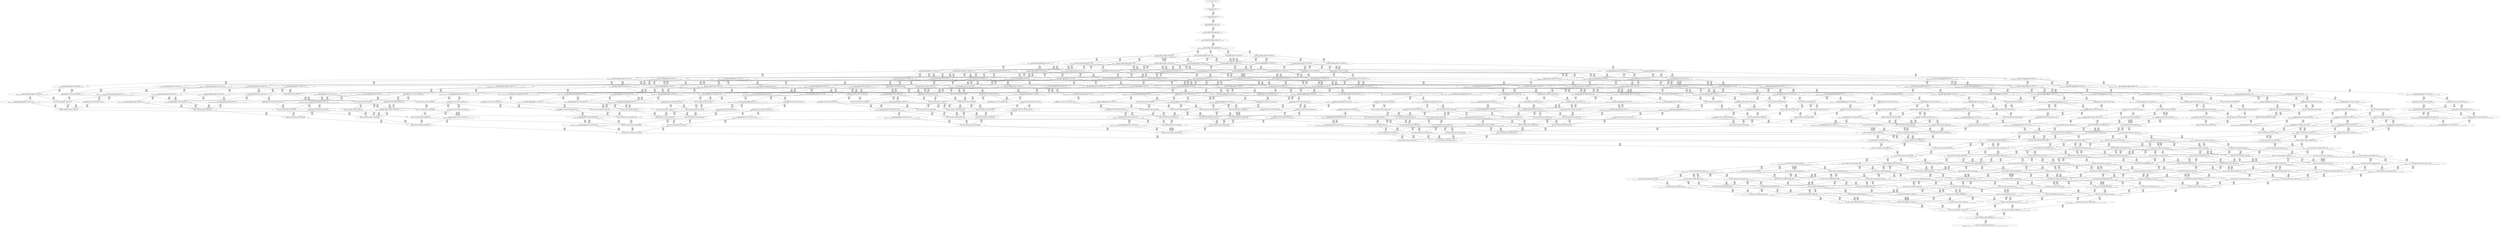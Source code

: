 digraph {
	S0[label="S0: [0, 0] [0, 0] [0, 0] [0, 0] \n{}{}"];
	S1[label="S1: [0, 0] [0, 0] [0, 0] [39, 49] \n{T0J0:39-49}{1}"];
	S2[label="S2: [39, 39] [39, 39] [39, 49] [92, 116] \n{T0J1:92-116}{1, 2}"];
	S3[label="S3: [39, 39] [39, 49] [92, 116] [113, 142] \n{T0J1:92-116, T0J2:113-142}{1, 2, 3}"];
	S4[label="S4: [39, 49] [53, 67] [92, 116] [113, 142] \n{T0J1:92-116, T0J2:113-142, T0J8:53-67}{1, 2, 3, 9}"];
	S5[label="S5: [53, 67] [92, 116] [107, 135] [113, 142] \n{T0J1:92-116, T0J2:113-142, T0J9:107-135}{1, 2, 3, 9, 10}"];
	S6[label="S6: [92, 116] [107, 135] [113, 142] [116, 146] \n{T0J1:92-116, T0J2:113-142, T0J9:107-135, T0J14:116-146}{1, 2, 3, 9, 10, 15}"];
	S7[label="S7: [113, 116] [113, 135] [116, 146] [148, 160] \n{T0J3:148-160, T0J14:116-146}{1, 2, 3, 4, 9, 10, 15}"];
	S8[label="S8: [107, 116] [113, 142] [116, 146] [132, 148] \n{T0J10:132-148, T0J14:116-146}{1, 2, 3, 9, 10, 11, 15}"];
	S9[label="S9: [116, 116] [116, 134] [116, 135] [130, 142] \n{T0J15:130-134}{1, 2, 3, 9, 10, 15, 16}"];
	S10[label="S10: [107, 135] [113, 142] [116, 146] [164, 207] \n{T0J14:116-146, T0J19:164-207}{1, 2, 3, 9, 10, 15, 20}"];
	S11[label="S11: [113, 135] [116, 146] [148, 160] [154, 168] \n{T0J3:148-160, T0J7:154-168, T0J14:116-146}{1, 2, 3, 4, 8, 9, 10, 15}"];
	S12[label="S12: [113, 142] [116, 146] [132, 148] [148, 160] \n{T0J3:148-160, T0J10:132-148, T0J14:116-146}{1, 2, 3, 4, 9, 10, 11, 15}"];
	S13[label="S13: [116, 134] [116, 135] [130, 142] [148, 160] \n{T0J3:148-160, T0J15:130-134}{1, 2, 3, 4, 9, 10, 15, 16}"];
	S14[label="S14: [113, 142] [116, 146] [148, 179] [164, 207] \n{T0J3:148-179, T0J19:164-207}{1, 2, 3, 4, 9, 10, 15, 20}"];
	S15[label="S15: [113, 142] [116, 146] [132, 148] [181, 209] \n{T0J10:132-148, T0J11:181-209, T0J14:116-146}{1, 2, 3, 9, 10, 11, 12, 15}"];
	S16[label="S16: [116, 134] [116, 135] [130, 142] [132, 148] \n{T0J10:132-148, T0J15:130-134}{1, 2, 3, 9, 10, 11, 15, 16}"];
	S17[label="S17: [113, 142] [116, 146] [132, 167] [164, 207] \n{T0J10:132-167, T0J19:164-207}{1, 2, 3, 9, 10, 11, 15, 20}"];
	S18[label="S18: [116, 134] [116, 135] [130, 142] [180, 196] \n{T0J15:130-134, T0J16:180-196}{1, 2, 3, 9, 10, 15, 16, 17}"];
	S19[label="S19: [116, 134] [116, 142] [130, 152] [164, 207] \n{T0J15:130-152, T0J19:164-207}{1, 2, 3, 9, 10, 15, 16, 20}"];
	S20[label="S20: [116, 146] [132, 160] [148, 167] [154, 194] \n{T0J3:148-160, T0J7:154-194}{1, 2, 3, 4, 8, 9, 10, 11, 15}"];
	S21[label="S21: [116, 135] [130, 152] [148, 160] [154, 186] \n{T0J3:148-160, T0J7:154-186}{1, 2, 3, 4, 8, 9, 10, 15, 16}"];
	S22[label="S22: [116, 146] [148, 179] [154, 194] [164, 225] \n{T0J3:148-179, T0J7:154-194, T0J19:164-225}{1, 2, 3, 4, 8, 9, 10, 15, 20}"];
	S23[label="S23: [116, 146] [132, 148] [148, 186] [181, 234] \n{T0J3:148-186, T0J11:181-234}{1, 2, 3, 4, 9, 10, 11, 12, 15}"];
	S24[label="S24: [116, 135] [130, 148] [132, 160] [148, 178] \n{T0J3:148-178}{1, 2, 3, 4, 9, 10, 11, 15, 16}"];
	S25[label="S25: [116, 146] [132, 173] [148, 186] [164, 225] \n{T0J3:148-186, T0J19:164-225}{1, 2, 3, 4, 9, 10, 11, 15, 20}"];
	S26[label="S26: [116, 135] [130, 142] [148, 178] [180, 214] \n{T0J3:148-178, T0J16:180-214}{1, 2, 3, 4, 9, 10, 15, 16, 17}"];
	S27[label="S27: [116, 146] [130, 152] [148, 179] [164, 225] \n{T0J3:148-179, T0J19:164-225}{1, 2, 3, 4, 9, 10, 15, 16, 20}"];
	S28[label="S28: [116, 146] [132, 148] [169, 209] [181, 212] \n{T0J11:181-209, T0J12:169-212}{1, 2, 3, 9, 10, 11, 12, 13, 15}"];
	S29[label="S29: [116, 135] [130, 148] [132, 152] [181, 227] \n{T0J11:181-227}{1, 2, 3, 9, 10, 11, 12, 15, 16}"];
	S30[label="S30: [116, 146] [132, 167] [164, 209] [185, 234] \n{T0J11:181-234, T0J19:164-225}{1, 2, 3, 9, 10, 11, 12, 15, 20}"];
	S31[label="S31: [116, 135] [130, 142] [132, 166] [180, 214] \n{T0J16:180-214}{1, 2, 3, 9, 10, 11, 15, 16, 17}"];
	S32[label="S32: [116, 146] [130, 152] [132, 167] [164, 225] \n{T0J19:164-225}{1, 2, 3, 9, 10, 11, 15, 16, 20}"];
	S33[label="S33: [116, 135] [130, 142] [142, 167] [180, 196] \n{T0J16:180-196, T0J17:142-167}{1, 2, 3, 9, 10, 15, 16, 17, 18}"];
	S34[label="S34: [116, 142] [130, 152] [164, 207] [180, 225] \n{T0J16:180-214, T0J19:164-225}{1, 2, 3, 9, 10, 15, 16, 17, 20}"];
	S35[label="S35: [132, 160] [148, 186] [154, 198] [181, 239] \n{T0J3:148-186, T0J7:154-198, T0J11:181-239}{1, 2, 3, 4, 8, 9, 10, 11, 12, 15}"];
	S36[label="S36: [130, 152] [132, 160] [148, 178] [154, 194] \n{T0J3:148-178, T0J7:154-194}{1, 2, 3, 4, 8, 9, 10, 11, 15, 16}"];
	S37[label="S37: [132, 178] [148, 186] [154, 198] [164, 225] \n{T0J3:148-186, T0J7:154-198, T0J19:164-225}{1, 2, 3, 4, 8, 9, 10, 11, 15, 20}"];
	S38[label="S38: [130, 152] [148, 178] [154, 187] [180, 214] \n{T0J3:148-178, T0J7:154-187, T0J16:180-214}{1, 2, 3, 4, 8, 9, 10, 15, 16, 17}"];
	S39[label="S39: [130, 152] [148, 179] [154, 198] [164, 225] \n{T0J3:148-179, T0J7:154-198, T0J19:164-225}{1, 2, 3, 4, 8, 9, 10, 15, 16, 20}"];
	S40[label="S40: [132, 148] [148, 190] [169, 212] [181, 234] \n{T0J3:148-190, T0J11:181-234, T0J12:169-212}{1, 2, 3, 4, 9, 10, 11, 12, 13, 15}"];
	S41[label="S41: [130, 148] [132, 160] [148, 186] [181, 234] \n{T0J3:148-186, T0J11:181-234}{1, 2, 3, 4, 9, 10, 11, 12, 15, 16}"];
	S42[label="S42: [132, 173] [148, 190] [164, 225] [185, 234] \n{T0J3:148-190, T0J11:181-234, T0J19:164-225}{1, 2, 3, 4, 9, 10, 11, 12, 15, 20}"];
	S43[label="S43: [130, 148] [132, 167] [148, 179] [180, 214] \n{T0J3:148-179, T0J16:180-214}{1, 2, 3, 4, 9, 10, 11, 15, 16, 17}"];
	S44[label="S44: [130, 152] [132, 173] [148, 190] [164, 225] \n{T0J3:148-190, T0J19:164-225}{1, 2, 3, 4, 9, 10, 11, 15, 16, 20}"];
	S45[label="S45: [130, 142] [142, 167] [148, 179] [180, 214] \n{T0J3:148-179, T0J16:180-214, T0J17:142-167}{1, 2, 3, 4, 9, 10, 15, 16, 17, 18}"];
	S46[label="S46: [130, 152] [148, 186] [164, 214] [180, 225] \n{T0J3:148-186, T0J16:180-214, T0J19:164-225}{1, 2, 3, 4, 9, 10, 15, 16, 17, 20}"];
	S47[label="S47: [132, 148] [169, 209] [171, 210] [181, 212] \n{T0J11:181-209, T0J12:169-212, T0J13:171-210}{1, 2, 3, 9, 10, 11, 12, 13, 14, 15}"];
	S48[label="S48: [130, 148] [132, 152] [169, 209] [181, 227] \n{T0J11:181-227, T0J12:169-212}{1, 2, 3, 9, 10, 11, 12, 13, 15, 16}"];
	S49[label="S49: [132, 167] [164, 209] [172, 212] [185, 234] \n{T0J11:181-234, T0J12:169-212, T0J19:164-225}{1, 2, 3, 9, 10, 11, 12, 13, 15, 20}"];
	S50[label="S50: [130, 148] [132, 166] [180, 214] [181, 228] \n{T0J11:181-228, T0J16:180-214}{1, 2, 3, 9, 10, 11, 12, 15, 16, 17}"];
	S51[label="S51: [130, 152] [132, 167] [164, 225] [185, 234] \n{T0J11:181-234, T0J19:164-225}{1, 2, 3, 9, 10, 11, 12, 15, 16, 20}"];
	S52[label="S52: [130, 142] [132, 167] [142, 167] [180, 214] \n{T0J16:180-214, T0J17:142-167}{1, 2, 3, 9, 10, 11, 15, 16, 17, 18}"];
	S53[label="S53: [130, 152] [132, 173] [164, 214] [180, 225] \n{T0J16:180-214, T0J19:164-225}{1, 2, 3, 9, 10, 11, 15, 16, 17, 20}"];
	S54[label="S54: [130, 142] [142, 167] [168, 196] [180, 200] \n{T0J16:180-196, T0J17:142-167, T0J18:168-200}{1, 2, 3, 9, 10, 15, 16, 17, 18, 19}"];
	S55[label="S55: [130, 152] [142, 167] [164, 207] [180, 225] \n{T0J16:180-214, T0J17:142-167, T0J19:164-225}{1, 2, 3, 9, 10, 15, 16, 17, 18, 20}"];
	S56[label="S56: [148, 160] [154, 198] [181, 228] [202, 239] \n{T0J4:202-228, T0J11:181-239}{1, 2, 3, 4, 5, 8, 9, 10, 11, 12, 15}"];
	S57[label="S57: [148, 190] [154, 200] [173, 231] [181, 239] \n{T0J11:181-239, T0J12:169-231}{1, 2, 3, 4, 8, 9, 10, 11, 12, 13, 15}"];
	S58[label="S58: [132, 160] [148, 186] [154, 200] [181, 245] \n{T0J7:154-200, T0J11:181-245}{1, 2, 3, 4, 8, 9, 10, 11, 12, 15, 16}"];
	S59[label="S59: [148, 190] [154, 225] [164, 225] [185, 271] \n{T0J11:181-271}{1, 2, 3, 4, 8, 9, 10, 11, 12, 15, 20}"];
	S60[label="S60: [148, 152] [148, 160] [154, 194] [202, 220] \n{T0J4:202-220, T0J7:154-194}{1, 2, 3, 4, 5, 8, 9, 10, 11, 15, 16}"];
	S61[label="S61: [132, 178] [148, 184] [154, 200] [180, 214] \n{T0J7:154-200, T0J16:180-214}{1, 2, 3, 4, 8, 9, 10, 11, 15, 16, 17}"];
	S62[label="S62: [132, 179] [148, 190] [154, 204] [164, 225] \n{T0J7:154-204, T0J19:164-225}{1, 2, 3, 4, 8, 9, 10, 11, 15, 16, 20}"];
	S63[label="S63: [148, 178] [154, 198] [164, 225] [202, 246] \n{T0J4:202-246}{1, 2, 3, 4, 5, 8, 9, 10, 11, 15, 20}"];
	S64[label="S64: [148, 152] [154, 187] [180, 214] [202, 220] \n{T0J4:202-220, T0J7:154-187, T0J16:180-214}{1, 2, 3, 4, 5, 8, 9, 10, 15, 16, 17}"];
	S65[label="S65: [142, 167] [148, 179] [156, 194] [180, 214] \n{T0J3:148-179, T0J7:154-194, T0J16:180-214, T0J17:142-167}{1, 2, 3, 4, 8, 9, 10, 15, 16, 17, 18}"];
	S66[label="S66: [148, 186] [154, 204] [164, 214] [180, 225] \n{T0J7:154-204, T0J16:180-214, T0J19:164-225}{1, 2, 3, 4, 8, 9, 10, 15, 16, 17, 20}"];
	S67[label="S67: [148, 152] [154, 198] [164, 220] [202, 225] \n{T0J4:202-220, T0J7:154-198, T0J19:164-225}{1, 2, 3, 4, 5, 8, 9, 10, 15, 16, 20}"];
	S68[label="S68: [148, 148] [169, 212] [181, 216] [202, 234] \n{T0J4:202-216, T0J11:181-234, T0J12:169-212}{1, 2, 3, 4, 5, 9, 10, 11, 12, 13, 15}"];
	S69[label="S69: [148, 192] [169, 210] [171, 212] [181, 234] \n{T0J3:148-192, T0J11:181-234, T0J12:169-212, T0J13:171-210}{1, 2, 3, 4, 9, 10, 11, 12, 13, 14, 15}"];
	S70[label="S70: [132, 160] [148, 192] [169, 212] [181, 234] \n{T0J3:148-192, T0J11:181-234, T0J12:169-212}{1, 2, 3, 4, 9, 10, 11, 12, 13, 15, 16}"];
	S71[label="S71: [148, 209] [164, 212] [172, 225] [185, 234] \n{T0J3:148-211, T0J11:181-234, T0J12:169-212}{1, 2, 3, 4, 9, 10, 11, 12, 13, 15, 20}"];
	S72[label="S72: [148, 148] [148, 160] [181, 216] [202, 234] \n{T0J4:202-216, T0J11:181-234}{1, 2, 3, 4, 5, 9, 10, 11, 12, 15, 16}"];
	S73[label="S73: [132, 167] [148, 192] [180, 214] [181, 234] \n{T0J3:148-192, T0J11:181-234, T0J16:180-214}{1, 2, 3, 4, 9, 10, 11, 12, 15, 16, 17}"];
	S74[label="S74: [132, 173] [148, 196] [164, 225] [185, 234] \n{T0J3:148-196, T0J11:181-234, T0J19:164-225}{1, 2, 3, 4, 9, 10, 11, 12, 15, 16, 20}"];
	S75[label="S75: [148, 173] [164, 225] [185, 234] [202, 241] \n{T0J4:202-241, T0J11:181-234}{1, 2, 3, 4, 5, 9, 10, 11, 12, 15, 20}"];
	S76[label="S76: [148, 148] [148, 167] [180, 214] [202, 216] \n{T0J4:202-216, T0J16:180-214}{1, 2, 3, 4, 5, 9, 10, 11, 15, 16, 17}"];
	S77[label="S77: [132, 167] [142, 173] [155, 186] [180, 214] \n{T0J3:148-186, T0J16:180-214, T0J17:142-167}{1, 2, 3, 4, 9, 10, 11, 15, 16, 17, 18}"];
	S78[label="S78: [132, 173] [148, 196] [164, 214] [180, 225] \n{T0J3:148-196, T0J16:180-214, T0J19:164-225}{1, 2, 3, 4, 9, 10, 11, 15, 16, 17, 20}"];
	S79[label="S79: [148, 152] [148, 173] [164, 220] [202, 225] \n{T0J4:202-220, T0J19:164-225}{1, 2, 3, 4, 5, 9, 10, 11, 15, 16, 20}"];
	S80[label="S80: [142, 167] [148, 186] [168, 200] [180, 214] \n{T0J3:148-186, T0J16:180-214, T0J17:142-167, T0J18:168-200}{1, 2, 3, 4, 9, 10, 15, 16, 17, 18, 19}"];
	S81[label="S81: [142, 167] [148, 196] [164, 214] [180, 225] \n{T0J3:148-196, T0J16:180-214, T0J19:164-225}{1, 2, 3, 4, 9, 10, 15, 16, 17, 18, 20}"];
	S82[label="S82: [148, 152] [164, 214] [180, 220] [202, 225] \n{T0J4:202-220, T0J16:180-214, T0J19:164-225}{1, 2, 3, 4, 5, 9, 10, 15, 16, 17, 20}"];
	S83[label="S83: [132, 159] [169, 209] [171, 210] [181, 227] \n{T0J11:181-227, T0J12:169-212, T0J13:171-210}{1, 2, 3, 9, 10, 11, 12, 13, 14, 15, 16}"];
	S84[label="S84: [164, 209] [171, 210] [181, 212] [187, 234] \n{T0J11:181-234, T0J12:169-212, T0J13:171-210, T0J19:164-232}{1, 2, 3, 9, 10, 11, 12, 13, 14, 15, 20}"];
	S85[label="S85: [132, 166] [169, 212] [181, 214] [186, 228] \n{T0J11:181-228, T0J12:169-212, T0J16:180-214}{1, 2, 3, 9, 10, 11, 12, 13, 15, 16, 17}"];
	S86[label="S86: [132, 167] [164, 212] [172, 225] [185, 234] \n{T0J11:181-234, T0J12:169-212, T0J19:164-225}{1, 2, 3, 9, 10, 11, 12, 13, 15, 16, 20}"];
	S87[label="S87: [132, 167] [142, 167] [180, 214] [181, 234] \n{T0J11:181-234, T0J16:180-214, T0J17:142-167}{1, 2, 3, 9, 10, 11, 12, 15, 16, 17, 18}"];
	S88[label="S88: [132, 173] [164, 214] [180, 225] [194, 234] \n{T0J11:181-234, T0J16:180-214, T0J19:164-225}{1, 2, 3, 9, 10, 11, 12, 15, 16, 17, 20}"];
	S89[label="S89: [132, 167] [142, 173] [168, 200] [180, 214] \n{T0J16:180-214, T0J17:142-167, T0J18:168-200}{1, 2, 3, 9, 10, 11, 15, 16, 17, 18, 19}"];
	S90[label="S90: [132, 167] [142, 173] [164, 214] [180, 225] \n{T0J16:180-214, T0J17:142-167, T0J19:164-225}{1, 2, 3, 9, 10, 11, 15, 16, 17, 18, 20}"];
	S91[label="S91: [142, 167] [164, 200] [180, 207] [182, 225] \n{T0J16:180-214, T0J17:142-167, T0J18:168-200, T0J19:164-225}{1, 2, 3, 9, 10, 15, 16, 17, 18, 19, 20}"];
	S92[label="S92: [154, 198] [181, 228] [202, 230] [204, 239] \n{T0J4:202-228, T0J5:204-230, T0J11:181-239}{1, 2, 3, 4, 5, 6, 8, 9, 10, 11, 12, 15}"];
	S93[label="S93: [154, 200] [173, 231] [181, 239] [202, 258] \n{T0J4:202-258}{1, 2, 3, 4, 5, 8, 9, 10, 11, 12, 13, 15}"];
	S94[label="S94: [154, 210] [171, 231] [181, 239] [189, 259] \n{}{1, 2, 3, 4, 8, 9, 10, 11, 12, 13, 14, 15}"];
	S95[label="S95: [148, 186] [154, 200] [181, 228] [202, 245] \n{T0J4:202-228, T0J11:181-245}{1, 2, 3, 4, 5, 8, 9, 10, 11, 12, 15, 16}"];
	S96[label="S96: [148, 192] [154, 212] [173, 231] [181, 245] \n{T0J11:181-245, T0J12:169-231}{1, 2, 3, 4, 8, 9, 10, 11, 12, 13, 15, 16}"];
	S97[label="S97: [148, 192] [154, 214] [180, 219] [181, 271] \n{T0J11:181-271, T0J16:180-214}{1, 2, 3, 4, 8, 9, 10, 11, 12, 15, 16, 17}"];
	S98[label="S98: [148, 196] [154, 225] [164, 225] [185, 272] \n{T0J11:181-272}{1, 2, 3, 4, 8, 9, 10, 11, 12, 15, 16, 20}"];
	S99[label="S99: [154, 225] [164, 225] [185, 258] [202, 271] \n{T0J4:202-258}{1, 2, 3, 4, 5, 8, 9, 10, 11, 12, 15, 20}"];
	S100[label="S100: [154, 225] [164, 225] [185, 261] [189, 271] \n{}{1, 2, 3, 4, 8, 9, 10, 11, 12, 13, 15, 20}"];
	S101[label="S101: [148, 160] [154, 194] [202, 220] [204, 222] \n{T0J4:202-220, T0J5:204-222, T0J7:154-194}{1, 2, 3, 4, 5, 6, 8, 9, 10, 11, 15, 16}"];
	S102[label="S102: [148, 184] [154, 200] [180, 214] [202, 246] \n{T0J4:202-246, T0J16:180-214}{1, 2, 3, 4, 5, 8, 9, 10, 11, 15, 16, 17}"];
	S103[label="S103: [142, 179] [154, 194] [158, 214] [180, 219] \n{T0J16:180-214}{1, 2, 3, 4, 8, 9, 10, 11, 15, 16, 17, 18}"];
	S104[label="S104: [148, 204] [154, 214] [164, 225] [180, 225] \n{}{1, 2, 3, 4, 8, 9, 10, 11, 15, 16, 17, 20}"];
	S105[label="S105: [148, 190] [154, 204] [164, 225] [202, 247] \n{T0J4:202-247}{1, 2, 3, 4, 5, 8, 9, 10, 11, 15, 16, 20}"];
	S106[label="S106: [154, 198] [164, 225] [202, 246] [204, 248] \n{T0J4:202-246, T0J5:204-248}{1, 2, 3, 4, 5, 6, 8, 9, 10, 11, 15, 20}"];
	S107[label="S107: [154, 187] [180, 214] [202, 220] [204, 222] \n{T0J4:202-220, T0J5:204-222, T0J7:154-187, T0J16:180-214}{1, 2, 3, 4, 5, 6, 8, 9, 10, 15, 16, 17}"];
	S108[label="S108: [148, 167] [156, 194] [180, 214] [202, 235] \n{T0J4:202-235, T0J16:180-214}{1, 2, 3, 4, 5, 8, 9, 10, 15, 16, 17, 18}"];
	S109[label="S109: [154, 204] [164, 214] [180, 225] [202, 254] \n{T0J4:202-254}{1, 2, 3, 4, 5, 8, 9, 10, 15, 16, 17, 20}"];
	S110[label="S110: [154, 198] [164, 220] [202, 222] [204, 225] \n{T0J4:202-220, T0J5:204-222, T0J7:154-198, T0J19:164-225}{1, 2, 3, 4, 5, 6, 8, 9, 10, 15, 16, 20}"];
	S111[label="S111: [169, 212] [181, 216] [202, 218] [204, 234] \n{T0J4:202-216, T0J5:204-218, T0J11:181-234, T0J12:169-212}{1, 2, 3, 4, 5, 6, 9, 10, 11, 12, 13, 15}"];
	S112[label="S112: [169, 210] [171, 212] [181, 234] [202, 260] \n{T0J4:202-260}{1, 2, 3, 4, 5, 9, 10, 11, 12, 13, 14, 15}"];
	S113[label="S113: [148, 160] [169, 212] [181, 228] [202, 234] \n{T0J4:202-228, T0J11:181-234, T0J12:169-212}{1, 2, 3, 4, 5, 9, 10, 11, 12, 13, 15, 16}"];
	S114[label="S114: [148, 203] [169, 210] [171, 212] [181, 234] \n{T0J3:148-203, T0J11:181-234, T0J12:169-212, T0J13:171-210}{1, 2, 3, 4, 9, 10, 11, 12, 13, 14, 15, 16}"];
	S115[label="S115: [148, 210] [169, 212] [181, 214] [186, 234] \n{T0J3:148-210, T0J11:181-234, T0J12:169-212, T0J16:180-214}{1, 2, 3, 4, 9, 10, 11, 12, 13, 15, 16, 17}"];
	S116[label="S116: [148, 211] [164, 212] [172, 225] [185, 234] \n{T0J3:148-211, T0J11:181-234, T0J12:169-212}{1, 2, 3, 4, 9, 10, 11, 12, 13, 15, 16, 20}"];
	S117[label="S117: [164, 212] [172, 225] [185, 234] [202, 277] \n{T0J4:202-277}{1, 2, 3, 4, 5, 9, 10, 11, 12, 13, 15, 20}"];
	S118[label="S118: [148, 160] [181, 216] [202, 218] [204, 234] \n{T0J4:202-216, T0J5:204-218, T0J11:181-234}{1, 2, 3, 4, 5, 6, 9, 10, 11, 12, 15, 16}"];
	S119[label="S119: [148, 167] [180, 214] [181, 234] [202, 235] \n{T0J4:202-235, T0J11:181-234, T0J16:180-214}{1, 2, 3, 4, 5, 9, 10, 11, 12, 15, 16, 17}"];
	S120[label="S120: [142, 173] [155, 211] [180, 214] [181, 234] \n{T0J3:148-211, T0J11:181-234, T0J16:180-214}{1, 2, 3, 4, 9, 10, 11, 12, 15, 16, 17, 18}"];
	S121[label="S121: [148, 214] [164, 217] [180, 225] [194, 234] \n{T0J3:148-217, T0J11:181-234, T0J16:180-214}{1, 2, 3, 4, 9, 10, 11, 12, 15, 16, 17, 20}"];
	S122[label="S122: [148, 173] [164, 225] [185, 234] [202, 241] \n{T0J4:202-241, T0J11:181-234}{1, 2, 3, 4, 5, 9, 10, 11, 12, 15, 16, 20}"];
	S123[label="S123: [164, 225] [185, 234] [202, 241] [204, 243] \n{T0J4:202-241, T0J5:204-243, T0J11:181-234}{1, 2, 3, 4, 5, 6, 9, 10, 11, 12, 15, 20}"];
	S124[label="S124: [148, 167] [180, 214] [202, 216] [204, 218] \n{T0J4:202-216, T0J5:204-218, T0J16:180-214}{1, 2, 3, 4, 5, 6, 9, 10, 11, 15, 16, 17}"];
	S125[label="S125: [148, 167] [155, 173] [180, 214] [202, 235] \n{T0J4:202-235, T0J16:180-214}{1, 2, 3, 4, 5, 9, 10, 11, 15, 16, 17, 18}"];
	S126[label="S126: [142, 173] [155, 200] [168, 211] [180, 214] \n{T0J3:148-211, T0J16:180-214, T0J18:168-200}{1, 2, 3, 4, 9, 10, 11, 15, 16, 17, 18, 19}"];
	S127[label="S127: [142, 173] [155, 211] [164, 214] [180, 225] \n{T0J3:148-211, T0J16:180-214}{1, 2, 3, 4, 9, 10, 11, 15, 16, 17, 18, 20}"];
	S128[label="S128: [148, 173] [164, 214] [180, 225] [202, 241] \n{T0J4:202-241, T0J16:180-214}{1, 2, 3, 4, 5, 9, 10, 11, 15, 16, 17, 20}"];
	S129[label="S129: [148, 173] [164, 220] [202, 222] [204, 225] \n{T0J4:202-220, T0J5:204-222, T0J19:164-225}{1, 2, 3, 4, 5, 6, 9, 10, 11, 15, 16, 20}"];
	S130[label="S130: [148, 167] [168, 200] [180, 214] [202, 235] \n{T0J4:202-235, T0J16:180-214, T0J18:168-200}{1, 2, 3, 4, 5, 9, 10, 15, 16, 17, 18, 19}"];
	S131[label="S131: [148, 186] [168, 200] [180, 214] [183, 219] \n{T0J7:183-219, T0J16:180-214, T0J18:168-200}{1, 2, 3, 4, 8, 9, 10, 15, 16, 17, 18, 19}"];
	S132[label="S132: [148, 167] [164, 214] [180, 225] [202, 235] \n{T0J4:202-235, T0J16:180-214}{1, 2, 3, 4, 5, 9, 10, 15, 16, 17, 18, 20}"];
	S133[label="S133: [148, 196] [164, 214] [180, 219] [183, 225] \n{T0J7:183-219, T0J16:180-214}{1, 2, 3, 4, 8, 9, 10, 15, 16, 17, 18, 20}"];
	S134[label="S134: [164, 214] [180, 220] [202, 222] [204, 225] \n{T0J4:202-220, T0J5:204-222, T0J16:180-214, T0J19:164-225}{1, 2, 3, 4, 5, 6, 9, 10, 15, 16, 17, 20}"];
	S135[label="S135: [169, 210] [171, 212] [181, 221] [187, 228] \n{T0J11:181-228, T0J12:169-212, T0J13:171-210, T0J16:180-221}{1, 2, 3, 9, 10, 11, 12, 13, 14, 15, 16, 17}"];
	S136[label="S136: [164, 210] [171, 212] [181, 227] [187, 234] \n{T0J11:181-234, T0J12:169-212, T0J13:171-210, T0J19:164-232}{1, 2, 3, 9, 10, 11, 12, 13, 14, 15, 16, 20}"];
	S137[label="S137: [171, 210] [181, 212] [187, 234] [199, 253] \n{T0J3:199-253}{1, 2, 3, 4, 9, 10, 11, 12, 13, 14, 15, 20}"];
	S138[label="S138: [142, 167] [169, 212] [181, 214] [186, 234] \n{T0J11:181-234, T0J12:169-212, T0J16:180-214, T0J17:142-167}{1, 2, 3, 9, 10, 11, 12, 13, 15, 16, 17, 18}"];
	S139[label="S139: [164, 212] [172, 214] [185, 225] [194, 234] \n{T0J11:181-234, T0J12:169-212, T0J16:180-214, T0J19:164-225}{1, 2, 3, 9, 10, 11, 12, 13, 15, 16, 17, 20}"];
	S140[label="S140: [142, 173] [168, 200] [180, 214] [184, 234] \n{T0J11:181-234, T0J16:180-214, T0J17:142-167, T0J18:168-200}{1, 2, 3, 9, 10, 11, 12, 15, 16, 17, 18, 19}"];
	S141[label="S141: [142, 173] [164, 214] [180, 225] [194, 234] \n{T0J11:181-234, T0J16:180-214, T0J17:142-167, T0J19:164-225}{1, 2, 3, 9, 10, 11, 12, 15, 16, 17, 18, 20}"];
	S142[label="S142: [142, 173] [164, 200] [180, 214] [184, 225] \n{T0J16:180-214, T0J17:142-167, T0J18:168-200, T0J19:164-225}{1, 2, 3, 9, 10, 11, 15, 16, 17, 18, 19, 20}"];
	S143[label="S143: [164, 200] [177, 207] [180, 211] [182, 225] \n{T0J3:177-211, T0J16:180-214, T0J18:168-200}{1, 2, 3, 4, 9, 10, 15, 16, 17, 18, 19, 20}"];
	S144[label="S144: [181, 228] [200, 230] [202, 239] [204, 256] \n{T0J4:202-228, T0J5:204-230, T0J6:200-256}{1, 2, 3, 4, 5, 6, 7, 8, 9, 10, 11, 12, 15}"];
	S145[label="S145: [173, 231] [181, 239] [202, 258] [210, 270] \n{}{1, 2, 3, 4, 5, 6, 8, 9, 10, 11, 12, 13, 15}"];
	S146[label="S146: [171, 231] [181, 239] [189, 260] [208, 278] \n{}{1, 2, 3, 4, 5, 8, 9, 10, 11, 12, 13, 14, 15}"];
	S147[label="S147: [154, 228] [171, 231] [181, 245] [189, 261] \n{}{1, 2, 3, 4, 8, 9, 10, 11, 12, 13, 14, 15, 16}"];
	S148[label="S148: [154, 212] [181, 228] [202, 245] [204, 256] \n{T0J4:202-228, T0J5:204-256}{1, 2, 3, 4, 5, 6, 8, 9, 10, 11, 12, 15, 16}"];
	S149[label="S149: [154, 212] [173, 231] [181, 245] [202, 260] \n{T0J4:202-260}{1, 2, 3, 4, 5, 8, 9, 10, 11, 12, 13, 15, 16}"];
	S150[label="S150: [154, 214] [180, 219] [181, 260] [202, 277] \n{T0J4:202-260}{1, 2, 3, 4, 5, 8, 9, 10, 11, 12, 15, 16, 17}"];
	S151[label="S151: [154, 214] [180, 219] [181, 263] [189, 271] \n{}{1, 2, 3, 4, 8, 9, 10, 11, 12, 13, 15, 16, 17}"];
	S152[label="S152: [154, 225] [164, 225] [185, 264] [202, 283] \n{T0J4:202-264}{1, 2, 3, 4, 5, 8, 9, 10, 11, 12, 15, 16, 20}"];
	S153[label="S153: [154, 225] [164, 225] [185, 267] [189, 272] \n{}{1, 2, 3, 4, 8, 9, 10, 11, 12, 13, 15, 16, 20}"];
	S154[label="S154: [164, 234] [185, 258] [202, 271] [205, 295] \n{}{1, 2, 3, 4, 5, 6, 8, 9, 10, 11, 12, 15, 20}"];
	S155[label="S155: [164, 225] [185, 261] [189, 271] [205, 296] \n{}{1, 2, 3, 4, 5, 8, 9, 10, 11, 12, 13, 15, 20}"];
	S156[label="S156: [164, 225] [185, 261] [189, 271] [209, 294] \n{}{1, 2, 3, 4, 8, 9, 10, 11, 12, 13, 14, 15, 20}"];
	S157[label="S157: [154, 194] [194, 218] [202, 220] [204, 222] \n{T0J4:202-220, T0J5:204-222, T0J6:194-218}{1, 2, 3, 4, 5, 6, 7, 8, 9, 10, 11, 15, 16}"];
	S158[label="S158: [154, 214] [180, 219] [202, 246] [204, 254] \n{T0J4:202-246, T0J5:204-254}{1, 2, 3, 4, 5, 6, 8, 9, 10, 11, 15, 16, 17}"];
	S159[label="S159: [154, 194] [158, 214] [180, 219] [202, 247] \n{T0J4:202-247, T0J16:180-214}{1, 2, 3, 4, 5, 8, 9, 10, 11, 15, 16, 17, 18}"];
	S160[label="S160: [154, 211] [158, 214] [180, 225] [183, 272] \n{T0J11:181-272, T0J16:180-214}{1, 2, 3, 4, 8, 9, 10, 11, 12, 15, 16, 17, 18}"];
	S161[label="S161: [154, 214] [164, 225] [180, 236] [202, 272] \n{}{1, 2, 3, 4, 5, 8, 9, 10, 11, 15, 16, 17, 20}"];
	S162[label="S162: [154, 217] [164, 225] [180, 234] [194, 297] \n{}{1, 2, 3, 4, 8, 9, 10, 11, 12, 15, 16, 17, 20}"];
	S163[label="S163: [154, 220] [164, 225] [202, 247] [204, 260] \n{T0J4:202-247, T0J5:204-260}{1, 2, 3, 4, 5, 6, 8, 9, 10, 11, 15, 16, 20}"];
	S164[label="S164: [164, 225] [200, 246] [202, 248] [204, 256] \n{T0J4:202-246, T0J5:204-248, T0J6:200-256}{1, 2, 3, 4, 5, 6, 7, 8, 9, 10, 11, 15, 20}"];
	S165[label="S165: [180, 214] [200, 220] [202, 222] [204, 245] \n{T0J4:202-220, T0J5:204-222, T0J6:200-245}{1, 2, 3, 4, 5, 6, 7, 8, 9, 10, 15, 16, 17}"];
	S166[label="S166: [156, 194] [180, 214] [202, 235] [204, 237] \n{T0J4:202-235, T0J5:204-237, T0J16:180-214}{1, 2, 3, 4, 5, 6, 8, 9, 10, 15, 16, 17, 18}"];
	S167[label="S167: [164, 220] [180, 225] [202, 254] [205, 274] \n{}{1, 2, 3, 4, 5, 6, 8, 9, 10, 15, 16, 17, 20}"];
	S168[label="S168: [164, 220] [200, 222] [202, 225] [204, 256] \n{T0J4:202-220, T0J5:204-222, T0J6:200-256}{1, 2, 3, 4, 5, 6, 7, 8, 9, 10, 15, 16, 20}"];
	S169[label="S169: [181, 216] [202, 218] [204, 234] [215, 270] \n{T0J6:215-270}{1, 2, 3, 4, 5, 6, 7, 9, 10, 11, 12, 13, 15}"];
	S170[label="S170: [171, 212] [181, 234] [202, 260] [225, 280] \n{T0J5:225-280}{1, 2, 3, 4, 5, 6, 9, 10, 11, 12, 13, 14, 15}"];
	S171[label="S171: [169, 212] [181, 228] [202, 230] [204, 234] \n{T0J4:202-228, T0J5:204-230, T0J11:181-234, T0J12:169-212}{1, 2, 3, 4, 5, 6, 9, 10, 11, 12, 13, 15, 16}"];
	S172[label="S172: [169, 210] [171, 212] [181, 234] [202, 271] \n{T0J4:202-271}{1, 2, 3, 4, 5, 9, 10, 11, 12, 13, 14, 15, 16}"];
	S173[label="S173: [169, 212] [181, 214] [186, 234] [202, 278] \n{T0J4:202-278}{1, 2, 3, 4, 5, 9, 10, 11, 12, 13, 15, 16, 17}"];
	S174[label="S174: [164, 212] [172, 225] [185, 234] [202, 279] \n{T0J4:202-279}{1, 2, 3, 4, 5, 9, 10, 11, 12, 13, 15, 16, 20}"];
	S175[label="S175: [172, 225] [185, 234] [202, 277] [220, 282] \n{T0J5:220-282}{1, 2, 3, 4, 5, 6, 9, 10, 11, 12, 13, 15, 20}"];
	S176[label="S176: [181, 216] [194, 218] [202, 218] [204, 234] \n{T0J4:202-216, T0J5:204-218, T0J6:194-218, T0J11:181-234}{1, 2, 3, 4, 5, 6, 7, 9, 10, 11, 12, 15, 16}"];
	S177[label="S177: [180, 214] [181, 234] [202, 235] [204, 237] \n{T0J4:202-235, T0J5:204-237, T0J11:181-234, T0J16:180-214}{1, 2, 3, 4, 5, 6, 9, 10, 11, 12, 15, 16, 17}"];
	S178[label="S178: [155, 173] [180, 214] [181, 234] [202, 241] \n{T0J4:202-241, T0J11:181-234, T0J16:180-214}{1, 2, 3, 4, 5, 9, 10, 11, 12, 15, 16, 17, 18}"];
	S179[label="S179: [164, 214] [180, 225] [194, 234] [202, 282] \n{T0J4:202-282}{1, 2, 3, 4, 5, 9, 10, 11, 12, 15, 16, 17, 20}"];
	S180[label="S180: [164, 225] [185, 234] [202, 241] [204, 243] \n{T0J4:202-241, T0J5:204-243, T0J11:181-234}{1, 2, 3, 4, 5, 6, 9, 10, 11, 12, 15, 16, 20}"];
	S181[label="S181: [185, 234] [202, 241] [204, 243] [210, 283] \n{T0J6:210-283}{1, 2, 3, 4, 5, 6, 7, 9, 10, 11, 12, 15, 20}"];
	S182[label="S182: [180, 214] [194, 216] [202, 218] [204, 225] \n{T0J4:202-216, T0J5:204-218, T0J6:194-225, T0J16:180-214}{1, 2, 3, 4, 5, 6, 7, 9, 10, 11, 15, 16, 17}"];
	S183[label="S183: [155, 173] [180, 214] [202, 235] [204, 237] \n{T0J4:202-235, T0J5:204-237, T0J16:180-214}{1, 2, 3, 4, 5, 6, 9, 10, 11, 15, 16, 17, 18}"];
	S184[label="S184: [155, 173] [168, 200] [180, 214] [202, 241] \n{T0J4:202-241, T0J16:180-214}{1, 2, 3, 4, 5, 9, 10, 11, 15, 16, 17, 18, 19}"];
	S185[label="S185: [155, 200] [168, 214] [180, 218] [183, 225] \n{}{1, 2, 3, 4, 8, 9, 10, 11, 15, 16, 17, 18, 19}"];
	S186[label="S186: [155, 173] [164, 214] [180, 225] [202, 241] \n{T0J4:202-241, T0J16:180-214}{1, 2, 3, 4, 5, 9, 10, 11, 15, 16, 17, 18, 20}"];
	S187[label="S187: [155, 214] [164, 219] [180, 225] [183, 228] \n{}{1, 2, 3, 4, 8, 9, 10, 11, 15, 16, 17, 18, 20}"];
	S188[label="S188: [164, 214] [180, 225] [202, 241] [204, 243] \n{T0J4:202-241, T0J5:204-243, T0J16:180-214}{1, 2, 3, 4, 5, 6, 9, 10, 11, 15, 16, 17, 20}"];
	S189[label="S189: [164, 220] [194, 222] [202, 225] [204, 231] \n{T0J4:202-220, T0J5:204-222, T0J6:194-231}{1, 2, 3, 4, 5, 6, 7, 9, 10, 11, 15, 16, 20}"];
	S190[label="S190: [168, 200] [180, 214] [202, 235] [204, 237] \n{T0J4:202-235, T0J5:204-237, T0J16:180-214, T0J18:168-200}{1, 2, 3, 4, 5, 6, 9, 10, 15, 16, 17, 18, 19}"];
	S191[label="S191: [168, 200] [180, 214] [183, 219] [202, 254] \n{T0J4:202-254}{1, 2, 3, 4, 5, 8, 9, 10, 15, 16, 17, 18, 19}"];
	S192[label="S192: [164, 214] [180, 225] [202, 235] [204, 237] \n{T0J4:202-235, T0J5:204-237, T0J16:180-214}{1, 2, 3, 4, 5, 6, 9, 10, 15, 16, 17, 18, 20}"];
	S193[label="S193: [164, 214] [180, 219] [183, 225] [202, 264] \n{T0J4:202-264}{1, 2, 3, 4, 5, 8, 9, 10, 15, 16, 17, 18, 20}"];
	S194[label="S194: [180, 220] [202, 222] [204, 225] [210, 272] \n{T0J6:210-272}{1, 2, 3, 4, 5, 6, 7, 9, 10, 15, 16, 17, 20}"];
	S195[label="S195: [171, 212] [181, 221] [187, 228] [204, 254] \n{T0J3:204-254}{1, 2, 3, 4, 9, 10, 11, 12, 13, 14, 15, 16, 17}"];
	S196[label="S196: [171, 212] [181, 227] [187, 234] [199, 254] \n{T0J3:199-254}{1, 2, 3, 4, 9, 10, 11, 12, 13, 14, 15, 16, 20}"];
	S197[label="S197: [199, 210] [199, 212] [199, 234] [253, 278] \n{T0J4:253-278}{1, 2, 3, 4, 5, 9, 10, 11, 12, 13, 14, 15, 20}"];
	S198[label="S198: [169, 211] [177, 212] [181, 214] [186, 234] \n{T0J3:177-211, T0J11:181-234, T0J12:169-212, T0J16:180-214}{1, 2, 3, 4, 9, 10, 11, 12, 13, 15, 16, 17, 18}"];
	S199[label="S199: [172, 214] [185, 225] [194, 234] [199, 256] \n{T0J3:199-256}{1, 2, 3, 4, 9, 10, 11, 12, 13, 15, 16, 17, 20}"];
	S200[label="S200: [168, 200] [177, 214] [180, 217] [184, 234] \n{T0J3:177-217, T0J11:181-234, T0J16:180-214}{1, 2, 3, 4, 9, 10, 11, 12, 15, 16, 17, 18, 19}"];
	S201[label="S201: [164, 214] [177, 217] [180, 225] [194, 234] \n{T0J3:177-217, T0J11:181-234, T0J16:180-214}{1, 2, 3, 4, 9, 10, 11, 12, 15, 16, 17, 18, 20}"];
	S202[label="S202: [164, 200] [177, 214] [180, 217] [184, 225] \n{T0J3:177-217, T0J16:180-214}{1, 2, 3, 4, 9, 10, 11, 15, 16, 17, 18, 19, 20}"];
	S203[label="S203: [177, 200] [180, 207] [182, 225] [231, 268] \n{T0J4:231-268}{1, 2, 3, 4, 5, 9, 10, 15, 16, 17, 18, 19, 20}"];
	S204[label="S204: [177, 207] [180, 211] [182, 225] [205, 252] \n{T0J7:205-252}{1, 2, 3, 4, 8, 9, 10, 15, 16, 17, 18, 19, 20}"];
	S205[label="S205: [181, 239] [202, 258] [204, 270] [219, 299] \n{}{1, 2, 3, 4, 5, 6, 7, 8, 9, 10, 11, 12, 13, 15}"];
	S206[label="S206: [181, 239] [189, 260] [208, 278] [225, 301] \n{}{1, 2, 3, 4, 5, 6, 8, 9, 10, 11, 12, 13, 14, 15}"];
	S207[label="S207: [171, 239] [181, 249] [189, 262] [208, 296] \n{}{1, 2, 3, 4, 5, 8, 9, 10, 11, 12, 13, 14, 15, 16}"];
	S208[label="S208: [171, 231] [181, 263] [189, 271] [209, 308] \n{}{1, 2, 3, 4, 8, 9, 10, 11, 12, 13, 14, 15, 16, 17}"];
	S209[label="S209: [181, 228] [200, 245] [202, 256] [204, 287] \n{}{1, 2, 3, 4, 5, 6, 7, 8, 9, 10, 11, 12, 15, 16}"];
	S210[label="S210: [173, 231] [181, 245] [202, 260] [210, 283] \n{}{1, 2, 3, 4, 5, 6, 8, 9, 10, 11, 12, 13, 15, 16}"];
	S211[label="S211: [180, 234] [181, 260] [202, 277] [210, 307] \n{}{1, 2, 3, 4, 5, 6, 8, 9, 10, 11, 12, 15, 16, 17}"];
	S212[label="S212: [180, 219] [181, 263] [189, 277] [208, 285] \n{}{1, 2, 3, 4, 5, 8, 9, 10, 11, 12, 13, 15, 16, 17}"];
	S213[label="S213: [164, 234] [185, 264] [202, 283] [205, 313] \n{}{1, 2, 3, 4, 5, 6, 8, 9, 10, 11, 12, 15, 16, 20}"];
	S214[label="S214: [164, 225] [185, 267] [189, 283] [205, 296] \n{}{1, 2, 3, 4, 5, 8, 9, 10, 11, 12, 13, 15, 16, 20}"];
	S215[label="S215: [164, 243] [185, 267] [189, 272] [209, 294] \n{}{1, 2, 3, 4, 8, 9, 10, 11, 12, 13, 14, 15, 16, 20}"];
	S216[label="S216: [185, 258] [202, 271] [204, 292] [210, 318] \n{}{1, 2, 3, 4, 5, 6, 7, 8, 9, 10, 11, 12, 15, 20}"];
	S217[label="S217: [185, 261] [189, 277] [205, 295] [220, 305] \n{}{1, 2, 3, 4, 5, 6, 8, 9, 10, 11, 12, 13, 15, 20}"];
	S218[label="S218: [185, 261] [189, 271] [205, 294] [218, 296] \n{}{1, 2, 3, 4, 5, 8, 9, 10, 11, 12, 13, 14, 15, 20}"];
	S219[label="S219: [180, 220] [200, 246] [202, 254] [204, 272] \n{}{1, 2, 3, 4, 5, 6, 7, 8, 9, 10, 11, 15, 16, 17}"];
	S220[label="S220: [158, 214] [180, 226] [202, 247] [204, 264] \n{T0J4:202-247, T0J5:204-264}{1, 2, 3, 4, 5, 6, 8, 9, 10, 11, 15, 16, 17, 18}"];
	S221[label="S221: [158, 214] [180, 225] [183, 272] [202, 287] \n{T0J4:202-279}{1, 2, 3, 4, 5, 8, 9, 10, 11, 12, 15, 16, 17, 18}"];
	S222[label="S222: [158, 214] [180, 225] [183, 272] [210, 282] \n{}{1, 2, 3, 4, 8, 9, 10, 11, 12, 13, 15, 16, 17, 18}"];
	S223[label="S223: [164, 225] [180, 252] [202, 272] [205, 284] \n{}{1, 2, 3, 4, 5, 6, 8, 9, 10, 11, 15, 16, 17, 20}"];
	S224[label="S224: [164, 225] [180, 236] [194, 285] [205, 307] \n{}{1, 2, 3, 4, 5, 8, 9, 10, 11, 12, 15, 16, 17, 20}"];
	S225[label="S225: [164, 225] [180, 234] [194, 288] [210, 297] \n{}{1, 2, 3, 4, 8, 9, 10, 11, 12, 13, 15, 16, 17, 20}"];
	S226[label="S226: [164, 225] [200, 247] [202, 260] [204, 278] \n{}{1, 2, 3, 4, 5, 6, 7, 8, 9, 10, 11, 15, 16, 20}"];
	S227[label="S227: [180, 214] [202, 235] [202, 237] [204, 252] \n{T0J4:202-235, T0J5:204-237, T0J6:202-252}{1, 2, 3, 4, 5, 6, 7, 8, 9, 10, 15, 16, 17, 18}"];
	S228[label="S228: [180, 225] [202, 254] [205, 274] [210, 278] \n{}{1, 2, 3, 4, 5, 6, 7, 8, 9, 10, 15, 16, 17, 20}"];
	S229[label="S229: [181, 234] [202, 260] [217, 270] [225, 280] \n{T0J5:225-280, T0J6:217-270}{1, 2, 3, 4, 5, 6, 7, 9, 10, 11, 12, 13, 14, 15}"];
	S230[label="S230: [181, 228] [202, 230] [204, 234] [215, 270] \n{T0J6:215-270}{1, 2, 3, 4, 5, 6, 7, 9, 10, 11, 12, 13, 15, 16}"];
	S231[label="S231: [171, 212] [181, 234] [202, 271] [225, 280] \n{T0J5:225-280}{1, 2, 3, 4, 5, 6, 9, 10, 11, 12, 13, 14, 15, 16}"];
	S232[label="S232: [181, 214] [186, 234] [202, 278] [225, 282] \n{T0J5:225-282}{1, 2, 3, 4, 5, 6, 9, 10, 11, 12, 13, 15, 16, 17}"];
	S233[label="S233: [172, 225] [185, 234] [202, 279] [220, 282] \n{T0J5:220-282}{1, 2, 3, 4, 5, 6, 9, 10, 11, 12, 13, 15, 16, 20}"];
	S234[label="S234: [185, 234] [202, 277] [218, 282] [220, 283] \n{T0J6:218-283}{1, 2, 3, 4, 5, 6, 7, 9, 10, 11, 12, 13, 15, 20}"];
	S235[label="S235: [181, 234] [202, 235] [204, 237] [226, 272] \n{T0J6:226-272}{1, 2, 3, 4, 5, 6, 7, 9, 10, 11, 12, 15, 16, 17}"];
	S236[label="S236: [180, 214] [181, 234] [202, 241] [211, 243] \n{T0J4:202-241, T0J5:211-243, T0J11:181-234, T0J16:180-214}{1, 2, 3, 4, 5, 6, 9, 10, 11, 12, 15, 16, 17, 18}"];
	S237[label="S237: [180, 225] [194, 234] [202, 282] [220, 284] \n{T0J5:220-284}{1, 2, 3, 4, 5, 6, 9, 10, 11, 12, 15, 16, 17, 20}"];
	S238[label="S238: [185, 234] [202, 241] [204, 243] [210, 283] \n{T0J6:210-283}{1, 2, 3, 4, 5, 6, 7, 9, 10, 11, 12, 15, 16, 20}"];
	S239[label="S239: [180, 214] [201, 231] [202, 235] [204, 237] \n{T0J4:202-235, T0J5:204-237, T0J6:201-231, T0J16:180-214}{1, 2, 3, 4, 5, 6, 7, 9, 10, 11, 15, 16, 17, 18}"];
	S240[label="S240: [168, 200] [180, 214] [202, 241] [211, 243] \n{T0J4:202-241, T0J5:211-243, T0J16:180-214}{1, 2, 3, 4, 5, 6, 9, 10, 11, 15, 16, 17, 18, 19}"];
	S241[label="S241: [168, 214] [180, 219] [183, 232] [202, 268] \n{T0J4:202-268}{1, 2, 3, 4, 5, 8, 9, 10, 11, 15, 16, 17, 18, 19}"];
	S242[label="S242: [168, 214] [180, 218] [183, 234] [209, 293] \n{}{1, 2, 3, 4, 8, 9, 10, 11, 12, 15, 16, 17, 18, 19}"];
	S243[label="S243: [164, 214] [180, 225] [202, 241] [211, 243] \n{T0J4:202-241, T0J5:211-243, T0J16:180-214}{1, 2, 3, 4, 5, 6, 9, 10, 11, 15, 16, 17, 18, 20}"];
	S244[label="S244: [164, 219] [180, 225] [183, 246] [202, 282] \n{}{1, 2, 3, 4, 5, 8, 9, 10, 11, 15, 16, 17, 18, 20}"];
	S245[label="S245: [164, 219] [180, 225] [183, 234] [205, 307] \n{}{1, 2, 3, 4, 8, 9, 10, 11, 12, 15, 16, 17, 18, 20}"];
	S246[label="S246: [180, 225] [202, 241] [204, 243] [210, 272] \n{T0J6:210-272}{1, 2, 3, 4, 5, 6, 7, 9, 10, 11, 15, 16, 17, 20}"];
	S247[label="S247: [180, 214] [202, 235] [204, 237] [214, 258] \n{T0J4:202-235, T0J5:204-237, T0J6:214-258}{1, 2, 3, 4, 5, 6, 7, 9, 10, 15, 16, 17, 18, 19}"];
	S248[label="S248: [180, 214] [183, 235] [202, 254] [209, 270] \n{T0J4:202-254, T0J5:204-270}{1, 2, 3, 4, 5, 6, 8, 9, 10, 15, 16, 17, 18, 19}"];
	S249[label="S249: [180, 225] [202, 235] [204, 237] [210, 272] \n{T0J6:210-272}{1, 2, 3, 4, 5, 6, 7, 9, 10, 15, 16, 17, 18, 20}"];
	S250[label="S250: [180, 225] [183, 235] [202, 264] [205, 284] \n{}{1, 2, 3, 4, 5, 6, 8, 9, 10, 15, 16, 17, 18, 20}"];
	S251[label="S251: [204, 212] [204, 221] [204, 228] [258, 280] \n{T0J4:258-280}{1, 2, 3, 4, 5, 9, 10, 11, 12, 13, 14, 15, 16, 17}"];
	S252[label="S252: [199, 212] [199, 227] [199, 234] [253, 280] \n{T0J4:253-280}{1, 2, 3, 4, 5, 9, 10, 11, 12, 13, 14, 15, 16, 20}"];
	S253[label="S253: [199, 212] [199, 234] [253, 278] [255, 280] \n{T0J4:253-278, T0J5:255-280}{1, 2, 3, 4, 5, 6, 9, 10, 11, 12, 13, 14, 15, 20}"];
	S254[label="S254: [177, 212] [181, 214] [186, 234] [231, 279] \n{T0J4:231-279}{1, 2, 3, 4, 5, 9, 10, 11, 12, 13, 15, 16, 17, 18}"];
	S255[label="S255: [199, 214] [199, 225] [199, 234] [253, 282] \n{T0J4:253-282}{1, 2, 3, 4, 5, 9, 10, 11, 12, 13, 15, 16, 17, 20}"];
	S256[label="S256: [177, 200] [180, 214] [184, 234] [231, 268] \n{T0J4:231-268}{1, 2, 3, 4, 5, 9, 10, 11, 12, 15, 16, 17, 18, 19}"];
	S257[label="S257: [177, 214] [180, 225] [194, 234] [231, 282] \n{T0J4:231-282}{1, 2, 3, 4, 5, 9, 10, 11, 12, 15, 16, 17, 18, 20}"];
	S258[label="S258: [177, 200] [180, 214] [184, 225] [231, 268] \n{T0J4:231-268}{1, 2, 3, 4, 5, 9, 10, 11, 15, 16, 17, 18, 19, 20}"];
	S259[label="S259: [177, 214] [180, 225] [184, 239] [205, 252] \n{}{1, 2, 3, 4, 8, 9, 10, 11, 15, 16, 17, 18, 19, 20}"];
	S260[label="S260: [180, 207] [182, 225] [231, 268] [233, 270] \n{T0J4:231-268, T0J5:233-270}{1, 2, 3, 4, 5, 6, 9, 10, 15, 16, 17, 18, 19, 20}"];
	S261[label="S261: [180, 211] [182, 225] [205, 252] [231, 275] \n{T0J4:231-275}{1, 2, 3, 4, 5, 8, 9, 10, 15, 16, 17, 18, 19, 20}"];
	S262[label="S262: [189, 260] [204, 278] [219, 299] [225, 308] \n{}{1, 2, 3, 4, 5, 6, 7, 8, 9, 10, 11, 12, 13, 14, 15}"];
	S263[label="S263: [181, 257] [189, 264] [208, 296] [225, 309] \n{}{1, 2, 3, 4, 5, 6, 8, 9, 10, 11, 12, 13, 14, 15, 16}"];
	S264[label="S264: [181, 263] [189, 277] [208, 299] [225, 319] \n{}{1, 2, 3, 4, 5, 8, 9, 10, 11, 12, 13, 14, 15, 16, 17}"];
	S265[label="S265: [180, 263] [183, 272] [197, 282] [209, 308] \n{}{1, 2, 3, 4, 8, 9, 10, 11, 12, 13, 14, 15, 16, 17, 18}"];
	S266[label="S266: [181, 245] [202, 260] [204, 287] [219, 299] \n{}{1, 2, 3, 4, 5, 6, 7, 8, 9, 10, 11, 12, 13, 15, 16}"];
	S267[label="S267: [181, 260] [202, 277] [204, 292] [226, 313] \n{}{1, 2, 3, 4, 5, 6, 7, 8, 9, 10, 11, 12, 15, 16, 17}"];
	S268[label="S268: [181, 263] [189, 277] [208, 305] [225, 307] \n{}{1, 2, 3, 4, 5, 6, 8, 9, 10, 11, 12, 13, 15, 16, 17}"];
	S269[label="S269: [185, 264] [202, 283] [204, 292] [210, 318] \n{}{1, 2, 3, 4, 5, 6, 7, 8, 9, 10, 11, 12, 15, 16, 20}"];
	S270[label="S270: [185, 267] [189, 283] [205, 305] [220, 313] \n{}{1, 2, 3, 4, 5, 6, 8, 9, 10, 11, 12, 13, 15, 16, 20}"];
	S271[label="S271: [185, 271] [189, 283] [205, 294] [218, 311] \n{}{1, 2, 3, 4, 5, 8, 9, 10, 11, 12, 13, 14, 15, 16, 20}"];
	S272[label="S272: [180, 267] [189, 288] [209, 294] [219, 323] \n{}{1, 2, 3, 4, 8, 9, 10, 11, 12, 13, 14, 15, 16, 17, 20}"];
	S273[label="S273: [189, 277] [204, 295] [210, 318] [226, 329] \n{}{1, 2, 3, 4, 5, 6, 7, 8, 9, 10, 11, 12, 13, 15, 20}"];
	S274[label="S274: [189, 277] [205, 295] [218, 305] [240, 331] \n{}{1, 2, 3, 4, 5, 6, 8, 9, 10, 11, 12, 13, 14, 15, 20}"];
	S275[label="S275: [180, 235] [202, 247] [204, 264] [204, 272] \n{}{1, 2, 3, 4, 5, 6, 7, 8, 9, 10, 11, 15, 16, 17, 18}"];
	S276[label="S276: [180, 234] [183, 272] [202, 284] [214, 307] \n{}{1, 2, 3, 4, 5, 6, 8, 9, 10, 11, 12, 15, 16, 17, 18}"];
	S277[label="S277: [180, 225] [183, 272] [202, 285] [212, 287] \n{}{1, 2, 3, 4, 5, 8, 9, 10, 11, 12, 13, 15, 16, 17, 18}"];
	S278[label="S278: [180, 254] [202, 272] [205, 283] [210, 284] \n{}{1, 2, 3, 4, 5, 6, 7, 8, 9, 10, 11, 15, 16, 17, 20}"];
	S279[label="S279: [180, 252] [194, 285] [205, 295] [220, 318] \n{}{1, 2, 3, 4, 5, 6, 8, 9, 10, 11, 12, 15, 16, 17, 20}"];
	S280[label="S280: [180, 236] [194, 288] [205, 296] [218, 307] \n{}{1, 2, 3, 4, 5, 8, 9, 10, 11, 12, 13, 15, 16, 17, 20}"];
	S281[label="S281: [181, 234] [202, 270] [217, 271] [225, 280] \n{T0J5:225-280, T0J6:217-270}{1, 2, 3, 4, 5, 6, 7, 9, 10, 11, 12, 13, 14, 15, 16}"];
	S282[label="S282: [186, 234] [202, 272] [225, 278] [227, 282] \n{T0J5:225-282, T0J6:227-272}{1, 2, 3, 4, 5, 6, 7, 9, 10, 11, 12, 13, 15, 16, 17}"];
	S283[label="S283: [185, 234] [202, 279] [218, 282] [220, 283] \n{T0J6:218-283}{1, 2, 3, 4, 5, 6, 7, 9, 10, 11, 12, 13, 15, 16, 20}"];
	S284[label="S284: [181, 234] [202, 241] [211, 243] [226, 272] \n{T0J6:226-272}{1, 2, 3, 4, 5, 6, 7, 9, 10, 11, 12, 15, 16, 17, 18}"];
	S285[label="S285: [194, 234] [202, 282] [220, 283] [226, 284] \n{T0J6:226-283}{1, 2, 3, 4, 5, 6, 7, 9, 10, 11, 12, 15, 16, 17, 20}"];
	S286[label="S286: [180, 214] [202, 241] [211, 243] [214, 258] \n{T0J4:202-241, T0J5:211-243, T0J6:214-258}{1, 2, 3, 4, 5, 6, 7, 9, 10, 11, 15, 16, 17, 18, 19}"];
	S287[label="S287: [180, 235] [183, 246] [202, 268] [209, 284] \n{}{1, 2, 3, 4, 5, 6, 8, 9, 10, 11, 15, 16, 17, 18, 19}"];
	S288[label="S288: [180, 219] [183, 234] [202, 282] [222, 307] \n{}{1, 2, 3, 4, 5, 8, 9, 10, 11, 12, 15, 16, 17, 18, 19}"];
	S289[label="S289: [180, 218] [183, 234] [209, 285] [224, 293] \n{T0J12:224-285}{1, 2, 3, 4, 8, 9, 10, 11, 12, 13, 15, 16, 17, 18, 19}"];
	S290[label="S290: [180, 225] [202, 241] [210, 243] [211, 272] \n{T0J6:210-272}{1, 2, 3, 4, 5, 6, 7, 9, 10, 11, 15, 16, 17, 18, 20}"];
	S291[label="S291: [180, 235] [183, 257] [202, 282] [205, 289] \n{}{1, 2, 3, 4, 5, 6, 8, 9, 10, 11, 15, 16, 17, 18, 20}"];
	S292[label="S292: [180, 225] [183, 246] [202, 287] [218, 312] \n{}{1, 2, 3, 4, 5, 8, 9, 10, 11, 12, 15, 16, 17, 18, 20}"];
	S293[label="S293: [180, 225] [183, 234] [205, 290] [220, 307] \n{T0J12:220-290}{1, 2, 3, 4, 8, 9, 10, 11, 12, 13, 15, 16, 17, 18, 20}"];
	S294[label="S294: [183, 235] [202, 254] [209, 270] [221, 272] \n{T0J6:214-272}{1, 2, 3, 4, 5, 6, 7, 8, 9, 10, 15, 16, 17, 18, 19}"];
	S295[label="S295: [183, 235] [202, 264] [205, 283] [221, 284] \n{}{1, 2, 3, 4, 5, 6, 7, 8, 9, 10, 15, 16, 17, 18, 20}"];
	S296[label="S296: [204, 221] [204, 228] [258, 280] [260, 282] \n{T0J4:258-280, T0J5:260-282}{1, 2, 3, 4, 5, 6, 9, 10, 11, 12, 13, 14, 15, 16, 17}"];
	S297[label="S297: [199, 227] [199, 234] [253, 280] [255, 282] \n{T0J4:253-280, T0J5:255-282}{1, 2, 3, 4, 5, 6, 9, 10, 11, 12, 13, 14, 15, 16, 20}"];
	S298[label="S298: [199, 234] [245, 270] [253, 278] [255, 280] \n{T0J4:253-278, T0J5:255-280, T0J6:245-270}{1, 2, 3, 4, 5, 6, 7, 9, 10, 11, 12, 13, 14, 15, 20}"];
	S299[label="S299: [181, 214] [186, 234] [231, 279] [233, 282] \n{T0J4:231-279, T0J5:233-282}{1, 2, 3, 4, 5, 6, 9, 10, 11, 12, 13, 15, 16, 17, 18}"];
	S300[label="S300: [199, 225] [199, 234] [253, 282] [255, 284] \n{T0J4:253-282, T0J5:255-284}{1, 2, 3, 4, 5, 6, 9, 10, 11, 12, 13, 15, 16, 17, 20}"];
	S301[label="S301: [180, 214] [184, 234] [231, 268] [233, 270] \n{T0J4:231-268, T0J5:233-270}{1, 2, 3, 4, 5, 6, 9, 10, 11, 12, 15, 16, 17, 18, 19}"];
	S302[label="S302: [180, 225] [194, 234] [231, 282] [233, 284] \n{T0J4:231-282, T0J5:233-284}{1, 2, 3, 4, 5, 6, 9, 10, 11, 12, 15, 16, 17, 18, 20}"];
	S303[label="S303: [180, 214] [184, 225] [231, 268] [233, 270] \n{T0J4:231-268, T0J5:233-270}{1, 2, 3, 4, 5, 6, 9, 10, 11, 15, 16, 17, 18, 19, 20}"];
	S304[label="S304: [180, 225] [184, 243] [205, 252] [231, 282] \n{T0J4:231-282}{1, 2, 3, 4, 5, 8, 9, 10, 11, 15, 16, 17, 18, 19, 20}"];
	S305[label="S305: [180, 225] [184, 239] [205, 252] [251, 307] \n{T0J11:251-307}{1, 2, 3, 4, 8, 9, 10, 11, 12, 15, 16, 17, 18, 19, 20}"];
	S306[label="S306: [182, 225] [226, 265] [231, 268] [233, 270] \n{T0J4:231-268, T0J5:233-270, T0J6:226-265}{1, 2, 3, 4, 5, 6, 7, 9, 10, 15, 16, 17, 18, 19, 20}"];
	S307[label="S307: [182, 225] [205, 259] [231, 275] [233, 281] \n{T0J4:231-275, T0J5:233-281}{1, 2, 3, 4, 5, 6, 8, 9, 10, 15, 16, 17, 18, 19, 20}"];
	S308[label="S308: [189, 278] [204, 296] [219, 309] [225, 315] \n{}{1, 2, 3, 4, 5, 6, 7, 8, 9, 10, 11, 12, 13, 14, 15, 16}"];
	S309[label="S309: [189, 277] [208, 305] [225, 319] [236, 335] \n{}{1, 2, 3, 4, 5, 6, 8, 9, 10, 11, 12, 13, 14, 15, 16, 17}"];
	S310[label="S310: [183, 277] [197, 288] [208, 308] [225, 331] \n{}{1, 2, 3, 4, 5, 8, 9, 10, 11, 12, 13, 14, 15, 16, 17, 18}"];
	S311[label="S311: [183, 272] [197, 285] [209, 308] [232, 321] \n{}{1, 2, 3, 4, 8, 9, 10, 11, 12, 13, 14, 15, 16, 17, 18, 19}"];
	S312[label="S312: [189, 277] [204, 305] [225, 313] [227, 331] \n{}{1, 2, 3, 4, 5, 6, 7, 8, 9, 10, 11, 12, 13, 15, 16, 17}"];
	S313[label="S313: [189, 283] [204, 305] [210, 318] [226, 335] \n{}{1, 2, 3, 4, 5, 6, 7, 8, 9, 10, 11, 12, 13, 15, 16, 20}"];
	S314[label="S314: [189, 283] [205, 305] [218, 313] [240, 341] \n{}{1, 2, 3, 4, 5, 6, 8, 9, 10, 11, 12, 13, 14, 15, 16, 20}"];
	S315[label="S315: [189, 288] [205, 296] [218, 323] [234, 335] \n{}{1, 2, 3, 4, 5, 8, 9, 10, 11, 12, 13, 14, 15, 16, 17, 20}"];
	S316[label="S316: [183, 288] [205, 290] [209, 294] [219, 323] \n{}{1, 2, 3, 4, 8, 9, 10, 11, 12, 13, 14, 15, 16, 17, 18, 20}"];
	S317[label="S317: [204, 295] [210, 318] [226, 331] [240, 346] \n{}{1, 2, 3, 4, 5, 6, 7, 8, 9, 10, 11, 12, 13, 14, 15, 20}"];
	S318[label="S318: [183, 272] [202, 284] [204, 292] [226, 328] \n{}{1, 2, 3, 4, 5, 6, 7, 8, 9, 10, 11, 12, 15, 16, 17, 18}"];
	S319[label="S319: [183, 272] [202, 285] [212, 305] [233, 307] \n{}{1, 2, 3, 4, 5, 6, 8, 9, 10, 11, 12, 13, 15, 16, 17, 18}"];
	S320[label="S320: [194, 285] [205, 295] [210, 310] [226, 347] \n{}{1, 2, 3, 4, 5, 6, 7, 8, 9, 10, 11, 12, 15, 16, 17, 20}"];
	S321[label="S321: [194, 288] [205, 296] [218, 318] [236, 323] \n{}{1, 2, 3, 4, 5, 6, 8, 9, 10, 11, 12, 13, 15, 16, 17, 20}"];
	S322[label="S322: [183, 254] [202, 268] [209, 284] [221, 293] \n{}{1, 2, 3, 4, 5, 6, 7, 8, 9, 10, 11, 15, 16, 17, 18, 19}"];
	S323[label="S323: [183, 246] [202, 282] [209, 289] [233, 328] \n{}{1, 2, 3, 4, 5, 6, 8, 9, 10, 11, 12, 15, 16, 17, 18, 19}"];
	S324[label="S324: [183, 234] [202, 285] [222, 290] [234, 307] \n{T0J12:224-290}{1, 2, 3, 4, 5, 8, 9, 10, 11, 12, 13, 15, 16, 17, 18, 19}"];
	S325[label="S325: [183, 264] [202, 282] [205, 289] [221, 293] \n{}{1, 2, 3, 4, 5, 6, 7, 8, 9, 10, 11, 15, 16, 17, 18, 20}"];
	S326[label="S326: [183, 257] [202, 287] [205, 295] [233, 328] \n{}{1, 2, 3, 4, 5, 6, 8, 9, 10, 11, 12, 15, 16, 17, 18, 20}"];
	S327[label="S327: [183, 246] [202, 290] [218, 296] [234, 312] \n{}{1, 2, 3, 4, 5, 8, 9, 10, 11, 12, 13, 15, 16, 17, 18, 20}"];
	S328[label="S328: [204, 228] [250, 279] [258, 280] [260, 282] \n{T0J4:258-280, T0J5:260-282, T0J6:250-279}{1, 2, 3, 4, 5, 6, 7, 9, 10, 11, 12, 13, 14, 15, 16, 17}"];
	S329[label="S329: [199, 234] [245, 280] [253, 282] [255, 285] \n{T0J4:253-280, T0J5:255-282, T0J6:245-285}{1, 2, 3, 4, 5, 6, 7, 9, 10, 11, 12, 13, 14, 15, 16, 20}"];
	S330[label="S330: [186, 234] [227, 272] [231, 279] [233, 282] \n{T0J4:231-279, T0J5:233-282, T0J6:227-272}{1, 2, 3, 4, 5, 6, 7, 9, 10, 11, 12, 13, 15, 16, 17, 18}"];
	S331[label="S331: [199, 234] [245, 282] [253, 283] [255, 284] \n{T0J4:253-282, T0J5:255-284, T0J6:245-283}{1, 2, 3, 4, 5, 6, 7, 9, 10, 11, 12, 13, 15, 16, 17, 20}"];
	S332[label="S332: [184, 234] [226, 268] [231, 270] [233, 272] \n{T0J4:231-268, T0J5:233-270, T0J6:226-272}{1, 2, 3, 4, 5, 6, 7, 9, 10, 11, 12, 15, 16, 17, 18, 19}"];
	S333[label="S333: [194, 234] [226, 282] [231, 283] [233, 284] \n{T0J4:231-282, T0J5:233-284, T0J6:226-283}{1, 2, 3, 4, 5, 6, 7, 9, 10, 11, 12, 15, 16, 17, 18, 20}"];
	S334[label="S334: [184, 225] [226, 268] [231, 270] [233, 272] \n{T0J4:231-268, T0J5:233-270, T0J6:226-272}{1, 2, 3, 4, 5, 6, 7, 9, 10, 11, 15, 16, 17, 18, 19, 20}"];
	S335[label="S335: [184, 257] [205, 266] [231, 282] [233, 295] \n{T0J4:231-282, T0J5:233-295}{1, 2, 3, 4, 5, 6, 8, 9, 10, 11, 15, 16, 17, 18, 19, 20}"];
	S336[label="S336: [184, 243] [205, 252] [231, 293] [251, 318] \n{T0J4:231-293, T0J11:251-318}{1, 2, 3, 4, 5, 8, 9, 10, 11, 12, 15, 16, 17, 18, 19, 20}"];
	S337[label="S337: [184, 239] [205, 252] [236, 296] [251, 307] \n{T0J11:251-307, T0J12:236-296}{1, 2, 3, 4, 8, 9, 10, 11, 12, 13, 15, 16, 17, 18, 19, 20}"];
	S338[label="S338: [205, 265] [226, 275] [231, 281] [233, 283] \n{T0J4:231-275, T0J5:233-281, T0J6:226-283}{1, 2, 3, 4, 5, 6, 7, 8, 9, 10, 15, 16, 17, 18, 19, 20}"];
	S339[label="S339: [204, 305] [219, 319] [225, 335] [236, 358] \n{}{1, 2, 3, 4, 5, 6, 7, 8, 9, 10, 11, 12, 13, 14, 15, 16, 17}"];
	S340[label="S340: [197, 288] [208, 308] [225, 331] [236, 347] \n{}{1, 2, 3, 4, 5, 6, 8, 9, 10, 11, 12, 13, 14, 15, 16, 17, 18}"];
	S341[label="S341: [197, 288] [208, 308] [225, 321] [235, 340] \n{}{1, 2, 3, 4, 5, 8, 9, 10, 11, 12, 13, 14, 15, 16, 17, 18, 19}"];
	S342[label="S342: [197, 290] [209, 308] [219, 321] [235, 346] \n{}{1, 2, 3, 4, 8, 9, 10, 11, 12, 13, 14, 15, 16, 17, 18, 19, 20}"];
	S343[label="S343: [204, 313] [210, 318] [226, 341] [240, 352] \n{}{1, 2, 3, 4, 5, 6, 7, 8, 9, 10, 11, 12, 13, 14, 15, 16, 20}"];
	S344[label="S344: [205, 305] [218, 323] [234, 335] [245, 358] \n{}{1, 2, 3, 4, 5, 6, 8, 9, 10, 11, 12, 13, 14, 15, 16, 17, 20}"];
	S345[label="S345: [202, 290] [209, 296] [218, 323] [234, 356] \n{}{1, 2, 3, 4, 5, 8, 9, 10, 11, 12, 13, 14, 15, 16, 17, 18, 20}"];
	S346[label="S346: [202, 285] [204, 305] [226, 328] [233, 343] \n{}{1, 2, 3, 4, 5, 6, 7, 8, 9, 10, 11, 12, 13, 15, 16, 17, 18}"];
	S347[label="S347: [205, 296] [210, 318] [226, 347] [240, 356] \n{}{1, 2, 3, 4, 5, 6, 7, 8, 9, 10, 11, 12, 13, 15, 16, 17, 20}"];
	S348[label="S348: [202, 282] [209, 289] [221, 304] [233, 347] \n{}{1, 2, 3, 4, 5, 6, 7, 8, 9, 10, 11, 12, 15, 16, 17, 18, 19}"];
	S349[label="S349: [202, 285] [209, 290] [233, 317] [239, 328] \n{}{1, 2, 3, 4, 5, 6, 8, 9, 10, 11, 12, 13, 15, 16, 17, 18, 19}"];
	S350[label="S350: [202, 287] [205, 295] [221, 315] [233, 357] \n{}{1, 2, 3, 4, 5, 6, 7, 8, 9, 10, 11, 12, 15, 16, 17, 18, 20}"];
	S351[label="S351: [202, 290] [205, 296] [233, 326] [239, 328] \n{}{1, 2, 3, 4, 5, 6, 8, 9, 10, 11, 12, 13, 15, 16, 17, 18, 20}"];
	S352[label="S352: [205, 275] [226, 282] [231, 295] [233, 315] \n{}{1, 2, 3, 4, 5, 6, 7, 8, 9, 10, 11, 15, 16, 17, 18, 19, 20}"];
	S353[label="S353: [205, 266] [231, 293] [233, 313] [251, 348] \n{T0J11:251-348}{1, 2, 3, 4, 5, 6, 8, 9, 10, 11, 12, 15, 16, 17, 18, 19, 20}"];
	S354[label="S354: [205, 252] [231, 296] [238, 314] [251, 318] \n{T0J11:251-318}{1, 2, 3, 4, 5, 8, 9, 10, 11, 12, 13, 15, 16, 17, 18, 19, 20}"];
	S355[label="S355: [204, 319] [225, 335] [230, 346] [236, 358] \n{}{1, 2, 3, 4, 5, 6, 7, 8, 9, 10, 11, 12, 13, 14, 15, 16, 17, 18}"];
	S356[label="S356: [208, 308] [225, 321] [235, 340] [249, 358] \n{}{1, 2, 3, 4, 5, 6, 8, 9, 10, 11, 12, 13, 14, 15, 16, 17, 18, 19}"];
	S357[label="S357: [208, 308] [218, 321] [234, 346] [251, 358] \n{}{1, 2, 3, 4, 5, 8, 9, 10, 11, 12, 13, 14, 15, 16, 17, 18, 19, 20}"];
	S358[label="S358: [209, 304] [219, 308] [235, 321] [236, 346] \n{T0J20:236-304}{1, 2, 3, 4, 8, 9, 10, 11, 12, 13, 14, 15, 16, 17, 18, 19, 20, 21}"];
	S359[label="S359: [209, 276] [213, 308] [219, 321] [235, 346] \n{T0J23:213-276}{1, 2, 3, 4, 8, 9, 10, 11, 12, 13, 14, 15, 16, 17, 18, 19, 20, 24}"];
	S360[label="S360: [209, 271] [209, 308] [219, 321] [235, 346] \n{T0J24:209-271}{1, 2, 3, 4, 8, 9, 10, 11, 12, 13, 14, 15, 16, 17, 18, 19, 20, 25}"];
	S361[label="S361: [210, 323] [226, 347] [240, 358] [251, 393] \n{}{1, 2, 3, 4, 5, 6, 7, 8, 9, 10, 11, 12, 13, 14, 15, 16, 17, 20}"];
	S362[label="S362: [205, 296] [218, 324] [234, 356] [245, 360] \n{}{1, 2, 3, 4, 5, 6, 8, 9, 10, 11, 12, 13, 14, 15, 16, 17, 18, 20}"];
	S363[label="S363: [209, 290] [221, 317] [233, 347] [248, 353] \n{}{1, 2, 3, 4, 5, 6, 7, 8, 9, 10, 11, 12, 13, 15, 16, 17, 18, 19}"];
	S364[label="S364: [205, 296] [221, 326] [233, 357] [248, 358] \n{}{1, 2, 3, 4, 5, 6, 7, 8, 9, 10, 11, 12, 13, 15, 16, 17, 18, 20}"];
	S365[label="S365: [226, 293] [231, 313] [233, 324] [251, 368] \n{}{1, 2, 3, 4, 5, 6, 7, 8, 9, 10, 11, 12, 15, 16, 17, 18, 19, 20}"];
	S366[label="S366: [231, 296] [233, 314] [251, 326] [261, 348] \n{}{1, 2, 3, 4, 5, 6, 8, 9, 10, 11, 12, 13, 15, 16, 17, 18, 19, 20}"];
	S367[label="S367: [221, 335] [230, 347] [236, 358] [254, 385] \n{}{1, 2, 3, 4, 5, 6, 7, 8, 9, 10, 11, 12, 13, 14, 15, 16, 17, 18, 19}"];
	S368[label="S368: [218, 321] [234, 346] [245, 358] [257, 378] \n{}{1, 2, 3, 4, 5, 6, 8, 9, 10, 11, 12, 13, 14, 15, 16, 17, 18, 19, 20}"];
	S369[label="S369: [218, 308] [234, 321] [236, 346] [251, 372] \n{}{1, 2, 3, 4, 5, 8, 9, 10, 11, 12, 13, 14, 15, 16, 17, 18, 19, 20, 21}"];
	S370[label="S370: [213, 308] [219, 321] [234, 346] [251, 358] \n{}{1, 2, 3, 4, 5, 8, 9, 10, 11, 12, 13, 14, 15, 16, 17, 18, 19, 20, 24}"];
	S371[label="S371: [209, 308] [219, 321] [234, 346] [251, 358] \n{}{1, 2, 3, 4, 5, 8, 9, 10, 11, 12, 13, 14, 15, 16, 17, 18, 19, 20, 25}"];
	S372[label="S372: [216, 264] [219, 308] [235, 321] [236, 346] \n{T0J21:216-264}{1, 2, 3, 4, 8, 9, 10, 11, 12, 13, 14, 15, 16, 17, 18, 19, 20, 21, 22}"];
	S373[label="S373: [213, 304] [219, 308] [235, 321] [236, 346] \n{}{1, 2, 3, 4, 8, 9, 10, 11, 12, 13, 14, 15, 16, 17, 18, 19, 20, 21, 24}"];
	S374[label="S374: [209, 304] [219, 308] [235, 321] [236, 346] \n{}{1, 2, 3, 4, 8, 9, 10, 11, 12, 13, 14, 15, 16, 17, 18, 19, 20, 21, 25}"];
	S375[label="S375: [209, 276] [219, 308] [221, 321] [235, 346] \n{}{1, 2, 3, 4, 8, 9, 10, 11, 12, 13, 14, 15, 16, 17, 18, 19, 20, 24, 25}"];
	S376[label="S376: [218, 347] [233, 357] [240, 358] [251, 393] \n{}{1, 2, 3, 4, 5, 6, 7, 8, 9, 10, 11, 12, 13, 14, 15, 16, 17, 18, 20}"];
	S377[label="S377: [231, 314] [233, 326] [251, 364] [277, 368] \n{}{1, 2, 3, 4, 5, 6, 7, 8, 9, 10, 11, 12, 13, 15, 16, 17, 18, 19, 20}"];
	S378[label="S378: [230, 357] [236, 364] [251, 393] [264, 426] \n{}{1, 2, 3, 4, 5, 6, 7, 8, 9, 10, 11, 12, 13, 14, 15, 16, 17, 18, 19, 20}"];
	S379[label="S379: [234, 321] [236, 346] [251, 372] [257, 378] \n{}{1, 2, 3, 4, 5, 6, 8, 9, 10, 11, 12, 13, 14, 15, 16, 17, 18, 19, 20, 21}"];
	S380[label="S380: [219, 321] [234, 346] [245, 358] [257, 378] \n{}{1, 2, 3, 4, 5, 6, 8, 9, 10, 11, 12, 13, 14, 15, 16, 17, 18, 19, 20, 24}"];
	S381[label="S381: [219, 321] [234, 346] [245, 358] [257, 378] \n{}{1, 2, 3, 4, 5, 6, 8, 9, 10, 11, 12, 13, 14, 15, 16, 17, 18, 19, 20, 25}"];
	S382[label="S382: [219, 308] [234, 321] [236, 346] [251, 372] \n{}{1, 2, 3, 4, 5, 8, 9, 10, 11, 12, 13, 14, 15, 16, 17, 18, 19, 20, 21, 22}"];
	S383[label="S383: [219, 308] [234, 321] [236, 346] [251, 372] \n{}{1, 2, 3, 4, 5, 8, 9, 10, 11, 12, 13, 14, 15, 16, 17, 18, 19, 20, 21, 24}"];
	S384[label="S384: [219, 308] [234, 321] [236, 346] [251, 372] \n{}{1, 2, 3, 4, 5, 8, 9, 10, 11, 12, 13, 14, 15, 16, 17, 18, 19, 20, 21, 25}"];
	S385[label="S385: [219, 308] [221, 321] [234, 346] [251, 358] \n{}{1, 2, 3, 4, 5, 8, 9, 10, 11, 12, 13, 14, 15, 16, 17, 18, 19, 20, 24, 25}"];
	S386[label="S386: [219, 276] [220, 308] [235, 321] [236, 346] \n{}{1, 2, 3, 4, 8, 9, 10, 11, 12, 13, 14, 15, 16, 17, 18, 19, 20, 21, 22, 24}"];
	S387[label="S387: [216, 271] [219, 308] [235, 321] [236, 346] \n{}{1, 2, 3, 4, 8, 9, 10, 11, 12, 13, 14, 15, 16, 17, 18, 19, 20, 21, 22, 25}"];
	S388[label="S388: [236, 308] [236, 321] [236, 346] [312, 350] \n{T0J25:312-350}{1, 2, 3, 4, 8, 9, 10, 11, 12, 13, 14, 15, 16, 17, 18, 19, 20, 21, 22, 26}"];
	S389[label="S389: [219, 304] [221, 308] [235, 321] [236, 346] \n{}{1, 2, 3, 4, 8, 9, 10, 11, 12, 13, 14, 15, 16, 17, 18, 19, 20, 21, 24, 25}"];
	S390[label="S390: [236, 364] [251, 393] [257, 426] [269, 428] \n{}{1, 2, 3, 4, 5, 6, 7, 8, 9, 10, 11, 12, 13, 14, 15, 16, 17, 18, 19, 20, 21}"];
	S391[label="S391: [236, 364] [251, 393] [264, 426] [290, 454] \n{T0J22:290-454}{1, 2, 3, 4, 5, 6, 7, 8, 9, 10, 11, 12, 13, 14, 15, 16, 17, 18, 19, 20, 23}"];
	S392[label="S392: [234, 364] [245, 393] [251, 399] [264, 426] \n{}{1, 2, 3, 4, 5, 6, 7, 8, 9, 10, 11, 12, 13, 14, 15, 16, 17, 18, 19, 20, 24}"];
	S393[label="S393: [234, 364] [242, 393] [251, 394] [264, 426] \n{}{1, 2, 3, 4, 5, 6, 7, 8, 9, 10, 11, 12, 13, 14, 15, 16, 17, 18, 19, 20, 25}"];
	S394[label="S394: [234, 321] [236, 346] [251, 372] [257, 378] \n{}{1, 2, 3, 4, 5, 6, 8, 9, 10, 11, 12, 13, 14, 15, 16, 17, 18, 19, 20, 21, 22}"];
	S395[label="S395: [234, 321] [236, 346] [251, 372] [257, 378] \n{}{1, 2, 3, 4, 5, 6, 8, 9, 10, 11, 12, 13, 14, 15, 16, 17, 18, 19, 20, 21, 24}"];
	S396[label="S396: [234, 321] [236, 346] [251, 372] [257, 378] \n{}{1, 2, 3, 4, 5, 6, 8, 9, 10, 11, 12, 13, 14, 15, 16, 17, 18, 19, 20, 21, 25}"];
	S397[label="S397: [221, 321] [234, 346] [245, 358] [257, 378] \n{}{1, 2, 3, 4, 5, 6, 8, 9, 10, 11, 12, 13, 14, 15, 16, 17, 18, 19, 20, 24, 25}"];
	S398[label="S398: [220, 308] [234, 321] [236, 346] [251, 372] \n{}{1, 2, 3, 4, 5, 8, 9, 10, 11, 12, 13, 14, 15, 16, 17, 18, 19, 20, 21, 22, 24}"];
	S399[label="S399: [219, 308] [234, 321] [236, 346] [251, 372] \n{}{1, 2, 3, 4, 5, 8, 9, 10, 11, 12, 13, 14, 15, 16, 17, 18, 19, 20, 21, 22, 25}"];
	S400[label="S400: [236, 321] [236, 346] [251, 350] [312, 376] \n{T0J25:312-350}{1, 2, 3, 4, 5, 8, 9, 10, 11, 12, 13, 14, 15, 16, 17, 18, 19, 20, 21, 22, 26}"];
	S401[label="S401: [221, 308] [234, 321] [236, 346] [251, 372] \n{}{1, 2, 3, 4, 5, 8, 9, 10, 11, 12, 13, 14, 15, 16, 17, 18, 19, 20, 21, 24, 25}"];
	S402[label="S402: [219, 276] [226, 308] [235, 321] [236, 346] \n{}{1, 2, 3, 4, 8, 9, 10, 11, 12, 13, 14, 15, 16, 17, 18, 19, 20, 21, 22, 24, 25}"];
	S403[label="S403: [236, 308] [236, 321] [236, 346] [312, 350] \n{T0J25:312-350}{1, 2, 3, 4, 8, 9, 10, 11, 12, 13, 14, 15, 16, 17, 18, 19, 20, 21, 22, 24, 26}"];
	S404[label="S404: [236, 308] [236, 321] [236, 346] [312, 350] \n{T0J25:312-350}{1, 2, 3, 4, 8, 9, 10, 11, 12, 13, 14, 15, 16, 17, 18, 19, 20, 21, 22, 25, 26}"];
	S405[label="S405: [236, 388] [251, 393] [257, 426] [269, 428] \n{}{1, 2, 3, 4, 5, 6, 7, 8, 9, 10, 11, 12, 13, 14, 15, 16, 17, 18, 19, 20, 21, 22}"];
	S406[label="S406: [251, 393] [257, 426] [269, 432] [290, 454] \n{}{1, 2, 3, 4, 5, 6, 7, 8, 9, 10, 11, 12, 13, 14, 15, 16, 17, 18, 19, 20, 21, 23}"];
	S407[label="S407: [236, 393] [251, 399] [257, 426] [269, 428] \n{}{1, 2, 3, 4, 5, 6, 7, 8, 9, 10, 11, 12, 13, 14, 15, 16, 17, 18, 19, 20, 21, 24}"];
	S408[label="S408: [236, 393] [251, 394] [257, 426] [269, 428] \n{}{1, 2, 3, 4, 5, 6, 7, 8, 9, 10, 11, 12, 13, 14, 15, 16, 17, 18, 19, 20, 21, 25}"];
	S409[label="S409: [245, 393] [251, 404] [264, 426] [290, 454] \n{}{1, 2, 3, 4, 5, 6, 7, 8, 9, 10, 11, 12, 13, 14, 15, 16, 17, 18, 19, 20, 23, 24}"];
	S410[label="S410: [242, 393] [251, 398] [264, 426] [290, 454] \n{}{1, 2, 3, 4, 5, 6, 7, 8, 9, 10, 11, 12, 13, 14, 15, 16, 17, 18, 19, 20, 23, 25}"];
	S411[label="S411: [290, 382] [290, 393] [290, 426] [367, 479] \n{T0J26:367-479}{1, 2, 3, 4, 5, 6, 7, 8, 9, 10, 11, 12, 13, 14, 15, 16, 17, 18, 19, 20, 23, 27}"];
	S412[label="S412: [234, 393] [245, 394] [251, 399] [264, 426] \n{}{1, 2, 3, 4, 5, 6, 7, 8, 9, 10, 11, 12, 13, 14, 15, 16, 17, 18, 19, 20, 24, 25}"];
	S413[label="S413: [234, 321] [236, 346] [251, 372] [257, 378] \n{}{1, 2, 3, 4, 5, 6, 8, 9, 10, 11, 12, 13, 14, 15, 16, 17, 18, 19, 20, 21, 22, 24}"];
	S414[label="S414: [234, 321] [236, 346] [251, 372] [257, 378] \n{}{1, 2, 3, 4, 5, 6, 8, 9, 10, 11, 12, 13, 14, 15, 16, 17, 18, 19, 20, 21, 22, 25}"];
	S415[label="S415: [236, 346] [251, 350] [257, 376] [312, 391] \n{}{1, 2, 3, 4, 5, 6, 8, 9, 10, 11, 12, 13, 14, 15, 16, 17, 18, 19, 20, 21, 22, 26}"];
	S416[label="S416: [234, 321] [236, 346] [251, 372] [257, 378] \n{}{1, 2, 3, 4, 5, 6, 8, 9, 10, 11, 12, 13, 14, 15, 16, 17, 18, 19, 20, 21, 24, 25}"];
	S417[label="S417: [226, 308] [234, 321] [236, 346] [251, 372] \n{}{1, 2, 3, 4, 5, 8, 9, 10, 11, 12, 13, 14, 15, 16, 17, 18, 19, 20, 21, 22, 24, 25}"];
	S418[label="S418: [236, 321] [236, 346] [251, 350] [312, 376] \n{T0J25:312-350}{1, 2, 3, 4, 5, 8, 9, 10, 11, 12, 13, 14, 15, 16, 17, 18, 19, 20, 21, 22, 24, 26}"];
	S419[label="S419: [236, 321] [236, 346] [251, 350] [312, 376] \n{T0J25:312-350}{1, 2, 3, 4, 5, 8, 9, 10, 11, 12, 13, 14, 15, 16, 17, 18, 19, 20, 21, 22, 25, 26}"];
	S420[label="S420: [236, 308] [236, 321] [236, 346] [312, 350] \n{T0J25:312-350}{1, 2, 3, 4, 8, 9, 10, 11, 12, 13, 14, 15, 16, 17, 18, 19, 20, 21, 22, 24, 25, 26}"];
	S421[label="S421: [251, 402] [257, 426] [269, 432] [290, 463] \n{}{1, 2, 3, 4, 5, 6, 7, 8, 9, 10, 11, 12, 13, 14, 15, 16, 17, 18, 19, 20, 21, 22, 23}"];
	S422[label="S422: [236, 399] [251, 409] [257, 426] [269, 428] \n{}{1, 2, 3, 4, 5, 6, 7, 8, 9, 10, 11, 12, 13, 14, 15, 16, 17, 18, 19, 20, 21, 22, 24}"];
	S423[label="S423: [236, 394] [251, 402] [257, 426] [269, 428] \n{}{1, 2, 3, 4, 5, 6, 7, 8, 9, 10, 11, 12, 13, 14, 15, 16, 17, 18, 19, 20, 21, 22, 25}"];
	S424[label="S424: [251, 393] [257, 426] [269, 428] [312, 477] \n{}{1, 2, 3, 4, 5, 6, 7, 8, 9, 10, 11, 12, 13, 14, 15, 16, 17, 18, 19, 20, 21, 22, 26}"];
	S425[label="S425: [251, 414] [257, 426] [269, 454] [290, 468] \n{}{1, 2, 3, 4, 5, 6, 7, 8, 9, 10, 11, 12, 13, 14, 15, 16, 17, 18, 19, 20, 21, 23, 24}"];
	S426[label="S426: [251, 398] [257, 426] [269, 442] [290, 468] \n{}{1, 2, 3, 4, 5, 6, 7, 8, 9, 10, 11, 12, 13, 14, 15, 16, 17, 18, 19, 20, 21, 23, 25}"];
	S427[label="S427: [290, 426] [290, 432] [290, 454] [367, 479] \n{}{1, 2, 3, 4, 5, 6, 7, 8, 9, 10, 11, 12, 13, 14, 15, 16, 17, 18, 19, 20, 21, 23, 27}"];
	S428[label="S428: [236, 399] [251, 411] [257, 426] [269, 442] \n{}{1, 2, 3, 4, 5, 6, 7, 8, 9, 10, 11, 12, 13, 14, 15, 16, 17, 18, 19, 20, 21, 24, 25}"];
	S429[label="S429: [245, 404] [251, 426] [264, 429] [290, 468] \n{}{1, 2, 3, 4, 5, 6, 7, 8, 9, 10, 11, 12, 13, 14, 15, 16, 17, 18, 19, 20, 23, 24, 25}"];
	S430[label="S430: [290, 404] [290, 426] [290, 454] [367, 509] \n{}{1, 2, 3, 4, 5, 6, 7, 8, 9, 10, 11, 12, 13, 14, 15, 16, 17, 18, 19, 20, 23, 24, 27}"];
	S431[label="S431: [290, 398] [290, 426] [290, 454] [367, 479] \n{}{1, 2, 3, 4, 5, 6, 7, 8, 9, 10, 11, 12, 13, 14, 15, 16, 17, 18, 19, 20, 23, 25, 27}"];
	S432[label="S432: [234, 321] [236, 346] [251, 372] [257, 378] \n{}{1, 2, 3, 4, 5, 6, 8, 9, 10, 11, 12, 13, 14, 15, 16, 17, 18, 19, 20, 21, 22, 24, 25}"];
	S433[label="S433: [236, 346] [251, 350] [257, 376] [312, 391] \n{}{1, 2, 3, 4, 5, 6, 8, 9, 10, 11, 12, 13, 14, 15, 16, 17, 18, 19, 20, 21, 22, 24, 26}"];
	S434[label="S434: [236, 346] [251, 350] [257, 376] [312, 391] \n{}{1, 2, 3, 4, 5, 6, 8, 9, 10, 11, 12, 13, 14, 15, 16, 17, 18, 19, 20, 21, 22, 25, 26}"];
	S435[label="S435: [236, 321] [236, 346] [251, 350] [312, 376] \n{T0J25:312-350}{1, 2, 3, 4, 5, 8, 9, 10, 11, 12, 13, 14, 15, 16, 17, 18, 19, 20, 21, 22, 24, 25, 26}"];
	S436[label="S436: [251, 423] [257, 426] [269, 454] [290, 479] \n{}{1, 2, 3, 4, 5, 6, 7, 8, 9, 10, 11, 12, 13, 14, 15, 16, 17, 18, 19, 20, 21, 22, 23, 24}"];
	S437[label="S437: [251, 407] [257, 426] [269, 442] [290, 469] \n{}{1, 2, 3, 4, 5, 6, 7, 8, 9, 10, 11, 12, 13, 14, 15, 16, 17, 18, 19, 20, 21, 22, 23, 25}"];
	S438[label="S438: [257, 426] [269, 432] [290, 468] [312, 477] \n{}{1, 2, 3, 4, 5, 6, 7, 8, 9, 10, 11, 12, 13, 14, 15, 16, 17, 18, 19, 20, 21, 22, 23, 26}"];
	S439[label="S439: [290, 432] [290, 435] [290, 463] [367, 479] \n{}{1, 2, 3, 4, 5, 6, 7, 8, 9, 10, 11, 12, 13, 14, 15, 16, 17, 18, 19, 20, 21, 22, 23, 27}"];
	S440[label="S440: [236, 411] [251, 419] [257, 426] [269, 442] \n{}{1, 2, 3, 4, 5, 6, 7, 8, 9, 10, 11, 12, 13, 14, 15, 16, 17, 18, 19, 20, 21, 22, 24, 25}"];
	S441[label="S441: [251, 414] [257, 426] [269, 428] [312, 498] \n{}{1, 2, 3, 4, 5, 6, 7, 8, 9, 10, 11, 12, 13, 14, 15, 16, 17, 18, 19, 20, 21, 22, 24, 26}"];
	S442[label="S442: [251, 402] [257, 426] [269, 428] [312, 477] \n{}{1, 2, 3, 4, 5, 6, 7, 8, 9, 10, 11, 12, 13, 14, 15, 16, 17, 18, 19, 20, 21, 22, 25, 26}"];
	S443[label="S443: [251, 426] [257, 430] [269, 468] [290, 479] \n{}{1, 2, 3, 4, 5, 6, 7, 8, 9, 10, 11, 12, 13, 14, 15, 16, 17, 18, 19, 20, 21, 23, 24, 25}"];
	S444[label="S444: [290, 432] [290, 454] [290, 468] [367, 509] \n{}{1, 2, 3, 4, 5, 6, 7, 8, 9, 10, 11, 12, 13, 14, 15, 16, 17, 18, 19, 20, 21, 23, 24, 27}"];
	S445[label="S445: [290, 426] [290, 447] [290, 468] [367, 479] \n{}{1, 2, 3, 4, 5, 6, 7, 8, 9, 10, 11, 12, 13, 14, 15, 16, 17, 18, 19, 20, 21, 23, 25, 27}"];
	S446[label="S446: [290, 426] [290, 429] [290, 468] [367, 522] \n{}{1, 2, 3, 4, 5, 6, 7, 8, 9, 10, 11, 12, 13, 14, 15, 16, 17, 18, 19, 20, 23, 24, 25, 27}"];
	S447[label="S447: [236, 346] [251, 350] [257, 376] [312, 391] \n{}{1, 2, 3, 4, 5, 6, 8, 9, 10, 11, 12, 13, 14, 15, 16, 17, 18, 19, 20, 21, 22, 24, 25, 26}"];
	S448[label="S448: [251, 430] [257, 439] [269, 468] [290, 486] \n{}{1, 2, 3, 4, 5, 6, 7, 8, 9, 10, 11, 12, 13, 14, 15, 16, 17, 18, 19, 20, 21, 22, 23, 24, 25}"];
	S449[label="S449: [257, 432] [269, 454] [290, 489] [312, 507] \n{}{1, 2, 3, 4, 5, 6, 7, 8, 9, 10, 11, 12, 13, 14, 15, 16, 17, 18, 19, 20, 21, 22, 23, 24, 26}"];
	S450[label="S450: [290, 441] [290, 454] [290, 479] [367, 509] \n{}{1, 2, 3, 4, 5, 6, 7, 8, 9, 10, 11, 12, 13, 14, 15, 16, 17, 18, 19, 20, 21, 22, 23, 24, 27}"];
	S451[label="S451: [257, 426] [269, 442] [290, 477] [312, 477] \n{}{1, 2, 3, 4, 5, 6, 7, 8, 9, 10, 11, 12, 13, 14, 15, 16, 17, 18, 19, 20, 21, 22, 23, 25, 26}"];
	S452[label="S452: [290, 435] [290, 447] [290, 469] [367, 479] \n{}{1, 2, 3, 4, 5, 6, 7, 8, 9, 10, 11, 12, 13, 14, 15, 16, 17, 18, 19, 20, 21, 22, 23, 25, 27}"];
	S453[label="S453: [290, 435] [290, 468] [312, 477] [367, 479] \n{}{1, 2, 3, 4, 5, 6, 7, 8, 9, 10, 11, 12, 13, 14, 15, 16, 17, 18, 19, 20, 21, 22, 23, 26, 27}"];
	S454[label="S454: [251, 423] [257, 426] [269, 442] [312, 498] \n{}{1, 2, 3, 4, 5, 6, 7, 8, 9, 10, 11, 12, 13, 14, 15, 16, 17, 18, 19, 20, 21, 22, 24, 25, 26}"];
	S455[label="S455: [290, 446] [290, 468] [290, 479] [367, 522] \n{}{1, 2, 3, 4, 5, 6, 7, 8, 9, 10, 11, 12, 13, 14, 15, 16, 17, 18, 19, 20, 21, 23, 24, 25, 27}"];
	S456[label="S456: [257, 448] [269, 468] [290, 498] [312, 570] \n{}{1, 2, 3, 4, 5, 6, 7, 8, 9, 10, 11, 12, 13, 14, 15, 16, 17, 18, 19, 20, 21, 22, 23, 24, 25, 26}"];
	S457[label="S457: [290, 455] [290, 468] [290, 486] [367, 571] \n{}{1, 2, 3, 4, 5, 6, 7, 8, 9, 10, 11, 12, 13, 14, 15, 16, 17, 18, 19, 20, 21, 22, 23, 24, 25, 27}"];
	S458[label="S458: [290, 456] [290, 489] [312, 507] [367, 509] \n{}{1, 2, 3, 4, 5, 6, 7, 8, 9, 10, 11, 12, 13, 14, 15, 16, 17, 18, 19, 20, 21, 22, 23, 24, 26, 27}"];
	S459[label="S459: [290, 447] [290, 477] [312, 477] [367, 479] \n{}{1, 2, 3, 4, 5, 6, 7, 8, 9, 10, 11, 12, 13, 14, 15, 16, 17, 18, 19, 20, 21, 22, 23, 25, 26, 27}"];
	S460[label="S460: [312, 426] [312, 442] [312, 469] [364, 498] \n{T0J27:364-469}{1, 2, 3, 4, 5, 6, 7, 8, 9, 10, 11, 12, 13, 14, 15, 16, 17, 18, 19, 20, 21, 22, 24, 25, 26, 28}"];
	S461[label="S461: [290, 472] [290, 498] [312, 570] [367, 595] \n{}{1, 2, 3, 4, 5, 6, 7, 8, 9, 10, 11, 12, 13, 14, 15, 16, 17, 18, 19, 20, 21, 22, 23, 24, 25, 26, 27}"];
	S462[label="S462: [312, 468] [312, 498] [312, 563] [364, 570] \n{}{1, 2, 3, 4, 5, 6, 7, 8, 9, 10, 11, 12, 13, 14, 15, 16, 17, 18, 19, 20, 21, 22, 23, 24, 25, 26, 28}"];
	S463[label="S463: [312, 498] [312, 570] [364, 595] [367, 636] \n{}{1, 2, 3, 4, 5, 6, 7, 8, 9, 10, 11, 12, 13, 14, 15, 16, 17, 18, 19, 20, 21, 22, 23, 24, 25, 26, 27, 28}"];
	S464[label="S464: [367, 570] [367, 595] [367, 636] [421, 704] \n{T0J28:421-704}{1, 2, 3, 4, 5, 6, 7, 8, 9, 10, 11, 12, 13, 14, 15, 16, 17, 18, 19, 20, 21, 22, 23, 24, 25, 26, 27, 28, 29}"];
	S0 -> S1[label="T0 J0\nDL=4300\nES=0\nLS=0\nEF=39\nLF=49",fontsize=8];
	S1 -> S2[label="T0 J1\nDL=4300\nES=39\nLS=49\nEF=92\nLF=116",fontsize=8];
	S2 -> S3[label="T0 J2\nDL=4300\nES=39\nLS=49\nEF=113\nLF=142",fontsize=8];
	S3 -> S4[label="T0 J8\nDL=4300\nES=39\nLS=49\nEF=53\nLF=67",fontsize=8];
	S4 -> S5[label="T0 J9\nDL=4300\nES=53\nLS=67\nEF=107\nLF=135",fontsize=8];
	S5 -> S6[label="T0 J14\nDL=4300\nES=53\nLS=67\nEF=116\nLF=146",fontsize=8];
	S6 -> S7[label="T0 J3\nDL=4300\nES=113\nLS=116\nEF=148\nLF=160",fontsize=8];
	S6 -> S8[label="T0 J10\nDL=4300\nES=107\nLS=116\nEF=132\nLF=148",fontsize=8];
	S6 -> S9[label="T0 J15\nDL=4300\nES=116\nLS=116\nEF=130\nLF=134",fontsize=8];
	S6 -> S10[label="T0 J19\nDL=4300\nES=92\nLS=116\nEF=164\nLF=207",fontsize=8];
	S7 -> S11[label="T0 J7\nDL=4300\nES=113\nLS=116\nEF=154\nLF=168",fontsize=8];
	S7 -> S12[label="T0 J10\nDL=4300\nES=113\nLS=116\nEF=138\nLF=148",fontsize=8];
	S7 -> S13[label="T0 J15\nDL=4300\nES=116\nLS=116\nEF=130\nLF=134",fontsize=8];
	S7 -> S14[label="T0 J19\nDL=4300\nES=113\nLS=116\nEF=185\nLF=207",fontsize=8];
	S8 -> S12[label="T0 J3\nDL=4300\nES=113\nLS=116\nEF=148\nLF=160",fontsize=8];
	S8 -> S15[label="T0 J11\nDL=4300\nES=107\nLS=116\nEF=181\nLF=209",fontsize=8];
	S8 -> S16[label="T0 J15\nDL=4300\nES=116\nLS=116\nEF=130\nLF=134",fontsize=8];
	S8 -> S17[label="T0 J19\nDL=4300\nES=107\nLS=116\nEF=179\nLF=207",fontsize=8];
	S9 -> S13[label="T0 J3\nDL=4300\nES=116\nLS=116\nEF=151\nLF=160",fontsize=8];
	S9 -> S16[label="T0 J10\nDL=4300\nES=116\nLS=116\nEF=141\nLF=148",fontsize=8];
	S9 -> S18[label="T0 J16\nDL=4300\nES=116\nLS=116\nEF=180\nLF=196",fontsize=8];
	S9 -> S19[label="T0 J19\nDL=4300\nES=116\nLS=116\nEF=188\nLF=207",fontsize=8];
	S10 -> S14[label="T0 J3\nDL=4300\nES=113\nLS=135\nEF=148\nLF=179",fontsize=8];
	S10 -> S17[label="T0 J10\nDL=4300\nES=107\nLS=135\nEF=132\nLF=167",fontsize=8];
	S10 -> S19[label="T0 J15\nDL=4300\nES=116\nLS=134\nEF=130\nLF=152",fontsize=8];
	S11 -> S20[label="T0 J10\nDL=4300\nES=113\nLS=135\nEF=138\nLF=167",fontsize=8];
	S11 -> S21[label="T0 J15\nDL=4300\nES=116\nLS=134\nEF=130\nLF=152",fontsize=8];
	S11 -> S22[label="T0 J19\nDL=4300\nES=113\nLS=134\nEF=185\nLF=225",fontsize=8];
	S12 -> S20[label="T0 J7\nDL=4300\nES=113\nLS=142\nEF=154\nLF=194",fontsize=8];
	S12 -> S23[label="T0 J11\nDL=4300\nES=113\nLS=141\nEF=187\nLF=234",fontsize=8];
	S12 -> S24[label="T0 J15\nDL=4300\nES=116\nLS=134\nEF=130\nLF=152",fontsize=8];
	S12 -> S25[label="T0 J19\nDL=4300\nES=113\nLS=134\nEF=185\nLF=225",fontsize=8];
	S13 -> S21[label="T0 J7\nDL=4300\nES=116\nLS=134\nEF=157\nLF=186",fontsize=8];
	S13 -> S24[label="T0 J10\nDL=4300\nES=116\nLS=134\nEF=141\nLF=166",fontsize=8];
	S13 -> S26[label="T0 J16\nDL=4300\nES=116\nLS=134\nEF=180\nLF=214",fontsize=8];
	S13 -> S27[label="T0 J19\nDL=4300\nES=116\nLS=134\nEF=188\nLF=225",fontsize=8];
	S14 -> S22[label="T0 J7\nDL=4300\nES=113\nLS=142\nEF=154\nLF=194",fontsize=8];
	S14 -> S25[label="T0 J10\nDL=4300\nES=113\nLS=141\nEF=138\nLF=173",fontsize=8];
	S14 -> S27[label="T0 J15\nDL=4300\nES=116\nLS=134\nEF=130\nLF=152",fontsize=8];
	S15 -> S23[label="T0 J3\nDL=4300\nES=113\nLS=142\nEF=148\nLF=186",fontsize=8];
	S15 -> S28[label="T0 J12\nDL=4300\nES=113\nLS=141\nEF=169\nLF=212",fontsize=8];
	S15 -> S29[label="T0 J15\nDL=4300\nES=116\nLS=134\nEF=130\nLF=152",fontsize=8];
	S15 -> S30[label="T0 J19\nDL=4300\nES=113\nLS=134\nEF=185\nLF=225",fontsize=8];
	S16 -> S24[label="T0 J3\nDL=4300\nES=116\nLS=134\nEF=151\nLF=178",fontsize=8];
	S16 -> S29[label="T0 J11\nDL=4300\nES=116\nLS=134\nEF=190\nLF=227",fontsize=8];
	S16 -> S31[label="T0 J16\nDL=4300\nES=116\nLS=134\nEF=180\nLF=214",fontsize=8];
	S16 -> S32[label="T0 J19\nDL=4300\nES=116\nLS=134\nEF=188\nLF=225",fontsize=8];
	S17 -> S25[label="T0 J3\nDL=4300\nES=113\nLS=142\nEF=148\nLF=186",fontsize=8];
	S17 -> S30[label="T0 J11\nDL=4300\nES=113\nLS=141\nEF=187\nLF=234",fontsize=8];
	S17 -> S32[label="T0 J15\nDL=4300\nES=116\nLS=134\nEF=130\nLF=152",fontsize=8];
	S18 -> S26[label="T0 J3\nDL=4300\nES=116\nLS=134\nEF=151\nLF=178",fontsize=8];
	S18 -> S31[label="T0 J10\nDL=4300\nES=116\nLS=134\nEF=141\nLF=166",fontsize=8];
	S18 -> S33[label="T0 J17\nDL=4300\nES=116\nLS=134\nEF=142\nLF=167",fontsize=8];
	S18 -> S34[label="T0 J19\nDL=4300\nES=116\nLS=134\nEF=188\nLF=225",fontsize=8];
	S19 -> S27[label="T0 J3\nDL=4300\nES=116\nLS=135\nEF=151\nLF=179",fontsize=8];
	S19 -> S32[label="T0 J10\nDL=4300\nES=116\nLS=135\nEF=141\nLF=167",fontsize=8];
	S19 -> S34[label="T0 J16\nDL=4300\nES=116\nLS=134\nEF=180\nLF=214",fontsize=8];
	S20 -> S35[label="T0 J11\nDL=4300\nES=116\nLS=146\nEF=190\nLF=239",fontsize=8];
	S20 -> S36[label="T0 J15\nDL=4300\nES=116\nLS=134\nEF=130\nLF=152",fontsize=8];
	S20 -> S37[label="T0 J19\nDL=4300\nES=116\nLS=134\nEF=188\nLF=225",fontsize=8];
	S21 -> S36[label="T0 J10\nDL=4300\nES=116\nLS=135\nEF=141\nLF=167",fontsize=8];
	S21 -> S38[label="T0 J16\nDL=4300\nES=116\nLS=134\nEF=180\nLF=214",fontsize=8];
	S21 -> S39[label="T0 J19\nDL=4300\nES=116\nLS=134\nEF=188\nLF=225",fontsize=8];
	S22 -> S37[label="T0 J10\nDL=4300\nES=116\nLS=146\nEF=141\nLF=178",fontsize=8];
	S22 -> S39[label="T0 J15\nDL=4300\nES=116\nLS=134\nEF=130\nLF=152",fontsize=8];
	S23 -> S35[label="T0 J7\nDL=4300\nES=116\nLS=146\nEF=157\nLF=198",fontsize=8];
	S23 -> S40[label="T0 J12\nDL=4300\nES=116\nLS=141\nEF=172\nLF=212",fontsize=8];
	S23 -> S41[label="T0 J15\nDL=4300\nES=116\nLS=134\nEF=130\nLF=152",fontsize=8];
	S23 -> S42[label="T0 J19\nDL=4300\nES=116\nLS=134\nEF=188\nLF=225",fontsize=8];
	S24 -> S36[label="T0 J7\nDL=4300\nES=116\nLS=135\nEF=157\nLF=187",fontsize=8];
	S24 -> S41[label="T0 J11\nDL=4300\nES=116\nLS=135\nEF=190\nLF=228",fontsize=8];
	S24 -> S43[label="T0 J16\nDL=4300\nES=116\nLS=134\nEF=180\nLF=214",fontsize=8];
	S24 -> S44[label="T0 J19\nDL=4300\nES=116\nLS=134\nEF=188\nLF=225",fontsize=8];
	S25 -> S37[label="T0 J7\nDL=4300\nES=116\nLS=146\nEF=157\nLF=198",fontsize=8];
	S25 -> S42[label="T0 J11\nDL=4300\nES=116\nLS=141\nEF=190\nLF=234",fontsize=8];
	S25 -> S44[label="T0 J15\nDL=4300\nES=116\nLS=134\nEF=130\nLF=152",fontsize=8];
	S26 -> S38[label="T0 J7\nDL=4300\nES=116\nLS=135\nEF=157\nLF=187",fontsize=8];
	S26 -> S43[label="T0 J10\nDL=4300\nES=116\nLS=135\nEF=141\nLF=167",fontsize=8];
	S26 -> S45[label="T0 J17\nDL=4300\nES=116\nLS=134\nEF=142\nLF=167",fontsize=8];
	S26 -> S46[label="T0 J19\nDL=4300\nES=116\nLS=134\nEF=188\nLF=225",fontsize=8];
	S27 -> S39[label="T0 J7\nDL=4300\nES=116\nLS=146\nEF=157\nLF=198",fontsize=8];
	S27 -> S44[label="T0 J10\nDL=4300\nES=116\nLS=141\nEF=141\nLF=173",fontsize=8];
	S27 -> S46[label="T0 J16\nDL=4300\nES=116\nLS=134\nEF=180\nLF=214",fontsize=8];
	S28 -> S40[label="T0 J3\nDL=4300\nES=116\nLS=146\nEF=151\nLF=190",fontsize=8];
	S28 -> S47[label="T0 J13\nDL=4300\nES=116\nLS=141\nEF=171\nLF=210",fontsize=8];
	S28 -> S48[label="T0 J15\nDL=4300\nES=116\nLS=134\nEF=130\nLF=152",fontsize=8];
	S28 -> S49[label="T0 J19\nDL=4300\nES=116\nLS=134\nEF=188\nLF=225",fontsize=8];
	S29 -> S41[label="T0 J3\nDL=4300\nES=116\nLS=135\nEF=151\nLF=179",fontsize=8];
	S29 -> S48[label="T0 J12\nDL=4300\nES=116\nLS=135\nEF=172\nLF=206",fontsize=8];
	S29 -> S50[label="T0 J16\nDL=4300\nES=116\nLS=134\nEF=180\nLF=214",fontsize=8];
	S29 -> S51[label="T0 J19\nDL=4300\nES=116\nLS=134\nEF=188\nLF=225",fontsize=8];
	S30 -> S42[label="T0 J3\nDL=4300\nES=116\nLS=146\nEF=151\nLF=190",fontsize=8];
	S30 -> S49[label="T0 J12\nDL=4300\nES=116\nLS=141\nEF=172\nLF=212",fontsize=8];
	S30 -> S51[label="T0 J15\nDL=4300\nES=116\nLS=134\nEF=130\nLF=152",fontsize=8];
	S31 -> S43[label="T0 J3\nDL=4300\nES=116\nLS=135\nEF=151\nLF=179",fontsize=8];
	S31 -> S50[label="T0 J11\nDL=4300\nES=116\nLS=135\nEF=190\nLF=228",fontsize=8];
	S31 -> S52[label="T0 J17\nDL=4300\nES=116\nLS=134\nEF=142\nLF=167",fontsize=8];
	S31 -> S53[label="T0 J19\nDL=4300\nES=116\nLS=134\nEF=188\nLF=225",fontsize=8];
	S32 -> S44[label="T0 J3\nDL=4300\nES=116\nLS=146\nEF=151\nLF=190",fontsize=8];
	S32 -> S51[label="T0 J11\nDL=4300\nES=116\nLS=141\nEF=190\nLF=234",fontsize=8];
	S32 -> S53[label="T0 J16\nDL=4300\nES=116\nLS=134\nEF=180\nLF=214",fontsize=8];
	S33 -> S45[label="T0 J3\nDL=4300\nES=116\nLS=135\nEF=151\nLF=179",fontsize=8];
	S33 -> S52[label="T0 J10\nDL=4300\nES=116\nLS=135\nEF=141\nLF=167",fontsize=8];
	S33 -> S54[label="T0 J18\nDL=4300\nES=116\nLS=134\nEF=168\nLF=200",fontsize=8];
	S33 -> S55[label="T0 J19\nDL=4300\nES=116\nLS=134\nEF=188\nLF=225",fontsize=8];
	S34 -> S46[label="T0 J3\nDL=4300\nES=116\nLS=142\nEF=151\nLF=186",fontsize=8];
	S34 -> S53[label="T0 J10\nDL=4300\nES=116\nLS=141\nEF=141\nLF=173",fontsize=8];
	S34 -> S55[label="T0 J17\nDL=4300\nES=116\nLS=134\nEF=142\nLF=167",fontsize=8];
	S35 -> S56[label="T0 J4\nDL=4300\nES=148\nLS=160\nEF=202\nLF=228",fontsize=8];
	S35 -> S57[label="T0 J12\nDL=4300\nES=132\nLS=160\nEF=188\nLF=231",fontsize=8];
	S35 -> S58[label="T0 J15\nDL=4300\nES=132\nLS=134\nEF=146\nLF=152",fontsize=8];
	S35 -> S59[label="T0 J19\nDL=4300\nES=132\nLS=134\nEF=204\nLF=225",fontsize=8];
	S36 -> S60[label="T0 J4\nDL=4300\nES=148\nLS=152\nEF=202\nLF=220",fontsize=8];
	S36 -> S58[label="T0 J11\nDL=4300\nES=130\nLS=152\nEF=204\nLF=245",fontsize=8];
	S36 -> S61[label="T0 J16\nDL=4300\nES=130\nLS=134\nEF=194\nLF=214",fontsize=8];
	S36 -> S62[label="T0 J19\nDL=4300\nES=130\nLS=134\nEF=202\nLF=225",fontsize=8];
	S37 -> S63[label="T0 J4\nDL=4300\nES=148\nLS=178\nEF=202\nLF=246",fontsize=8];
	S37 -> S59[label="T0 J11\nDL=4300\nES=132\nLS=178\nEF=206\nLF=271",fontsize=8];
	S37 -> S62[label="T0 J15\nDL=4300\nES=132\nLS=134\nEF=146\nLF=152",fontsize=8];
	S38 -> S64[label="T0 J4\nDL=4300\nES=148\nLS=152\nEF=202\nLF=220",fontsize=8];
	S38 -> S61[label="T0 J10\nDL=4300\nES=130\nLS=152\nEF=155\nLF=184",fontsize=8];
	S38 -> S65[label="T0 J17\nDL=4300\nES=130\nLS=134\nEF=156\nLF=167",fontsize=8];
	S38 -> S66[label="T0 J19\nDL=4300\nES=130\nLS=134\nEF=202\nLF=225",fontsize=8];
	S39 -> S67[label="T0 J4\nDL=4300\nES=148\nLS=152\nEF=202\nLF=220",fontsize=8];
	S39 -> S62[label="T0 J10\nDL=4300\nES=130\nLS=152\nEF=155\nLF=184",fontsize=8];
	S39 -> S66[label="T0 J16\nDL=4300\nES=130\nLS=134\nEF=194\nLF=214",fontsize=8];
	S40 -> S68[label="T0 J4\nDL=4300\nES=148\nLS=148\nEF=202\nLF=216",fontsize=8];
	S40 -> S57[label="T0 J7\nDL=4300\nES=132\nLS=148\nEF=173\nLF=200",fontsize=8];
	S40 -> S69[label="T0 J13\nDL=4300\nES=132\nLS=141\nEF=187\nLF=210",fontsize=8];
	S40 -> S70[label="T0 J15\nDL=4300\nES=132\nLS=134\nEF=146\nLF=152",fontsize=8];
	S40 -> S71[label="T0 J19\nDL=4300\nES=132\nLS=134\nEF=204\nLF=225",fontsize=8];
	S41 -> S72[label="T0 J4\nDL=4300\nES=148\nLS=148\nEF=202\nLF=216",fontsize=8];
	S41 -> S58[label="T0 J7\nDL=4300\nES=130\nLS=148\nEF=171\nLF=200",fontsize=8];
	S41 -> S70[label="T0 J12\nDL=4300\nES=130\nLS=141\nEF=186\nLF=212",fontsize=8];
	S41 -> S73[label="T0 J16\nDL=4300\nES=130\nLS=134\nEF=194\nLF=214",fontsize=8];
	S41 -> S74[label="T0 J19\nDL=4300\nES=130\nLS=134\nEF=202\nLF=225",fontsize=8];
	S42 -> S75[label="T0 J4\nDL=4300\nES=148\nLS=173\nEF=202\nLF=241",fontsize=8];
	S42 -> S59[label="T0 J7\nDL=4300\nES=132\nLS=173\nEF=173\nLF=225",fontsize=8];
	S42 -> S71[label="T0 J12\nDL=4300\nES=132\nLS=141\nEF=188\nLF=212",fontsize=8];
	S42 -> S74[label="T0 J15\nDL=4300\nES=132\nLS=134\nEF=146\nLF=152",fontsize=8];
	S43 -> S76[label="T0 J4\nDL=4300\nES=148\nLS=148\nEF=202\nLF=216",fontsize=8];
	S43 -> S61[label="T0 J7\nDL=4300\nES=130\nLS=148\nEF=171\nLF=200",fontsize=8];
	S43 -> S73[label="T0 J11\nDL=4300\nES=130\nLS=141\nEF=204\nLF=234",fontsize=8];
	S43 -> S77[label="T0 J17\nDL=4300\nES=130\nLS=134\nEF=156\nLF=167",fontsize=8];
	S43 -> S78[label="T0 J19\nDL=4300\nES=130\nLS=134\nEF=202\nLF=225",fontsize=8];
	S44 -> S79[label="T0 J4\nDL=4300\nES=148\nLS=152\nEF=202\nLF=220",fontsize=8];
	S44 -> S62[label="T0 J7\nDL=4300\nES=130\nLS=152\nEF=171\nLF=204",fontsize=8];
	S44 -> S74[label="T0 J11\nDL=4300\nES=130\nLS=141\nEF=204\nLF=234",fontsize=8];
	S44 -> S78[label="T0 J16\nDL=4300\nES=130\nLS=134\nEF=194\nLF=214",fontsize=8];
	S45 -> S65[label="T0 J7\nDL=4300\nES=130\nLS=142\nEF=171\nLF=194",fontsize=8];
	S45 -> S77[label="T0 J10\nDL=4300\nES=130\nLS=141\nEF=155\nLF=173",fontsize=8];
	S45 -> S80[label="T0 J18\nDL=4300\nES=130\nLS=134\nEF=182\nLF=200",fontsize=8];
	S45 -> S81[label="T0 J19\nDL=4300\nES=130\nLS=134\nEF=202\nLF=225",fontsize=8];
	S46 -> S82[label="T0 J4\nDL=4300\nES=148\nLS=152\nEF=202\nLF=220",fontsize=8];
	S46 -> S66[label="T0 J7\nDL=4300\nES=130\nLS=152\nEF=171\nLF=204",fontsize=8];
	S46 -> S78[label="T0 J10\nDL=4300\nES=130\nLS=141\nEF=155\nLF=173",fontsize=8];
	S46 -> S81[label="T0 J17\nDL=4300\nES=130\nLS=134\nEF=156\nLF=167",fontsize=8];
	S47 -> S69[label="T0 J3\nDL=4300\nES=132\nLS=148\nEF=167\nLF=192",fontsize=8];
	S47 -> S83[label="T0 J15\nDL=4300\nES=132\nLS=141\nEF=146\nLF=159",fontsize=8];
	S47 -> S84[label="T0 J19\nDL=4300\nES=132\nLS=141\nEF=204\nLF=232",fontsize=8];
	S48 -> S70[label="T0 J3\nDL=4300\nES=130\nLS=148\nEF=165\nLF=192",fontsize=8];
	S48 -> S83[label="T0 J13\nDL=4300\nES=130\nLS=141\nEF=185\nLF=210",fontsize=8];
	S48 -> S85[label="T0 J16\nDL=4300\nES=130\nLS=134\nEF=194\nLF=214",fontsize=8];
	S48 -> S86[label="T0 J19\nDL=4300\nES=130\nLS=134\nEF=202\nLF=225",fontsize=8];
	S49 -> S71[label="T0 J3\nDL=4300\nES=132\nLS=167\nEF=167\nLF=211",fontsize=8];
	S49 -> S84[label="T0 J13\nDL=4300\nES=132\nLS=141\nEF=187\nLF=210",fontsize=8];
	S49 -> S86[label="T0 J15\nDL=4300\nES=132\nLS=134\nEF=146\nLF=152",fontsize=8];
	S50 -> S73[label="T0 J3\nDL=4300\nES=130\nLS=148\nEF=165\nLF=192",fontsize=8];
	S50 -> S85[label="T0 J12\nDL=4300\nES=130\nLS=141\nEF=186\nLF=212",fontsize=8];
	S50 -> S87[label="T0 J17\nDL=4300\nES=130\nLS=134\nEF=156\nLF=167",fontsize=8];
	S50 -> S88[label="T0 J19\nDL=4300\nES=130\nLS=134\nEF=202\nLF=225",fontsize=8];
	S51 -> S74[label="T0 J3\nDL=4300\nES=130\nLS=152\nEF=165\nLF=196",fontsize=8];
	S51 -> S86[label="T0 J12\nDL=4300\nES=130\nLS=141\nEF=186\nLF=212",fontsize=8];
	S51 -> S88[label="T0 J16\nDL=4300\nES=130\nLS=134\nEF=194\nLF=214",fontsize=8];
	S52 -> S77[label="T0 J3\nDL=4300\nES=130\nLS=142\nEF=165\nLF=186",fontsize=8];
	S52 -> S87[label="T0 J11\nDL=4300\nES=130\nLS=141\nEF=204\nLF=234",fontsize=8];
	S52 -> S89[label="T0 J18\nDL=4300\nES=130\nLS=134\nEF=182\nLF=200",fontsize=8];
	S52 -> S90[label="T0 J19\nDL=4300\nES=130\nLS=134\nEF=202\nLF=225",fontsize=8];
	S53 -> S78[label="T0 J3\nDL=4300\nES=130\nLS=152\nEF=165\nLF=196",fontsize=8];
	S53 -> S88[label="T0 J11\nDL=4300\nES=130\nLS=141\nEF=204\nLF=234",fontsize=8];
	S53 -> S90[label="T0 J17\nDL=4300\nES=130\nLS=134\nEF=156\nLF=167",fontsize=8];
	S54 -> S80[label="T0 J3\nDL=4300\nES=130\nLS=142\nEF=165\nLF=186",fontsize=8];
	S54 -> S89[label="T0 J10\nDL=4300\nES=130\nLS=141\nEF=155\nLF=173",fontsize=8];
	S54 -> S91[label="T0 J19\nDL=4300\nES=130\nLS=134\nEF=202\nLF=225",fontsize=8];
	S55 -> S81[label="T0 J3\nDL=4300\nES=130\nLS=152\nEF=165\nLF=196",fontsize=8];
	S55 -> S90[label="T0 J10\nDL=4300\nES=130\nLS=141\nEF=155\nLF=173",fontsize=8];
	S55 -> S91[label="T0 J18\nDL=4300\nES=130\nLS=134\nEF=182\nLF=200",fontsize=8];
	S56 -> S92[label="T0 J5\nDL=4300\nES=148\nLS=160\nEF=204\nLF=230",fontsize=8];
	S56 -> S93[label="T0 J12\nDL=4300\nES=148\nLS=160\nEF=204\nLF=231",fontsize=8];
	S57 -> S93[label="T0 J4\nDL=4300\nES=148\nLS=190\nEF=202\nLF=258",fontsize=8];
	S57 -> S94[label="T0 J13\nDL=4300\nES=148\nLS=190\nEF=203\nLF=259",fontsize=8];
	S58 -> S95[label="T0 J4\nDL=4300\nES=148\nLS=160\nEF=202\nLF=228",fontsize=8];
	S58 -> S96[label="T0 J12\nDL=4300\nES=132\nLS=160\nEF=188\nLF=231",fontsize=8];
	S58 -> S97[label="T0 J16\nDL=4300\nES=132\nLS=134\nEF=196\nLF=214",fontsize=8];
	S58 -> S98[label="T0 J19\nDL=4300\nES=132\nLS=134\nEF=204\nLF=225",fontsize=8];
	S59 -> S99[label="T0 J4\nDL=4300\nES=148\nLS=190\nEF=202\nLF=258",fontsize=8];
	S59 -> S100[label="T0 J12\nDL=4300\nES=148\nLS=190\nEF=204\nLF=261",fontsize=8];
	S60 -> S101[label="T0 J5\nDL=4300\nES=148\nLS=152\nEF=204\nLF=222",fontsize=8];
	S60 -> S95[label="T0 J11\nDL=4300\nES=148\nLS=152\nEF=222\nLF=245",fontsize=8];
	S61 -> S102[label="T0 J4\nDL=4300\nES=148\nLS=178\nEF=202\nLF=246",fontsize=8];
	S61 -> S97[label="T0 J11\nDL=4300\nES=132\nLS=178\nEF=206\nLF=271",fontsize=8];
	S61 -> S103[label="T0 J17\nDL=4300\nES=132\nLS=134\nEF=158\nLF=167",fontsize=8];
	S61 -> S104[label="T0 J19\nDL=4300\nES=132\nLS=134\nEF=204\nLF=225",fontsize=8];
	S62 -> S105[label="T0 J4\nDL=4300\nES=148\nLS=179\nEF=202\nLF=247",fontsize=8];
	S62 -> S98[label="T0 J11\nDL=4300\nES=132\nLS=179\nEF=206\nLF=272",fontsize=8];
	S62 -> S104[label="T0 J16\nDL=4300\nES=132\nLS=134\nEF=196\nLF=214",fontsize=8];
	S63 -> S106[label="T0 J5\nDL=4300\nES=148\nLS=178\nEF=204\nLF=248",fontsize=8];
	S63 -> S99[label="T0 J11\nDL=4300\nES=148\nLS=178\nEF=222\nLF=271",fontsize=8];
	S64 -> S107[label="T0 J5\nDL=4300\nES=148\nLS=152\nEF=204\nLF=222",fontsize=8];
	S64 -> S102[label="T0 J10\nDL=4300\nES=148\nLS=152\nEF=173\nLF=184",fontsize=8];
	S65 -> S108[label="T0 J4\nDL=4300\nES=148\nLS=167\nEF=202\nLF=235",fontsize=8];
	S65 -> S103[label="T0 J10\nDL=4300\nES=142\nLS=167\nEF=167\nLF=199",fontsize=8];
	S66 -> S109[label="T0 J4\nDL=4300\nES=148\nLS=186\nEF=202\nLF=254",fontsize=8];
	S66 -> S104[label="T0 J10\nDL=4300\nES=148\nLS=186\nEF=173\nLF=218",fontsize=8];
	S67 -> S110[label="T0 J5\nDL=4300\nES=148\nLS=152\nEF=204\nLF=222",fontsize=8];
	S67 -> S105[label="T0 J10\nDL=4300\nES=148\nLS=152\nEF=173\nLF=184",fontsize=8];
	S68 -> S111[label="T0 J5\nDL=4300\nES=148\nLS=148\nEF=204\nLF=218",fontsize=8];
	S68 -> S93[label="T0 J7\nDL=4300\nES=148\nLS=148\nEF=189\nLF=200",fontsize=8];
	S69 -> S112[label="T0 J4\nDL=4300\nES=148\nLS=192\nEF=202\nLF=260",fontsize=8];
	S69 -> S94[label="T0 J7\nDL=4300\nES=148\nLS=191\nEF=189\nLF=243",fontsize=8];
	S70 -> S113[label="T0 J4\nDL=4300\nES=148\nLS=160\nEF=202\nLF=228",fontsize=8];
	S70 -> S96[label="T0 J7\nDL=4300\nES=132\nLS=160\nEF=173\nLF=212",fontsize=8];
	S70 -> S114[label="T0 J13\nDL=4300\nES=132\nLS=141\nEF=187\nLF=210",fontsize=8];
	S70 -> S115[label="T0 J16\nDL=4300\nES=132\nLS=134\nEF=196\nLF=214",fontsize=8];
	S70 -> S116[label="T0 J19\nDL=4300\nES=132\nLS=134\nEF=204\nLF=225",fontsize=8];
	S71 -> S117[label="T0 J4\nDL=4300\nES=148\nLS=209\nEF=202\nLF=277",fontsize=8];
	S71 -> S100[label="T0 J7\nDL=4300\nES=148\nLS=209\nEF=189\nLF=261",fontsize=8];
	S72 -> S118[label="T0 J5\nDL=4300\nES=148\nLS=148\nEF=204\nLF=218",fontsize=8];
	S72 -> S95[label="T0 J7\nDL=4300\nES=148\nLS=148\nEF=189\nLF=200",fontsize=8];
	S73 -> S119[label="T0 J4\nDL=4300\nES=148\nLS=167\nEF=202\nLF=235",fontsize=8];
	S73 -> S97[label="T0 J7\nDL=4300\nES=132\nLS=167\nEF=173\nLF=219",fontsize=8];
	S73 -> S115[label="T0 J12\nDL=4300\nES=132\nLS=141\nEF=188\nLF=212",fontsize=8];
	S73 -> S120[label="T0 J17\nDL=4300\nES=132\nLS=134\nEF=158\nLF=167",fontsize=8];
	S73 -> S121[label="T0 J19\nDL=4300\nES=132\nLS=134\nEF=204\nLF=225",fontsize=8];
	S74 -> S122[label="T0 J4\nDL=4300\nES=148\nLS=173\nEF=202\nLF=241",fontsize=8];
	S74 -> S98[label="T0 J7\nDL=4300\nES=132\nLS=173\nEF=173\nLF=225",fontsize=8];
	S74 -> S116[label="T0 J12\nDL=4300\nES=132\nLS=141\nEF=188\nLF=212",fontsize=8];
	S74 -> S121[label="T0 J16\nDL=4300\nES=132\nLS=134\nEF=196\nLF=214",fontsize=8];
	S75 -> S123[label="T0 J5\nDL=4300\nES=148\nLS=173\nEF=204\nLF=243",fontsize=8];
	S75 -> S99[label="T0 J7\nDL=4300\nES=148\nLS=173\nEF=189\nLF=225",fontsize=8];
	S76 -> S124[label="T0 J5\nDL=4300\nES=148\nLS=148\nEF=204\nLF=218",fontsize=8];
	S76 -> S102[label="T0 J7\nDL=4300\nES=148\nLS=148\nEF=189\nLF=200",fontsize=8];
	S77 -> S125[label="T0 J4\nDL=4300\nES=148\nLS=167\nEF=202\nLF=235",fontsize=8];
	S77 -> S103[label="T0 J7\nDL=4300\nES=132\nLS=167\nEF=173\nLF=219",fontsize=8];
	S77 -> S120[label="T0 J11\nDL=4300\nES=132\nLS=141\nEF=206\nLF=234",fontsize=8];
	S77 -> S126[label="T0 J18\nDL=4300\nES=132\nLS=134\nEF=184\nLF=200",fontsize=8];
	S77 -> S127[label="T0 J19\nDL=4300\nES=132\nLS=134\nEF=204\nLF=225",fontsize=8];
	S78 -> S128[label="T0 J4\nDL=4300\nES=148\nLS=173\nEF=202\nLF=241",fontsize=8];
	S78 -> S104[label="T0 J7\nDL=4300\nES=132\nLS=173\nEF=173\nLF=225",fontsize=8];
	S78 -> S121[label="T0 J11\nDL=4300\nES=132\nLS=141\nEF=206\nLF=234",fontsize=8];
	S78 -> S127[label="T0 J17\nDL=4300\nES=132\nLS=134\nEF=158\nLF=167",fontsize=8];
	S79 -> S129[label="T0 J5\nDL=4300\nES=148\nLS=152\nEF=204\nLF=222",fontsize=8];
	S79 -> S105[label="T0 J7\nDL=4300\nES=148\nLS=152\nEF=189\nLF=204",fontsize=8];
	S80 -> S130[label="T0 J4\nDL=4300\nES=148\nLS=167\nEF=202\nLF=235",fontsize=8];
	S80 -> S131[label="T0 J7\nDL=4300\nES=142\nLS=167\nEF=183\nLF=219",fontsize=8];
	S81 -> S132[label="T0 J4\nDL=4300\nES=148\nLS=167\nEF=202\nLF=235",fontsize=8];
	S81 -> S133[label="T0 J7\nDL=4300\nES=142\nLS=167\nEF=183\nLF=219",fontsize=8];
	S82 -> S134[label="T0 J5\nDL=4300\nES=148\nLS=152\nEF=204\nLF=222",fontsize=8];
	S82 -> S109[label="T0 J7\nDL=4300\nES=148\nLS=152\nEF=189\nLF=204",fontsize=8];
	S83 -> S114[label="T0 J3\nDL=4300\nES=132\nLS=159\nEF=167\nLF=203",fontsize=8];
	S83 -> S135[label="T0 J16\nDL=4300\nES=132\nLS=141\nEF=196\nLF=221",fontsize=8];
	S83 -> S136[label="T0 J19\nDL=4300\nES=132\nLS=141\nEF=204\nLF=232",fontsize=8];
	S84 -> S137[label="T0 J3\nDL=4300\nES=164\nLS=209\nEF=199\nLF=253",fontsize=8];
	S85 -> S115[label="T0 J3\nDL=4300\nES=132\nLS=166\nEF=167\nLF=210",fontsize=8];
	S85 -> S135[label="T0 J13\nDL=4300\nES=132\nLS=141\nEF=187\nLF=210",fontsize=8];
	S85 -> S138[label="T0 J17\nDL=4300\nES=132\nLS=134\nEF=158\nLF=167",fontsize=8];
	S85 -> S139[label="T0 J19\nDL=4300\nES=132\nLS=134\nEF=204\nLF=225",fontsize=8];
	S86 -> S116[label="T0 J3\nDL=4300\nES=132\nLS=167\nEF=167\nLF=211",fontsize=8];
	S86 -> S136[label="T0 J13\nDL=4300\nES=132\nLS=141\nEF=187\nLF=210",fontsize=8];
	S86 -> S139[label="T0 J16\nDL=4300\nES=132\nLS=134\nEF=196\nLF=214",fontsize=8];
	S87 -> S120[label="T0 J3\nDL=4300\nES=132\nLS=167\nEF=167\nLF=211",fontsize=8];
	S87 -> S138[label="T0 J12\nDL=4300\nES=132\nLS=141\nEF=188\nLF=212",fontsize=8];
	S87 -> S140[label="T0 J18\nDL=4300\nES=132\nLS=134\nEF=184\nLF=200",fontsize=8];
	S87 -> S141[label="T0 J19\nDL=4300\nES=132\nLS=134\nEF=204\nLF=225",fontsize=8];
	S88 -> S121[label="T0 J3\nDL=4300\nES=132\nLS=173\nEF=167\nLF=217",fontsize=8];
	S88 -> S139[label="T0 J12\nDL=4300\nES=132\nLS=141\nEF=188\nLF=212",fontsize=8];
	S88 -> S141[label="T0 J17\nDL=4300\nES=132\nLS=134\nEF=158\nLF=167",fontsize=8];
	S89 -> S126[label="T0 J3\nDL=4300\nES=132\nLS=167\nEF=167\nLF=211",fontsize=8];
	S89 -> S140[label="T0 J11\nDL=4300\nES=132\nLS=141\nEF=206\nLF=234",fontsize=8];
	S89 -> S142[label="T0 J19\nDL=4300\nES=132\nLS=134\nEF=204\nLF=225",fontsize=8];
	S90 -> S127[label="T0 J3\nDL=4300\nES=132\nLS=167\nEF=167\nLF=211",fontsize=8];
	S90 -> S141[label="T0 J11\nDL=4300\nES=132\nLS=141\nEF=206\nLF=234",fontsize=8];
	S90 -> S142[label="T0 J18\nDL=4300\nES=132\nLS=134\nEF=184\nLF=200",fontsize=8];
	S91 -> S143[label="T0 J3\nDL=4300\nES=142\nLS=167\nEF=177\nLF=211",fontsize=8];
	S92 -> S144[label="T0 J6\nDL=4300\nES=154\nLS=198\nEF=200\nLF=256",fontsize=8];
	S92 -> S145[label="T0 J12\nDL=4300\nES=154\nLS=198\nEF=210\nLF=269",fontsize=8];
	S93 -> S145[label="T0 J5\nDL=4300\nES=154\nLS=200\nEF=210\nLF=270",fontsize=8];
	S93 -> S146[label="T0 J13\nDL=4300\nES=154\nLS=200\nEF=209\nLF=269",fontsize=8];
	S94 -> S146[label="T0 J4\nDL=4300\nES=154\nLS=210\nEF=208\nLF=278",fontsize=8];
	S94 -> S147[label="T0 J15\nDL=4300\nES=154\nLS=210\nEF=168\nLF=228",fontsize=8];
	S95 -> S148[label="T0 J5\nDL=4300\nES=148\nLS=186\nEF=204\nLF=256",fontsize=8];
	S95 -> S149[label="T0 J12\nDL=4300\nES=148\nLS=186\nEF=204\nLF=257",fontsize=8];
	S96 -> S149[label="T0 J4\nDL=4300\nES=148\nLS=192\nEF=202\nLF=260",fontsize=8];
	S96 -> S147[label="T0 J13\nDL=4300\nES=148\nLS=192\nEF=203\nLF=261",fontsize=8];
	S97 -> S150[label="T0 J4\nDL=4300\nES=148\nLS=192\nEF=202\nLF=260",fontsize=8];
	S97 -> S151[label="T0 J12\nDL=4300\nES=148\nLS=192\nEF=204\nLF=263",fontsize=8];
	S98 -> S152[label="T0 J4\nDL=4300\nES=148\nLS=196\nEF=202\nLF=264",fontsize=8];
	S98 -> S153[label="T0 J12\nDL=4300\nES=148\nLS=196\nEF=204\nLF=267",fontsize=8];
	S99 -> S154[label="T0 J5\nDL=4300\nES=154\nLS=225\nEF=210\nLF=295",fontsize=8];
	S99 -> S155[label="T0 J12\nDL=4300\nES=154\nLS=225\nEF=210\nLF=296",fontsize=8];
	S100 -> S155[label="T0 J4\nDL=4300\nES=154\nLS=225\nEF=208\nLF=293",fontsize=8];
	S100 -> S156[label="T0 J13\nDL=4300\nES=154\nLS=225\nEF=209\nLF=294",fontsize=8];
	S101 -> S157[label="T0 J6\nDL=4300\nES=148\nLS=160\nEF=194\nLF=218",fontsize=8];
	S101 -> S148[label="T0 J11\nDL=4300\nES=148\nLS=160\nEF=222\nLF=253",fontsize=8];
	S102 -> S158[label="T0 J5\nDL=4300\nES=148\nLS=184\nEF=204\nLF=254",fontsize=8];
	S102 -> S150[label="T0 J11\nDL=4300\nES=148\nLS=184\nEF=222\nLF=277",fontsize=8];
	S103 -> S159[label="T0 J4\nDL=4300\nES=148\nLS=179\nEF=202\nLF=247",fontsize=8];
	S103 -> S160[label="T0 J11\nDL=4300\nES=142\nLS=179\nEF=216\nLF=272",fontsize=8];
	S104 -> S161[label="T0 J4\nDL=4300\nES=148\nLS=204\nEF=202\nLF=272",fontsize=8];
	S104 -> S162[label="T0 J11\nDL=4300\nES=148\nLS=204\nEF=222\nLF=297",fontsize=8];
	S105 -> S163[label="T0 J5\nDL=4300\nES=148\nLS=190\nEF=204\nLF=260",fontsize=8];
	S105 -> S152[label="T0 J11\nDL=4300\nES=148\nLS=190\nEF=222\nLF=283",fontsize=8];
	S106 -> S164[label="T0 J6\nDL=4300\nES=154\nLS=198\nEF=200\nLF=256",fontsize=8];
	S106 -> S154[label="T0 J11\nDL=4300\nES=154\nLS=198\nEF=228\nLF=291",fontsize=8];
	S107 -> S165[label="T0 J6\nDL=4300\nES=154\nLS=187\nEF=200\nLF=245",fontsize=8];
	S107 -> S158[label="T0 J10\nDL=4300\nES=154\nLS=187\nEF=179\nLF=219",fontsize=8];
	S108 -> S166[label="T0 J5\nDL=4300\nES=148\nLS=167\nEF=204\nLF=237",fontsize=8];
	S108 -> S159[label="T0 J10\nDL=4300\nES=148\nLS=167\nEF=173\nLF=199",fontsize=8];
	S109 -> S167[label="T0 J5\nDL=4300\nES=154\nLS=204\nEF=210\nLF=274",fontsize=8];
	S109 -> S161[label="T0 J10\nDL=4300\nES=154\nLS=204\nEF=179\nLF=236",fontsize=8];
	S110 -> S168[label="T0 J6\nDL=4300\nES=154\nLS=198\nEF=200\nLF=256",fontsize=8];
	S110 -> S163[label="T0 J10\nDL=4300\nES=154\nLS=198\nEF=179\nLF=230",fontsize=8];
	S111 -> S169[label="T0 J6\nDL=4300\nES=169\nLS=212\nEF=215\nLF=270",fontsize=8];
	S111 -> S145[label="T0 J7\nDL=4300\nES=169\nLS=212\nEF=210\nLF=264",fontsize=8];
	S112 -> S170[label="T0 J5\nDL=4300\nES=169\nLS=210\nEF=225\nLF=280",fontsize=8];
	S112 -> S146[label="T0 J7\nDL=4300\nES=169\nLS=210\nEF=210\nLF=262",fontsize=8];
	S113 -> S171[label="T0 J5\nDL=4300\nES=148\nLS=160\nEF=204\nLF=230",fontsize=8];
	S113 -> S149[label="T0 J7\nDL=4300\nES=148\nLS=160\nEF=189\nLF=212",fontsize=8];
	S114 -> S172[label="T0 J4\nDL=4300\nES=148\nLS=203\nEF=202\nLF=271",fontsize=8];
	S114 -> S147[label="T0 J7\nDL=4300\nES=148\nLS=202\nEF=189\nLF=254",fontsize=8];
	S115 -> S173[label="T0 J4\nDL=4300\nES=148\nLS=210\nEF=202\nLF=278",fontsize=8];
	S115 -> S151[label="T0 J7\nDL=4300\nES=148\nLS=209\nEF=189\nLF=261",fontsize=8];
	S116 -> S174[label="T0 J4\nDL=4300\nES=148\nLS=211\nEF=202\nLF=279",fontsize=8];
	S116 -> S153[label="T0 J7\nDL=4300\nES=148\nLS=210\nEF=189\nLF=262",fontsize=8];
	S117 -> S175[label="T0 J5\nDL=4300\nES=164\nLS=212\nEF=220\nLF=282",fontsize=8];
	S117 -> S155[label="T0 J7\nDL=4300\nES=164\nLS=212\nEF=205\nLF=264",fontsize=8];
	S118 -> S176[label="T0 J6\nDL=4300\nES=148\nLS=160\nEF=194\nLF=218",fontsize=8];
	S118 -> S148[label="T0 J7\nDL=4300\nES=148\nLS=160\nEF=189\nLF=212",fontsize=8];
	S119 -> S177[label="T0 J5\nDL=4300\nES=148\nLS=167\nEF=204\nLF=237",fontsize=8];
	S119 -> S150[label="T0 J7\nDL=4300\nES=148\nLS=167\nEF=189\nLF=219",fontsize=8];
	S120 -> S178[label="T0 J4\nDL=4300\nES=148\nLS=173\nEF=202\nLF=241",fontsize=8];
	S120 -> S160[label="T0 J7\nDL=4300\nES=142\nLS=173\nEF=183\nLF=225",fontsize=8];
	S121 -> S179[label="T0 J4\nDL=4300\nES=148\nLS=214\nEF=202\nLF=282",fontsize=8];
	S121 -> S162[label="T0 J7\nDL=4300\nES=148\nLS=214\nEF=189\nLF=266",fontsize=8];
	S122 -> S180[label="T0 J5\nDL=4300\nES=148\nLS=173\nEF=204\nLF=243",fontsize=8];
	S122 -> S152[label="T0 J7\nDL=4300\nES=148\nLS=173\nEF=189\nLF=225",fontsize=8];
	S123 -> S181[label="T0 J6\nDL=4300\nES=164\nLS=225\nEF=210\nLF=283",fontsize=8];
	S123 -> S154[label="T0 J7\nDL=4300\nES=164\nLS=225\nEF=205\nLF=277",fontsize=8];
	S124 -> S182[label="T0 J6\nDL=4300\nES=148\nLS=167\nEF=194\nLF=225",fontsize=8];
	S124 -> S158[label="T0 J7\nDL=4300\nES=148\nLS=167\nEF=189\nLF=219",fontsize=8];
	S125 -> S183[label="T0 J5\nDL=4300\nES=148\nLS=167\nEF=204\nLF=237",fontsize=8];
	S125 -> S159[label="T0 J7\nDL=4300\nES=148\nLS=167\nEF=189\nLF=219",fontsize=8];
	S126 -> S184[label="T0 J4\nDL=4300\nES=148\nLS=173\nEF=202\nLF=241",fontsize=8];
	S126 -> S185[label="T0 J7\nDL=4300\nES=142\nLS=173\nEF=183\nLF=225",fontsize=8];
	S127 -> S186[label="T0 J4\nDL=4300\nES=148\nLS=173\nEF=202\nLF=241",fontsize=8];
	S127 -> S187[label="T0 J7\nDL=4300\nES=142\nLS=173\nEF=183\nLF=225",fontsize=8];
	S128 -> S188[label="T0 J5\nDL=4300\nES=148\nLS=173\nEF=204\nLF=243",fontsize=8];
	S128 -> S161[label="T0 J7\nDL=4300\nES=148\nLS=173\nEF=189\nLF=225",fontsize=8];
	S129 -> S189[label="T0 J6\nDL=4300\nES=148\nLS=173\nEF=194\nLF=231",fontsize=8];
	S129 -> S163[label="T0 J7\nDL=4300\nES=148\nLS=173\nEF=189\nLF=225",fontsize=8];
	S130 -> S190[label="T0 J5\nDL=4300\nES=148\nLS=167\nEF=204\nLF=237",fontsize=8];
	S130 -> S191[label="T0 J7\nDL=4300\nES=148\nLS=167\nEF=189\nLF=219",fontsize=8];
	S131 -> S191[label="T0 J4\nDL=4300\nES=148\nLS=186\nEF=202\nLF=254",fontsize=8];
	S131 -> S185[label="T0 J10\nDL=4300\nES=148\nLS=186\nEF=173\nLF=218",fontsize=8];
	S132 -> S192[label="T0 J5\nDL=4300\nES=148\nLS=167\nEF=204\nLF=237",fontsize=8];
	S132 -> S193[label="T0 J7\nDL=4300\nES=148\nLS=167\nEF=189\nLF=219",fontsize=8];
	S133 -> S193[label="T0 J4\nDL=4300\nES=148\nLS=196\nEF=202\nLF=264",fontsize=8];
	S133 -> S187[label="T0 J10\nDL=4300\nES=148\nLS=196\nEF=173\nLF=228",fontsize=8];
	S134 -> S194[label="T0 J6\nDL=4300\nES=164\nLS=214\nEF=210\nLF=272",fontsize=8];
	S134 -> S167[label="T0 J7\nDL=4300\nES=164\nLS=214\nEF=205\nLF=266",fontsize=8];
	S135 -> S195[label="T0 J3\nDL=4300\nES=169\nLS=210\nEF=204\nLF=254",fontsize=8];
	S136 -> S196[label="T0 J3\nDL=4300\nES=164\nLS=210\nEF=199\nLF=254",fontsize=8];
	S137 -> S197[label="T0 J4\nDL=4300\nES=199\nLS=210\nEF=253\nLF=278",fontsize=8];
	S137 -> S156[label="T0 J7\nDL=4300\nES=171\nLS=210\nEF=212\nLF=262",fontsize=8];
	S138 -> S198[label="T0 J3\nDL=4300\nES=142\nLS=167\nEF=177\nLF=211",fontsize=8];
	S139 -> S199[label="T0 J3\nDL=4300\nES=164\nLS=212\nEF=199\nLF=256",fontsize=8];
	S140 -> S200[label="T0 J3\nDL=4300\nES=142\nLS=173\nEF=177\nLF=217",fontsize=8];
	S141 -> S201[label="T0 J3\nDL=4300\nES=142\nLS=173\nEF=177\nLF=217",fontsize=8];
	S142 -> S202[label="T0 J3\nDL=4300\nES=142\nLS=173\nEF=177\nLF=217",fontsize=8];
	S143 -> S203[label="T0 J4\nDL=4300\nES=177\nLS=200\nEF=231\nLF=268",fontsize=8];
	S143 -> S204[label="T0 J7\nDL=4300\nES=164\nLS=200\nEF=205\nLF=252",fontsize=8];
	S144 -> S205[label="T0 J12\nDL=4300\nES=181\nLS=228\nEF=237\nLF=299",fontsize=8];
	S145 -> S205[label="T0 J6\nDL=4300\nES=173\nLS=231\nEF=219\nLF=289",fontsize=8];
	S145 -> S206[label="T0 J13\nDL=4300\nES=173\nLS=231\nEF=228\nLF=300",fontsize=8];
	S146 -> S206[label="T0 J5\nDL=4300\nES=171\nLS=231\nEF=227\nLF=301",fontsize=8];
	S146 -> S207[label="T0 J15\nDL=4300\nES=171\nLS=231\nEF=185\nLF=249",fontsize=8];
	S147 -> S207[label="T0 J4\nDL=4300\nES=154\nLS=228\nEF=208\nLF=296",fontsize=8];
	S147 -> S208[label="T0 J16\nDL=4300\nES=154\nLS=228\nEF=218\nLF=308",fontsize=8];
	S148 -> S209[label="T0 J6\nDL=4300\nES=154\nLS=212\nEF=200\nLF=270",fontsize=8];
	S148 -> S210[label="T0 J12\nDL=4300\nES=154\nLS=212\nEF=210\nLF=283",fontsize=8];
	S149 -> S210[label="T0 J5\nDL=4300\nES=154\nLS=212\nEF=210\nLF=282",fontsize=8];
	S149 -> S207[label="T0 J13\nDL=4300\nES=154\nLS=212\nEF=209\nLF=281",fontsize=8];
	S150 -> S211[label="T0 J5\nDL=4300\nES=154\nLS=214\nEF=210\nLF=284",fontsize=8];
	S150 -> S212[label="T0 J12\nDL=4300\nES=154\nLS=214\nEF=210\nLF=285",fontsize=8];
	S151 -> S212[label="T0 J4\nDL=4300\nES=154\nLS=214\nEF=208\nLF=282",fontsize=8];
	S151 -> S208[label="T0 J13\nDL=4300\nES=154\nLS=214\nEF=209\nLF=283",fontsize=8];
	S152 -> S213[label="T0 J5\nDL=4300\nES=154\nLS=225\nEF=210\nLF=295",fontsize=8];
	S152 -> S214[label="T0 J12\nDL=4300\nES=154\nLS=225\nEF=210\nLF=296",fontsize=8];
	S153 -> S214[label="T0 J4\nDL=4300\nES=154\nLS=225\nEF=208\nLF=293",fontsize=8];
	S153 -> S215[label="T0 J13\nDL=4300\nES=154\nLS=225\nEF=209\nLF=294",fontsize=8];
	S154 -> S216[label="T0 J6\nDL=4300\nES=164\nLS=234\nEF=210\nLF=292",fontsize=8];
	S154 -> S217[label="T0 J12\nDL=4300\nES=164\nLS=234\nEF=220\nLF=305",fontsize=8];
	S155 -> S217[label="T0 J5\nDL=4300\nES=164\nLS=225\nEF=220\nLF=295",fontsize=8];
	S155 -> S218[label="T0 J13\nDL=4300\nES=164\nLS=225\nEF=219\nLF=294",fontsize=8];
	S156 -> S218[label="T0 J4\nDL=4300\nES=164\nLS=225\nEF=218\nLF=293",fontsize=8];
	S156 -> S215[label="T0 J15\nDL=4300\nES=164\nLS=225\nEF=178\nLF=243",fontsize=8];
	S157 -> S209[label="T0 J11\nDL=4300\nES=154\nLS=194\nEF=228\nLF=287",fontsize=8];
	S158 -> S219[label="T0 J6\nDL=4300\nES=154\nLS=214\nEF=200\nLF=272",fontsize=8];
	S158 -> S211[label="T0 J11\nDL=4300\nES=154\nLS=214\nEF=228\nLF=307",fontsize=8];
	S159 -> S220[label="T0 J5\nDL=4300\nES=154\nLS=194\nEF=210\nLF=264",fontsize=8];
	S159 -> S221[label="T0 J11\nDL=4300\nES=154\nLS=194\nEF=228\nLF=287",fontsize=8];
	S160 -> S221[label="T0 J4\nDL=4300\nES=154\nLS=211\nEF=208\nLF=279",fontsize=8];
	S160 -> S222[label="T0 J12\nDL=4300\nES=154\nLS=211\nEF=210\nLF=282",fontsize=8];
	S161 -> S223[label="T0 J5\nDL=4300\nES=154\nLS=214\nEF=210\nLF=284",fontsize=8];
	S161 -> S224[label="T0 J11\nDL=4300\nES=154\nLS=214\nEF=228\nLF=307",fontsize=8];
	S162 -> S224[label="T0 J4\nDL=4300\nES=154\nLS=217\nEF=208\nLF=285",fontsize=8];
	S162 -> S225[label="T0 J12\nDL=4300\nES=154\nLS=217\nEF=210\nLF=288",fontsize=8];
	S163 -> S226[label="T0 J6\nDL=4300\nES=154\nLS=220\nEF=200\nLF=278",fontsize=8];
	S163 -> S213[label="T0 J11\nDL=4300\nES=154\nLS=220\nEF=228\nLF=313",fontsize=8];
	S164 -> S216[label="T0 J11\nDL=4300\nES=164\nLS=225\nEF=238\nLF=318",fontsize=8];
	S165 -> S219[label="T0 J10\nDL=4300\nES=180\nLS=214\nEF=205\nLF=246",fontsize=8];
	S166 -> S227[label="T0 J6\nDL=4300\nES=156\nLS=194\nEF=202\nLF=252",fontsize=8];
	S166 -> S220[label="T0 J10\nDL=4300\nES=156\nLS=194\nEF=181\nLF=226",fontsize=8];
	S167 -> S228[label="T0 J6\nDL=4300\nES=164\nLS=220\nEF=210\nLF=278",fontsize=8];
	S167 -> S223[label="T0 J10\nDL=4300\nES=164\nLS=220\nEF=189\nLF=252",fontsize=8];
	S168 -> S226[label="T0 J10\nDL=4300\nES=164\nLS=220\nEF=189\nLF=252",fontsize=8];
	S169 -> S205[label="T0 J7\nDL=4300\nES=181\nLS=216\nEF=222\nLF=268",fontsize=8];
	S170 -> S229[label="T0 J6\nDL=4300\nES=171\nLS=212\nEF=217\nLF=270",fontsize=8];
	S170 -> S206[label="T0 J7\nDL=4300\nES=171\nLS=212\nEF=212\nLF=264",fontsize=8];
	S171 -> S230[label="T0 J6\nDL=4300\nES=169\nLS=212\nEF=215\nLF=270",fontsize=8];
	S171 -> S210[label="T0 J7\nDL=4300\nES=169\nLS=212\nEF=210\nLF=264",fontsize=8];
	S172 -> S231[label="T0 J5\nDL=4300\nES=169\nLS=210\nEF=225\nLF=280",fontsize=8];
	S172 -> S207[label="T0 J7\nDL=4300\nES=169\nLS=210\nEF=210\nLF=262",fontsize=8];
	S173 -> S232[label="T0 J5\nDL=4300\nES=169\nLS=212\nEF=225\nLF=282",fontsize=8];
	S173 -> S212[label="T0 J7\nDL=4300\nES=169\nLS=212\nEF=210\nLF=264",fontsize=8];
	S174 -> S233[label="T0 J5\nDL=4300\nES=164\nLS=212\nEF=220\nLF=282",fontsize=8];
	S174 -> S214[label="T0 J7\nDL=4300\nES=164\nLS=212\nEF=205\nLF=264",fontsize=8];
	S175 -> S234[label="T0 J6\nDL=4300\nES=172\nLS=225\nEF=218\nLF=283",fontsize=8];
	S175 -> S217[label="T0 J7\nDL=4300\nES=172\nLS=225\nEF=213\nLF=277",fontsize=8];
	S176 -> S209[label="T0 J7\nDL=4300\nES=181\nLS=216\nEF=222\nLF=268",fontsize=8];
	S177 -> S235[label="T0 J6\nDL=4300\nES=180\nLS=214\nEF=226\nLF=272",fontsize=8];
	S177 -> S211[label="T0 J7\nDL=4300\nES=180\nLS=214\nEF=221\nLF=266",fontsize=8];
	S178 -> S236[label="T0 J5\nDL=4300\nES=155\nLS=173\nEF=211\nLF=243",fontsize=8];
	S178 -> S221[label="T0 J7\nDL=4300\nES=155\nLS=173\nEF=196\nLF=225",fontsize=8];
	S179 -> S237[label="T0 J5\nDL=4300\nES=164\nLS=214\nEF=220\nLF=284",fontsize=8];
	S179 -> S224[label="T0 J7\nDL=4300\nES=164\nLS=214\nEF=205\nLF=266",fontsize=8];
	S180 -> S238[label="T0 J6\nDL=4300\nES=164\nLS=225\nEF=210\nLF=283",fontsize=8];
	S180 -> S213[label="T0 J7\nDL=4300\nES=164\nLS=225\nEF=205\nLF=277",fontsize=8];
	S181 -> S216[label="T0 J7\nDL=4300\nES=185\nLS=234\nEF=226\nLF=286",fontsize=8];
	S182 -> S219[label="T0 J7\nDL=4300\nES=180\nLS=214\nEF=221\nLF=266",fontsize=8];
	S183 -> S239[label="T0 J6\nDL=4300\nES=155\nLS=173\nEF=201\nLF=231",fontsize=8];
	S183 -> S220[label="T0 J7\nDL=4300\nES=155\nLS=173\nEF=196\nLF=225",fontsize=8];
	S184 -> S240[label="T0 J5\nDL=4300\nES=155\nLS=173\nEF=211\nLF=243",fontsize=8];
	S184 -> S241[label="T0 J7\nDL=4300\nES=155\nLS=173\nEF=196\nLF=225",fontsize=8];
	S185 -> S241[label="T0 J4\nDL=4300\nES=155\nLS=200\nEF=209\nLF=268",fontsize=8];
	S185 -> S242[label="T0 J11\nDL=4300\nES=155\nLS=200\nEF=229\nLF=293",fontsize=8];
	S186 -> S243[label="T0 J5\nDL=4300\nES=155\nLS=173\nEF=211\nLF=243",fontsize=8];
	S186 -> S244[label="T0 J7\nDL=4300\nES=155\nLS=173\nEF=196\nLF=225",fontsize=8];
	S187 -> S244[label="T0 J4\nDL=4300\nES=155\nLS=214\nEF=209\nLF=282",fontsize=8];
	S187 -> S245[label="T0 J11\nDL=4300\nES=155\nLS=214\nEF=229\nLF=307",fontsize=8];
	S188 -> S246[label="T0 J6\nDL=4300\nES=164\nLS=214\nEF=210\nLF=272",fontsize=8];
	S188 -> S223[label="T0 J7\nDL=4300\nES=164\nLS=214\nEF=205\nLF=266",fontsize=8];
	S189 -> S226[label="T0 J7\nDL=4300\nES=164\nLS=220\nEF=205\nLF=272",fontsize=8];
	S190 -> S247[label="T0 J6\nDL=4300\nES=168\nLS=200\nEF=214\nLF=258",fontsize=8];
	S190 -> S248[label="T0 J7\nDL=4300\nES=168\nLS=200\nEF=209\nLF=252",fontsize=8];
	S191 -> S248[label="T0 J5\nDL=4300\nES=168\nLS=200\nEF=224\nLF=270",fontsize=8];
	S191 -> S241[label="T0 J10\nDL=4300\nES=168\nLS=200\nEF=193\nLF=232",fontsize=8];
	S192 -> S249[label="T0 J6\nDL=4300\nES=164\nLS=214\nEF=210\nLF=272",fontsize=8];
	S192 -> S250[label="T0 J7\nDL=4300\nES=164\nLS=214\nEF=205\nLF=266",fontsize=8];
	S193 -> S250[label="T0 J5\nDL=4300\nES=164\nLS=214\nEF=220\nLF=284",fontsize=8];
	S193 -> S244[label="T0 J10\nDL=4300\nES=164\nLS=214\nEF=189\nLF=246",fontsize=8];
	S194 -> S228[label="T0 J7\nDL=4300\nES=180\nLS=220\nEF=221\nLF=272",fontsize=8];
	S195 -> S251[label="T0 J4\nDL=4300\nES=204\nLS=212\nEF=258\nLF=280",fontsize=8];
	S195 -> S208[label="T0 J7\nDL=4300\nES=171\nLS=212\nEF=212\nLF=264",fontsize=8];
	S196 -> S252[label="T0 J4\nDL=4300\nES=199\nLS=212\nEF=253\nLF=280",fontsize=8];
	S196 -> S215[label="T0 J7\nDL=4300\nES=171\nLS=212\nEF=212\nLF=264",fontsize=8];
	S197 -> S253[label="T0 J5\nDL=4300\nES=199\nLS=210\nEF=255\nLF=280",fontsize=8];
	S197 -> S218[label="T0 J7\nDL=4300\nES=199\nLS=210\nEF=240\nLF=262",fontsize=8];
	S198 -> S254[label="T0 J4\nDL=4300\nES=177\nLS=211\nEF=231\nLF=279",fontsize=8];
	S198 -> S222[label="T0 J7\nDL=4300\nES=169\nLS=210\nEF=210\nLF=262",fontsize=8];
	S199 -> S255[label="T0 J4\nDL=4300\nES=199\nLS=214\nEF=253\nLF=282",fontsize=8];
	S199 -> S225[label="T0 J7\nDL=4300\nES=172\nLS=214\nEF=213\nLF=266",fontsize=8];
	S200 -> S256[label="T0 J4\nDL=4300\nES=177\nLS=200\nEF=231\nLF=268",fontsize=8];
	S200 -> S242[label="T0 J7\nDL=4300\nES=168\nLS=200\nEF=209\nLF=252",fontsize=8];
	S201 -> S257[label="T0 J4\nDL=4300\nES=177\nLS=214\nEF=231\nLF=282",fontsize=8];
	S201 -> S245[label="T0 J7\nDL=4300\nES=164\nLS=214\nEF=205\nLF=266",fontsize=8];
	S202 -> S258[label="T0 J4\nDL=4300\nES=177\nLS=200\nEF=231\nLF=268",fontsize=8];
	S202 -> S259[label="T0 J7\nDL=4300\nES=164\nLS=200\nEF=205\nLF=252",fontsize=8];
	S203 -> S260[label="T0 J5\nDL=4300\nES=177\nLS=200\nEF=233\nLF=270",fontsize=8];
	S203 -> S261[label="T0 J7\nDL=4300\nES=177\nLS=200\nEF=218\nLF=252",fontsize=8];
	S204 -> S261[label="T0 J4\nDL=4300\nES=177\nLS=207\nEF=231\nLF=275",fontsize=8];
	S204 -> S259[label="T0 J10\nDL=4300\nES=177\nLS=207\nEF=202\nLF=239",fontsize=8];
	S205 -> S262[label="T0 J13\nDL=4300\nES=181\nLS=239\nEF=236\nLF=308",fontsize=8];
	S206 -> S262[label="T0 J6\nDL=4300\nES=181\nLS=239\nEF=227\nLF=297",fontsize=8];
	S206 -> S263[label="T0 J15\nDL=4300\nES=181\nLS=239\nEF=195\nLF=257",fontsize=8];
	S207 -> S263[label="T0 J5\nDL=4300\nES=171\nLS=239\nEF=227\nLF=309",fontsize=8];
	S207 -> S264[label="T0 J16\nDL=4300\nES=171\nLS=239\nEF=235\nLF=319",fontsize=8];
	S208 -> S264[label="T0 J4\nDL=4300\nES=171\nLS=231\nEF=225\nLF=299",fontsize=8];
	S208 -> S265[label="T0 J17\nDL=4300\nES=171\nLS=231\nEF=197\nLF=264",fontsize=8];
	S209 -> S266[label="T0 J12\nDL=4300\nES=181\nLS=228\nEF=237\nLF=299",fontsize=8];
	S210 -> S266[label="T0 J6\nDL=4300\nES=173\nLS=231\nEF=219\nLF=289",fontsize=8];
	S210 -> S263[label="T0 J13\nDL=4300\nES=173\nLS=231\nEF=228\nLF=300",fontsize=8];
	S211 -> S267[label="T0 J6\nDL=4300\nES=180\nLS=234\nEF=226\nLF=292",fontsize=8];
	S211 -> S268[label="T0 J12\nDL=4300\nES=180\nLS=234\nEF=236\nLF=305",fontsize=8];
	S212 -> S268[label="T0 J5\nDL=4300\nES=180\nLS=219\nEF=236\nLF=289",fontsize=8];
	S212 -> S264[label="T0 J13\nDL=4300\nES=180\nLS=219\nEF=235\nLF=288",fontsize=8];
	S213 -> S269[label="T0 J6\nDL=4300\nES=164\nLS=234\nEF=210\nLF=292",fontsize=8];
	S213 -> S270[label="T0 J12\nDL=4300\nES=164\nLS=234\nEF=220\nLF=305",fontsize=8];
	S214 -> S270[label="T0 J5\nDL=4300\nES=164\nLS=225\nEF=220\nLF=295",fontsize=8];
	S214 -> S271[label="T0 J13\nDL=4300\nES=164\nLS=225\nEF=219\nLF=294",fontsize=8];
	S215 -> S271[label="T0 J4\nDL=4300\nES=164\nLS=243\nEF=218\nLF=311",fontsize=8];
	S215 -> S272[label="T0 J16\nDL=4300\nES=164\nLS=243\nEF=228\nLF=323",fontsize=8];
	S216 -> S273[label="T0 J12\nDL=4300\nES=185\nLS=258\nEF=241\nLF=329",fontsize=8];
	S217 -> S273[label="T0 J6\nDL=4300\nES=185\nLS=261\nEF=231\nLF=319",fontsize=8];
	S217 -> S274[label="T0 J13\nDL=4300\nES=185\nLS=255\nEF=240\nLF=324",fontsize=8];
	S218 -> S274[label="T0 J5\nDL=4300\nES=185\nLS=261\nEF=241\nLF=331",fontsize=8];
	S218 -> S271[label="T0 J15\nDL=4300\nES=185\nLS=255\nEF=199\nLF=273",fontsize=8];
	S219 -> S267[label="T0 J11\nDL=4300\nES=180\nLS=220\nEF=254\nLF=313",fontsize=8];
	S220 -> S275[label="T0 J6\nDL=4300\nES=158\nLS=214\nEF=204\nLF=272",fontsize=8];
	S220 -> S276[label="T0 J11\nDL=4300\nES=158\nLS=214\nEF=232\nLF=307",fontsize=8];
	S221 -> S276[label="T0 J5\nDL=4300\nES=158\nLS=214\nEF=214\nLF=284",fontsize=8];
	S221 -> S277[label="T0 J12\nDL=4300\nES=158\nLS=214\nEF=214\nLF=285",fontsize=8];
	S222 -> S277[label="T0 J4\nDL=4300\nES=158\nLS=214\nEF=212\nLF=282",fontsize=8];
	S222 -> S265[label="T0 J13\nDL=4300\nES=158\nLS=214\nEF=213\nLF=283",fontsize=8];
	S223 -> S278[label="T0 J6\nDL=4300\nES=164\nLS=225\nEF=210\nLF=283",fontsize=8];
	S223 -> S279[label="T0 J11\nDL=4300\nES=164\nLS=225\nEF=238\nLF=318",fontsize=8];
	S224 -> S279[label="T0 J5\nDL=4300\nES=164\nLS=225\nEF=220\nLF=295",fontsize=8];
	S224 -> S280[label="T0 J12\nDL=4300\nES=164\nLS=225\nEF=220\nLF=296",fontsize=8];
	S225 -> S280[label="T0 J4\nDL=4300\nES=164\nLS=225\nEF=218\nLF=293",fontsize=8];
	S225 -> S272[label="T0 J13\nDL=4300\nES=164\nLS=225\nEF=219\nLF=294",fontsize=8];
	S226 -> S269[label="T0 J11\nDL=4300\nES=164\nLS=225\nEF=238\nLF=318",fontsize=8];
	S227 -> S275[label="T0 J10\nDL=4300\nES=180\nLS=214\nEF=205\nLF=246",fontsize=8];
	S228 -> S278[label="T0 J10\nDL=4300\nES=180\nLS=225\nEF=205\nLF=257",fontsize=8];
	S229 -> S262[label="T0 J7\nDL=4300\nES=181\nLS=234\nEF=222\nLF=286",fontsize=8];
	S230 -> S266[label="T0 J7\nDL=4300\nES=181\nLS=228\nEF=222\nLF=280",fontsize=8];
	S231 -> S281[label="T0 J6\nDL=4300\nES=171\nLS=212\nEF=217\nLF=270",fontsize=8];
	S231 -> S263[label="T0 J7\nDL=4300\nES=171\nLS=212\nEF=212\nLF=264",fontsize=8];
	S232 -> S282[label="T0 J6\nDL=4300\nES=181\nLS=214\nEF=227\nLF=272",fontsize=8];
	S232 -> S268[label="T0 J7\nDL=4300\nES=181\nLS=214\nEF=222\nLF=266",fontsize=8];
	S233 -> S283[label="T0 J6\nDL=4300\nES=172\nLS=225\nEF=218\nLF=283",fontsize=8];
	S233 -> S270[label="T0 J7\nDL=4300\nES=172\nLS=225\nEF=213\nLF=277",fontsize=8];
	S234 -> S273[label="T0 J7\nDL=4300\nES=185\nLS=234\nEF=226\nLF=286",fontsize=8];
	S235 -> S267[label="T0 J7\nDL=4300\nES=181\nLS=234\nEF=222\nLF=286",fontsize=8];
	S236 -> S284[label="T0 J6\nDL=4300\nES=180\nLS=214\nEF=226\nLF=272",fontsize=8];
	S236 -> S276[label="T0 J7\nDL=4300\nES=180\nLS=214\nEF=221\nLF=266",fontsize=8];
	S237 -> S285[label="T0 J6\nDL=4300\nES=180\nLS=225\nEF=226\nLF=283",fontsize=8];
	S237 -> S279[label="T0 J7\nDL=4300\nES=180\nLS=225\nEF=221\nLF=277",fontsize=8];
	S238 -> S269[label="T0 J7\nDL=4300\nES=185\nLS=234\nEF=226\nLF=286",fontsize=8];
	S239 -> S275[label="T0 J7\nDL=4300\nES=180\nLS=214\nEF=221\nLF=266",fontsize=8];
	S240 -> S286[label="T0 J6\nDL=4300\nES=168\nLS=200\nEF=214\nLF=258",fontsize=8];
	S240 -> S287[label="T0 J7\nDL=4300\nES=168\nLS=200\nEF=209\nLF=252",fontsize=8];
	S241 -> S287[label="T0 J5\nDL=4300\nES=168\nLS=214\nEF=224\nLF=284",fontsize=8];
	S241 -> S288[label="T0 J11\nDL=4300\nES=168\nLS=214\nEF=242\nLF=307",fontsize=8];
	S242 -> S288[label="T0 J4\nDL=4300\nES=168\nLS=214\nEF=222\nLF=282",fontsize=8];
	S242 -> S289[label="T0 J12\nDL=4300\nES=168\nLS=214\nEF=224\nLF=285",fontsize=8];
	S243 -> S290[label="T0 J6\nDL=4300\nES=164\nLS=214\nEF=210\nLF=272",fontsize=8];
	S243 -> S291[label="T0 J7\nDL=4300\nES=164\nLS=214\nEF=205\nLF=266",fontsize=8];
	S244 -> S291[label="T0 J5\nDL=4300\nES=164\nLS=219\nEF=220\nLF=289",fontsize=8];
	S244 -> S292[label="T0 J11\nDL=4300\nES=164\nLS=219\nEF=238\nLF=312",fontsize=8];
	S245 -> S292[label="T0 J4\nDL=4300\nES=164\nLS=219\nEF=218\nLF=287",fontsize=8];
	S245 -> S293[label="T0 J12\nDL=4300\nES=164\nLS=219\nEF=220\nLF=290",fontsize=8];
	S246 -> S278[label="T0 J7\nDL=4300\nES=180\nLS=225\nEF=221\nLF=277",fontsize=8];
	S247 -> S294[label="T0 J7\nDL=4300\nES=180\nLS=214\nEF=221\nLF=266",fontsize=8];
	S248 -> S294[label="T0 J6\nDL=4300\nES=180\nLS=214\nEF=226\nLF=272",fontsize=8];
	S248 -> S287[label="T0 J10\nDL=4300\nES=180\nLS=214\nEF=205\nLF=246",fontsize=8];
	S249 -> S295[label="T0 J7\nDL=4300\nES=180\nLS=225\nEF=221\nLF=277",fontsize=8];
	S250 -> S295[label="T0 J6\nDL=4300\nES=180\nLS=225\nEF=226\nLF=283",fontsize=8];
	S250 -> S291[label="T0 J10\nDL=4300\nES=180\nLS=225\nEF=205\nLF=257",fontsize=8];
	S251 -> S296[label="T0 J5\nDL=4300\nES=204\nLS=212\nEF=260\nLF=282",fontsize=8];
	S251 -> S264[label="T0 J7\nDL=4300\nES=204\nLS=212\nEF=245\nLF=264",fontsize=8];
	S252 -> S297[label="T0 J5\nDL=4300\nES=199\nLS=212\nEF=255\nLF=282",fontsize=8];
	S252 -> S271[label="T0 J7\nDL=4300\nES=199\nLS=212\nEF=240\nLF=264",fontsize=8];
	S253 -> S298[label="T0 J6\nDL=4300\nES=199\nLS=212\nEF=245\nLF=270",fontsize=8];
	S253 -> S274[label="T0 J7\nDL=4300\nES=199\nLS=212\nEF=240\nLF=264",fontsize=8];
	S254 -> S299[label="T0 J5\nDL=4300\nES=177\nLS=212\nEF=233\nLF=282",fontsize=8];
	S254 -> S277[label="T0 J7\nDL=4300\nES=177\nLS=212\nEF=218\nLF=264",fontsize=8];
	S255 -> S300[label="T0 J5\nDL=4300\nES=199\nLS=214\nEF=255\nLF=284",fontsize=8];
	S255 -> S280[label="T0 J7\nDL=4300\nES=199\nLS=214\nEF=240\nLF=266",fontsize=8];
	S256 -> S301[label="T0 J5\nDL=4300\nES=177\nLS=200\nEF=233\nLF=270",fontsize=8];
	S256 -> S288[label="T0 J7\nDL=4300\nES=177\nLS=200\nEF=218\nLF=252",fontsize=8];
	S257 -> S302[label="T0 J5\nDL=4300\nES=177\nLS=214\nEF=233\nLF=284",fontsize=8];
	S257 -> S292[label="T0 J7\nDL=4300\nES=177\nLS=214\nEF=218\nLF=266",fontsize=8];
	S258 -> S303[label="T0 J5\nDL=4300\nES=177\nLS=200\nEF=233\nLF=270",fontsize=8];
	S258 -> S304[label="T0 J7\nDL=4300\nES=177\nLS=200\nEF=218\nLF=252",fontsize=8];
	S259 -> S304[label="T0 J4\nDL=4300\nES=177\nLS=214\nEF=231\nLF=282",fontsize=8];
	S259 -> S305[label="T0 J11\nDL=4300\nES=177\nLS=214\nEF=251\nLF=307",fontsize=8];
	S260 -> S306[label="T0 J6\nDL=4300\nES=180\nLS=207\nEF=226\nLF=265",fontsize=8];
	S260 -> S307[label="T0 J7\nDL=4300\nES=180\nLS=207\nEF=221\nLF=259",fontsize=8];
	S261 -> S307[label="T0 J5\nDL=4300\nES=180\nLS=211\nEF=236\nLF=281",fontsize=8];
	S261 -> S304[label="T0 J10\nDL=4300\nES=180\nLS=211\nEF=205\nLF=243",fontsize=8];
	S262 -> S308[label="T0 J15\nDL=4300\nES=189\nLS=260\nEF=203\nLF=278",fontsize=8];
	S263 -> S308[label="T0 J6\nDL=4300\nES=181\nLS=257\nEF=227\nLF=315",fontsize=8];
	S263 -> S309[label="T0 J16\nDL=4300\nES=181\nLS=255\nEF=245\nLF=335",fontsize=8];
	S264 -> S309[label="T0 J5\nDL=4300\nES=181\nLS=263\nEF=237\nLF=333",fontsize=8];
	S264 -> S310[label="T0 J17\nDL=4300\nES=181\nLS=255\nEF=207\nLF=288",fontsize=8];
	S265 -> S310[label="T0 J4\nDL=4300\nES=180\nLS=263\nEF=234\nLF=331",fontsize=8];
	S265 -> S311[label="T0 J18\nDL=4300\nES=180\nLS=255\nEF=232\nLF=321",fontsize=8];
	S266 -> S308[label="T0 J13\nDL=4300\nES=181\nLS=245\nEF=236\nLF=314",fontsize=8];
	S267 -> S312[label="T0 J12\nDL=4300\nES=181\nLS=260\nEF=237\nLF=331",fontsize=8];
	S268 -> S312[label="T0 J6\nDL=4300\nES=181\nLS=263\nEF=227\nLF=321",fontsize=8];
	S268 -> S309[label="T0 J13\nDL=4300\nES=181\nLS=255\nEF=236\nLF=324",fontsize=8];
	S269 -> S313[label="T0 J12\nDL=4300\nES=185\nLS=264\nEF=241\nLF=335",fontsize=8];
	S270 -> S313[label="T0 J6\nDL=4300\nES=185\nLS=267\nEF=231\nLF=325",fontsize=8];
	S270 -> S314[label="T0 J13\nDL=4300\nES=185\nLS=255\nEF=240\nLF=324",fontsize=8];
	S271 -> S314[label="T0 J5\nDL=4300\nES=185\nLS=271\nEF=241\nLF=341",fontsize=8];
	S271 -> S315[label="T0 J16\nDL=4300\nES=185\nLS=255\nEF=249\nLF=335",fontsize=8];
	S272 -> S315[label="T0 J4\nDL=4300\nES=180\nLS=267\nEF=234\nLF=335",fontsize=8];
	S272 -> S316[label="T0 J17\nDL=4300\nES=180\nLS=255\nEF=206\nLF=288",fontsize=8];
	S273 -> S317[label="T0 J13\nDL=4300\nES=189\nLS=277\nEF=244\nLF=346",fontsize=8];
	S274 -> S317[label="T0 J6\nDL=4300\nES=189\nLS=277\nEF=235\nLF=335",fontsize=8];
	S274 -> S314[label="T0 J15\nDL=4300\nES=189\nLS=255\nEF=203\nLF=273",fontsize=8];
	S275 -> S318[label="T0 J11\nDL=4300\nES=180\nLS=235\nEF=254\nLF=328",fontsize=8];
	S276 -> S318[label="T0 J6\nDL=4300\nES=180\nLS=234\nEF=226\nLF=292",fontsize=8];
	S276 -> S319[label="T0 J12\nDL=4300\nES=180\nLS=234\nEF=236\nLF=305",fontsize=8];
	S277 -> S319[label="T0 J5\nDL=4300\nES=180\nLS=225\nEF=236\nLF=295",fontsize=8];
	S277 -> S310[label="T0 J13\nDL=4300\nES=180\nLS=225\nEF=235\nLF=294",fontsize=8];
	S278 -> S320[label="T0 J11\nDL=4300\nES=180\nLS=254\nEF=254\nLF=347",fontsize=8];
	S279 -> S320[label="T0 J6\nDL=4300\nES=180\nLS=252\nEF=226\nLF=310",fontsize=8];
	S279 -> S321[label="T0 J12\nDL=4300\nES=180\nLS=252\nEF=236\nLF=323",fontsize=8];
	S280 -> S321[label="T0 J5\nDL=4300\nES=180\nLS=236\nEF=236\nLF=306",fontsize=8];
	S280 -> S315[label="T0 J13\nDL=4300\nES=180\nLS=236\nEF=235\nLF=305",fontsize=8];
	S281 -> S308[label="T0 J7\nDL=4300\nES=181\nLS=234\nEF=222\nLF=286",fontsize=8];
	S282 -> S312[label="T0 J7\nDL=4300\nES=186\nLS=234\nEF=227\nLF=286",fontsize=8];
	S283 -> S313[label="T0 J7\nDL=4300\nES=185\nLS=234\nEF=226\nLF=286",fontsize=8];
	S284 -> S318[label="T0 J7\nDL=4300\nES=181\nLS=234\nEF=222\nLF=286",fontsize=8];
	S285 -> S320[label="T0 J7\nDL=4300\nES=194\nLS=234\nEF=235\nLF=286",fontsize=8];
	S286 -> S322[label="T0 J7\nDL=4300\nES=180\nLS=214\nEF=221\nLF=266",fontsize=8];
	S287 -> S322[label="T0 J6\nDL=4300\nES=180\nLS=235\nEF=226\nLF=293",fontsize=8];
	S287 -> S323[label="T0 J11\nDL=4300\nES=180\nLS=235\nEF=254\nLF=328",fontsize=8];
	S288 -> S323[label="T0 J5\nDL=4300\nES=180\nLS=219\nEF=236\nLF=289",fontsize=8];
	S288 -> S324[label="T0 J12\nDL=4300\nES=180\nLS=219\nEF=236\nLF=290",fontsize=8];
	S289 -> S324[label="T0 J4\nDL=4300\nES=180\nLS=218\nEF=234\nLF=286",fontsize=8];
	S289 -> S311[label="T0 J13\nDL=4300\nES=180\nLS=218\nEF=235\nLF=287",fontsize=8];
	S290 -> S325[label="T0 J7\nDL=4300\nES=180\nLS=225\nEF=221\nLF=277",fontsize=8];
	S291 -> S325[label="T0 J6\nDL=4300\nES=180\nLS=235\nEF=226\nLF=293",fontsize=8];
	S291 -> S326[label="T0 J11\nDL=4300\nES=180\nLS=235\nEF=254\nLF=328",fontsize=8];
	S292 -> S326[label="T0 J5\nDL=4300\nES=180\nLS=225\nEF=236\nLF=295",fontsize=8];
	S292 -> S327[label="T0 J12\nDL=4300\nES=180\nLS=225\nEF=236\nLF=296",fontsize=8];
	S293 -> S327[label="T0 J4\nDL=4300\nES=180\nLS=225\nEF=234\nLF=293",fontsize=8];
	S293 -> S316[label="T0 J13\nDL=4300\nES=180\nLS=225\nEF=235\nLF=294",fontsize=8];
	S294 -> S322[label="T0 J10\nDL=4300\nES=183\nLS=235\nEF=208\nLF=267",fontsize=8];
	S295 -> S325[label="T0 J10\nDL=4300\nES=183\nLS=235\nEF=208\nLF=267",fontsize=8];
	S296 -> S328[label="T0 J6\nDL=4300\nES=204\nLS=221\nEF=250\nLF=279",fontsize=8];
	S296 -> S309[label="T0 J7\nDL=4300\nES=204\nLS=221\nEF=245\nLF=273",fontsize=8];
	S297 -> S329[label="T0 J6\nDL=4300\nES=199\nLS=227\nEF=245\nLF=285",fontsize=8];
	S297 -> S314[label="T0 J7\nDL=4300\nES=199\nLS=227\nEF=240\nLF=279",fontsize=8];
	S298 -> S317[label="T0 J7\nDL=4300\nES=199\nLS=234\nEF=240\nLF=286",fontsize=8];
	S299 -> S330[label="T0 J6\nDL=4300\nES=181\nLS=214\nEF=227\nLF=272",fontsize=8];
	S299 -> S319[label="T0 J7\nDL=4300\nES=181\nLS=214\nEF=222\nLF=266",fontsize=8];
	S300 -> S331[label="T0 J6\nDL=4300\nES=199\nLS=225\nEF=245\nLF=283",fontsize=8];
	S300 -> S321[label="T0 J7\nDL=4300\nES=199\nLS=225\nEF=240\nLF=277",fontsize=8];
	S301 -> S332[label="T0 J6\nDL=4300\nES=180\nLS=214\nEF=226\nLF=272",fontsize=8];
	S301 -> S323[label="T0 J7\nDL=4300\nES=180\nLS=214\nEF=221\nLF=266",fontsize=8];
	S302 -> S333[label="T0 J6\nDL=4300\nES=180\nLS=225\nEF=226\nLF=283",fontsize=8];
	S302 -> S326[label="T0 J7\nDL=4300\nES=180\nLS=225\nEF=221\nLF=277",fontsize=8];
	S303 -> S334[label="T0 J6\nDL=4300\nES=180\nLS=214\nEF=226\nLF=272",fontsize=8];
	S303 -> S335[label="T0 J7\nDL=4300\nES=180\nLS=214\nEF=221\nLF=266",fontsize=8];
	S304 -> S335[label="T0 J5\nDL=4300\nES=180\nLS=225\nEF=236\nLF=295",fontsize=8];
	S304 -> S336[label="T0 J11\nDL=4300\nES=180\nLS=225\nEF=254\nLF=318",fontsize=8];
	S305 -> S336[label="T0 J4\nDL=4300\nES=180\nLS=225\nEF=234\nLF=293",fontsize=8];
	S305 -> S337[label="T0 J12\nDL=4300\nES=180\nLS=225\nEF=236\nLF=296",fontsize=8];
	S306 -> S338[label="T0 J7\nDL=4300\nES=182\nLS=225\nEF=223\nLF=277",fontsize=8];
	S307 -> S338[label="T0 J6\nDL=4300\nES=182\nLS=225\nEF=228\nLF=283",fontsize=8];
	S307 -> S335[label="T0 J10\nDL=4300\nES=182\nLS=225\nEF=207\nLF=257",fontsize=8];
	S308 -> S339[label="T0 J16\nDL=4300\nES=189\nLS=278\nEF=253\nLF=358",fontsize=8];
	S309 -> S339[label="T0 J6\nDL=4300\nES=189\nLS=277\nEF=235\nLF=335",fontsize=8];
	S309 -> S340[label="T0 J17\nDL=4300\nES=189\nLS=255\nEF=215\nLF=288",fontsize=8];
	S310 -> S340[label="T0 J5\nDL=4300\nES=183\nLS=277\nEF=239\nLF=347",fontsize=8];
	S310 -> S341[label="T0 J18\nDL=4300\nES=183\nLS=255\nEF=235\nLF=321",fontsize=8];
	S311 -> S341[label="T0 J4\nDL=4300\nES=183\nLS=272\nEF=237\nLF=340",fontsize=8];
	S311 -> S342[label="T0 J19\nDL=4300\nES=183\nLS=255\nEF=255\nLF=346",fontsize=8];
	S312 -> S339[label="T0 J13\nDL=4300\nES=189\nLS=277\nEF=244\nLF=346",fontsize=8];
	S313 -> S343[label="T0 J13\nDL=4300\nES=189\nLS=283\nEF=244\nLF=352",fontsize=8];
	S314 -> S343[label="T0 J6\nDL=4300\nES=189\nLS=283\nEF=235\nLF=341",fontsize=8];
	S314 -> S344[label="T0 J16\nDL=4300\nES=189\nLS=255\nEF=253\nLF=335",fontsize=8];
	S315 -> S344[label="T0 J5\nDL=4300\nES=189\nLS=288\nEF=245\nLF=358",fontsize=8];
	S315 -> S345[label="T0 J17\nDL=4300\nES=189\nLS=255\nEF=215\nLF=288",fontsize=8];
	S316 -> S345[label="T0 J4\nDL=4300\nES=183\nLS=288\nEF=237\nLF=356",fontsize=8];
	S316 -> S342[label="T0 J18\nDL=4300\nES=183\nLS=255\nEF=235\nLF=321",fontsize=8];
	S317 -> S343[label="T0 J15\nDL=4300\nES=204\nLS=295\nEF=218\nLF=313",fontsize=8];
	S318 -> S346[label="T0 J12\nDL=4300\nES=183\nLS=272\nEF=239\nLF=343",fontsize=8];
	S319 -> S346[label="T0 J6\nDL=4300\nES=183\nLS=272\nEF=229\nLF=330",fontsize=8];
	S319 -> S340[label="T0 J13\nDL=4300\nES=183\nLS=255\nEF=238\nLF=324",fontsize=8];
	S320 -> S347[label="T0 J12\nDL=4300\nES=194\nLS=285\nEF=250\nLF=356",fontsize=8];
	S321 -> S347[label="T0 J6\nDL=4300\nES=194\nLS=288\nEF=240\nLF=346",fontsize=8];
	S321 -> S344[label="T0 J13\nDL=4300\nES=194\nLS=255\nEF=249\nLF=324",fontsize=8];
	S322 -> S348[label="T0 J11\nDL=4300\nES=183\nLS=254\nEF=257\nLF=347",fontsize=8];
	S323 -> S348[label="T0 J6\nDL=4300\nES=183\nLS=246\nEF=229\nLF=304",fontsize=8];
	S323 -> S349[label="T0 J12\nDL=4300\nES=183\nLS=246\nEF=239\nLF=317",fontsize=8];
	S324 -> S349[label="T0 J5\nDL=4300\nES=183\nLS=234\nEF=239\nLF=304",fontsize=8];
	S324 -> S341[label="T0 J13\nDL=4300\nES=183\nLS=234\nEF=238\nLF=303",fontsize=8];
	S325 -> S350[label="T0 J11\nDL=4300\nES=183\nLS=264\nEF=257\nLF=357",fontsize=8];
	S326 -> S350[label="T0 J6\nDL=4300\nES=183\nLS=257\nEF=229\nLF=315",fontsize=8];
	S326 -> S351[label="T0 J12\nDL=4300\nES=183\nLS=255\nEF=239\nLF=326",fontsize=8];
	S327 -> S351[label="T0 J5\nDL=4300\nES=183\nLS=246\nEF=239\nLF=316",fontsize=8];
	S327 -> S345[label="T0 J13\nDL=4300\nES=183\nLS=246\nEF=238\nLF=315",fontsize=8];
	S328 -> S339[label="T0 J7\nDL=4300\nES=204\nLS=228\nEF=245\nLF=280",fontsize=8];
	S329 -> S343[label="T0 J7\nDL=4300\nES=199\nLS=234\nEF=240\nLF=286",fontsize=8];
	S330 -> S346[label="T0 J7\nDL=4300\nES=186\nLS=234\nEF=227\nLF=286",fontsize=8];
	S331 -> S347[label="T0 J7\nDL=4300\nES=199\nLS=234\nEF=240\nLF=286",fontsize=8];
	S332 -> S348[label="T0 J7\nDL=4300\nES=184\nLS=234\nEF=225\nLF=286",fontsize=8];
	S333 -> S350[label="T0 J7\nDL=4300\nES=194\nLS=234\nEF=235\nLF=286",fontsize=8];
	S334 -> S352[label="T0 J7\nDL=4300\nES=184\nLS=225\nEF=225\nLF=277",fontsize=8];
	S335 -> S352[label="T0 J6\nDL=4300\nES=184\nLS=257\nEF=230\nLF=315",fontsize=8];
	S335 -> S353[label="T0 J11\nDL=4300\nES=184\nLS=255\nEF=258\nLF=348",fontsize=8];
	S336 -> S353[label="T0 J5\nDL=4300\nES=184\nLS=243\nEF=240\nLF=313",fontsize=8];
	S336 -> S354[label="T0 J12\nDL=4300\nES=184\nLS=243\nEF=240\nLF=314",fontsize=8];
	S337 -> S354[label="T0 J4\nDL=4300\nES=184\nLS=239\nEF=238\nLF=307",fontsize=8];
	S337 -> S342[label="T0 J13\nDL=4300\nES=184\nLS=239\nEF=239\nLF=308",fontsize=8];
	S338 -> S352[label="T0 J10\nDL=4300\nES=205\nLS=265\nEF=230\nLF=297",fontsize=8];
	S339 -> S355[label="T0 J17\nDL=4300\nES=204\nLS=305\nEF=230\nLF=338",fontsize=8];
	S340 -> S355[label="T0 J6\nDL=4300\nES=197\nLS=288\nEF=243\nLF=346",fontsize=8];
	S340 -> S356[label="T0 J18\nDL=4300\nES=197\nLS=255\nEF=249\nLF=321",fontsize=8];
	S341 -> S356[label="T0 J5\nDL=4300\nES=197\nLS=288\nEF=253\nLF=358",fontsize=8];
	S341 -> S357[label="T0 J19\nDL=4300\nES=197\nLS=255\nEF=269\nLF=346",fontsize=8];
	S342 -> S357[label="T0 J4\nDL=4300\nES=197\nLS=290\nEF=251\nLF=358",fontsize=8];
	S342 -> S358[label="T0 J20\nDL=4300\nES=197\nLS=255\nEF=236\nLF=304",fontsize=8];
	S342 -> S359[label="T0 J23\nDL=4300\nES=197\nLS=255\nEF=213\nLF=276",fontsize=8];
	S342 -> S360[label="T0 J24\nDL=4300\nES=197\nLS=255\nEF=209\nLF=271",fontsize=8];
	S343 -> S361[label="T0 J16\nDL=4300\nES=204\nLS=313\nEF=268\nLF=393",fontsize=8];
	S344 -> S361[label="T0 J6\nDL=4300\nES=205\nLS=305\nEF=251\nLF=363",fontsize=8];
	S344 -> S362[label="T0 J17\nDL=4300\nES=205\nLS=255\nEF=231\nLF=288",fontsize=8];
	S345 -> S362[label="T0 J5\nDL=4300\nES=202\nLS=290\nEF=258\nLF=360",fontsize=8];
	S345 -> S357[label="T0 J18\nDL=4300\nES=202\nLS=255\nEF=254\nLF=321",fontsize=8];
	S346 -> S355[label="T0 J13\nDL=4300\nES=202\nLS=285\nEF=257\nLF=354",fontsize=8];
	S347 -> S361[label="T0 J13\nDL=4300\nES=205\nLS=296\nEF=260\nLF=365",fontsize=8];
	S348 -> S363[label="T0 J12\nDL=4300\nES=202\nLS=282\nEF=258\nLF=353",fontsize=8];
	S349 -> S363[label="T0 J6\nDL=4300\nES=202\nLS=285\nEF=248\nLF=343",fontsize=8];
	S349 -> S356[label="T0 J13\nDL=4300\nES=202\nLS=255\nEF=257\nLF=324",fontsize=8];
	S350 -> S364[label="T0 J12\nDL=4300\nES=202\nLS=287\nEF=258\nLF=358",fontsize=8];
	S351 -> S364[label="T0 J6\nDL=4300\nES=202\nLS=290\nEF=248\nLF=348",fontsize=8];
	S351 -> S362[label="T0 J13\nDL=4300\nES=202\nLS=255\nEF=257\nLF=324",fontsize=8];
	S352 -> S365[label="T0 J11\nDL=4300\nES=205\nLS=275\nEF=279\nLF=368",fontsize=8];
	S353 -> S365[label="T0 J6\nDL=4300\nES=205\nLS=266\nEF=251\nLF=324",fontsize=8];
	S353 -> S366[label="T0 J12\nDL=4300\nES=205\nLS=255\nEF=261\nLF=326",fontsize=8];
	S354 -> S366[label="T0 J5\nDL=4300\nES=205\nLS=252\nEF=261\nLF=322",fontsize=8];
	S354 -> S357[label="T0 J13\nDL=4300\nES=205\nLS=252\nEF=260\nLF=321",fontsize=8];
	S355 -> S367[label="T0 J18\nDL=4300\nES=204\nLS=319\nEF=256\nLF=385",fontsize=8];
	S356 -> S367[label="T0 J6\nDL=4300\nES=208\nLS=308\nEF=254\nLF=366",fontsize=8];
	S356 -> S368[label="T0 J19\nDL=4300\nES=208\nLS=255\nEF=280\nLF=346",fontsize=8];
	S357 -> S368[label="T0 J5\nDL=4300\nES=208\nLS=308\nEF=264\nLF=378",fontsize=8];
	S357 -> S369[label="T0 J20\nDL=4300\nES=208\nLS=255\nEF=247\nLF=304",fontsize=8];
	S357 -> S370[label="T0 J23\nDL=4300\nES=208\nLS=255\nEF=224\nLF=276",fontsize=8];
	S357 -> S371[label="T0 J24\nDL=4300\nES=208\nLS=255\nEF=220\nLF=271",fontsize=8];
	S358 -> S369[label="T0 J4\nDL=4300\nES=209\nLS=304\nEF=263\nLF=372",fontsize=8];
	S358 -> S372[label="T0 J21\nDL=4300\nES=209\nLS=255\nEF=216\nLF=264",fontsize=8];
	S358 -> S373[label="T0 J23\nDL=4300\nES=209\nLS=255\nEF=225\nLF=276",fontsize=8];
	S358 -> S374[label="T0 J24\nDL=4300\nES=209\nLS=255\nEF=221\nLF=271",fontsize=8];
	S359 -> S370[label="T0 J4\nDL=4300\nES=209\nLS=276\nEF=263\nLF=344",fontsize=8];
	S359 -> S373[label="T0 J20\nDL=4300\nES=209\nLS=255\nEF=248\nLF=304",fontsize=8];
	S359 -> S375[label="T0 J24\nDL=4300\nES=209\nLS=255\nEF=221\nLF=271",fontsize=8];
	S360 -> S371[label="T0 J4\nDL=4300\nES=209\nLS=271\nEF=263\nLF=339",fontsize=8];
	S360 -> S374[label="T0 J20\nDL=4300\nES=209\nLS=255\nEF=248\nLF=304",fontsize=8];
	S360 -> S375[label="T0 J23\nDL=4300\nES=209\nLS=255\nEF=225\nLF=276",fontsize=8];
	S361 -> S376[label="T0 J17\nDL=4300\nES=210\nLS=323\nEF=236\nLF=356",fontsize=8];
	S362 -> S376[label="T0 J6\nDL=4300\nES=205\nLS=296\nEF=251\nLF=354",fontsize=8];
	S362 -> S368[label="T0 J18\nDL=4300\nES=205\nLS=255\nEF=257\nLF=321",fontsize=8];
	S363 -> S367[label="T0 J13\nDL=4300\nES=209\nLS=290\nEF=264\nLF=359",fontsize=8];
	S364 -> S376[label="T0 J13\nDL=4300\nES=205\nLS=296\nEF=260\nLF=365",fontsize=8];
	S365 -> S377[label="T0 J12\nDL=4300\nES=226\nLS=293\nEF=282\nLF=364",fontsize=8];
	S366 -> S377[label="T0 J6\nDL=4300\nES=231\nLS=296\nEF=277\nLF=354",fontsize=8];
	S366 -> S368[label="T0 J13\nDL=4300\nES=231\nLS=255\nEF=286\nLF=324",fontsize=8];
	S367 -> S378[label="T0 J19\nDL=4300\nES=221\nLS=335\nEF=293\nLF=426",fontsize=8];
	S368 -> S378[label="T0 J6\nDL=4300\nES=218\nLS=321\nEF=264\nLF=379",fontsize=8];
	S368 -> S379[label="T0 J20\nDL=4300\nES=218\nLS=255\nEF=257\nLF=304",fontsize=8];
	S368 -> S380[label="T0 J23\nDL=4300\nES=218\nLS=255\nEF=234\nLF=276",fontsize=8];
	S368 -> S381[label="T0 J24\nDL=4300\nES=218\nLS=255\nEF=230\nLF=271",fontsize=8];
	S369 -> S379[label="T0 J5\nDL=4300\nES=218\nLS=308\nEF=274\nLF=378",fontsize=8];
	S369 -> S382[label="T0 J21\nDL=4300\nES=218\nLS=255\nEF=225\nLF=264",fontsize=8];
	S369 -> S383[label="T0 J23\nDL=4300\nES=218\nLS=255\nEF=234\nLF=276",fontsize=8];
	S369 -> S384[label="T0 J24\nDL=4300\nES=218\nLS=255\nEF=230\nLF=271",fontsize=8];
	S370 -> S380[label="T0 J5\nDL=4300\nES=213\nLS=308\nEF=269\nLF=378",fontsize=8];
	S370 -> S383[label="T0 J20\nDL=4300\nES=213\nLS=255\nEF=252\nLF=304",fontsize=8];
	S370 -> S385[label="T0 J24\nDL=4300\nES=213\nLS=255\nEF=225\nLF=271",fontsize=8];
	S371 -> S381[label="T0 J5\nDL=4300\nES=209\nLS=308\nEF=265\nLF=378",fontsize=8];
	S371 -> S384[label="T0 J20\nDL=4300\nES=209\nLS=255\nEF=248\nLF=304",fontsize=8];
	S371 -> S385[label="T0 J23\nDL=4300\nES=209\nLS=255\nEF=225\nLF=276",fontsize=8];
	S372 -> S382[label="T0 J4\nDL=4300\nES=216\nLS=264\nEF=270\nLF=332",fontsize=8];
	S372 -> S386[label="T0 J23\nDL=4300\nES=216\nLS=255\nEF=232\nLF=276",fontsize=8];
	S372 -> S387[label="T0 J24\nDL=4300\nES=216\nLS=255\nEF=228\nLF=271",fontsize=8];
	S372 -> S388[label="T0 J25\nDL=4300\nES=236\nLS=255\nEF=312\nLF=350",fontsize=8];
	S373 -> S383[label="T0 J4\nDL=4300\nES=213\nLS=304\nEF=267\nLF=372",fontsize=8];
	S373 -> S386[label="T0 J21\nDL=4300\nES=213\nLS=255\nEF=220\nLF=264",fontsize=8];
	S373 -> S389[label="T0 J24\nDL=4300\nES=213\nLS=255\nEF=225\nLF=271",fontsize=8];
	S374 -> S384[label="T0 J4\nDL=4300\nES=209\nLS=304\nEF=263\nLF=372",fontsize=8];
	S374 -> S387[label="T0 J21\nDL=4300\nES=209\nLS=255\nEF=216\nLF=264",fontsize=8];
	S374 -> S389[label="T0 J23\nDL=4300\nES=209\nLS=255\nEF=225\nLF=276",fontsize=8];
	S375 -> S385[label="T0 J4\nDL=4300\nES=209\nLS=276\nEF=263\nLF=344",fontsize=8];
	S375 -> S389[label="T0 J20\nDL=4300\nES=209\nLS=255\nEF=248\nLF=304",fontsize=8];
	S376 -> S378[label="T0 J18\nDL=4300\nES=218\nLS=347\nEF=270\nLF=413",fontsize=8];
	S377 -> S378[label="T0 J13\nDL=4300\nES=231\nLS=314\nEF=286\nLF=383",fontsize=8];
	S378 -> S390[label="T0 J20\nDL=4300\nES=230\nLS=379\nEF=269\nLF=428",fontsize=8];
	S378 -> S391[label="T0 J22\nDL=4300\nES=230\nLS=379\nEF=290\nLF=454",fontsize=8];
	S378 -> S392[label="T0 J23\nDL=4300\nES=230\nLS=378\nEF=246\nLF=399",fontsize=8];
	S378 -> S393[label="T0 J24\nDL=4300\nES=230\nLS=378\nEF=242\nLF=394",fontsize=8];
	S379 -> S390[label="T0 J6\nDL=4300\nES=234\nLS=321\nEF=280\nLF=379",fontsize=8];
	S379 -> S394[label="T0 J21\nDL=4300\nES=234\nLS=255\nEF=241\nLF=264",fontsize=8];
	S379 -> S395[label="T0 J23\nDL=4300\nES=234\nLS=255\nEF=250\nLF=276",fontsize=8];
	S379 -> S396[label="T0 J24\nDL=4300\nES=234\nLS=255\nEF=246\nLF=271",fontsize=8];
	S380 -> S392[label="T0 J6\nDL=4300\nES=219\nLS=321\nEF=265\nLF=379",fontsize=8];
	S380 -> S395[label="T0 J20\nDL=4300\nES=219\nLS=255\nEF=258\nLF=304",fontsize=8];
	S380 -> S397[label="T0 J24\nDL=4300\nES=219\nLS=255\nEF=231\nLF=271",fontsize=8];
	S381 -> S393[label="T0 J6\nDL=4300\nES=219\nLS=321\nEF=265\nLF=379",fontsize=8];
	S381 -> S396[label="T0 J20\nDL=4300\nES=219\nLS=255\nEF=258\nLF=304",fontsize=8];
	S381 -> S397[label="T0 J23\nDL=4300\nES=219\nLS=255\nEF=235\nLF=276",fontsize=8];
	S382 -> S394[label="T0 J5\nDL=4300\nES=219\nLS=308\nEF=275\nLF=378",fontsize=8];
	S382 -> S398[label="T0 J23\nDL=4300\nES=219\nLS=255\nEF=235\nLF=276",fontsize=8];
	S382 -> S399[label="T0 J24\nDL=4300\nES=219\nLS=255\nEF=231\nLF=271",fontsize=8];
	S382 -> S400[label="T0 J25\nDL=4300\nES=236\nLS=255\nEF=312\nLF=350",fontsize=8];
	S383 -> S395[label="T0 J5\nDL=4300\nES=219\nLS=308\nEF=275\nLF=378",fontsize=8];
	S383 -> S398[label="T0 J21\nDL=4300\nES=219\nLS=255\nEF=226\nLF=264",fontsize=8];
	S383 -> S401[label="T0 J24\nDL=4300\nES=219\nLS=255\nEF=231\nLF=271",fontsize=8];
	S384 -> S396[label="T0 J5\nDL=4300\nES=219\nLS=308\nEF=275\nLF=378",fontsize=8];
	S384 -> S399[label="T0 J21\nDL=4300\nES=219\nLS=255\nEF=226\nLF=264",fontsize=8];
	S384 -> S401[label="T0 J23\nDL=4300\nES=219\nLS=255\nEF=235\nLF=276",fontsize=8];
	S385 -> S397[label="T0 J5\nDL=4300\nES=219\nLS=308\nEF=275\nLF=378",fontsize=8];
	S385 -> S401[label="T0 J20\nDL=4300\nES=219\nLS=255\nEF=258\nLF=304",fontsize=8];
	S386 -> S398[label="T0 J4\nDL=4300\nES=219\nLS=276\nEF=273\nLF=344",fontsize=8];
	S386 -> S402[label="T0 J24\nDL=4300\nES=219\nLS=255\nEF=231\nLF=271",fontsize=8];
	S386 -> S403[label="T0 J25\nDL=4300\nES=236\nLS=255\nEF=312\nLF=350",fontsize=8];
	S387 -> S399[label="T0 J4\nDL=4300\nES=216\nLS=271\nEF=270\nLF=339",fontsize=8];
	S387 -> S402[label="T0 J23\nDL=4300\nES=216\nLS=255\nEF=232\nLF=276",fontsize=8];
	S387 -> S404[label="T0 J25\nDL=4300\nES=236\nLS=255\nEF=312\nLF=350",fontsize=8];
	S388 -> S400[label="T0 J4\nDL=4300\nES=236\nLS=308\nEF=290\nLF=376",fontsize=8];
	S388 -> S403[label="T0 J23\nDL=4300\nES=236\nLS=255\nEF=252\nLF=276",fontsize=8];
	S388 -> S404[label="T0 J24\nDL=4300\nES=236\nLS=255\nEF=248\nLF=271",fontsize=8];
	S389 -> S401[label="T0 J4\nDL=4300\nES=219\nLS=304\nEF=273\nLF=372",fontsize=8];
	S389 -> S402[label="T0 J21\nDL=4300\nES=219\nLS=255\nEF=226\nLF=264",fontsize=8];
	S390 -> S405[label="T0 J21\nDL=4300\nES=236\nLS=379\nEF=243\nLF=388",fontsize=8];
	S390 -> S406[label="T0 J22\nDL=4300\nES=236\nLS=379\nEF=296\nLF=454",fontsize=8];
	S390 -> S407[label="T0 J23\nDL=4300\nES=236\nLS=378\nEF=252\nLF=399",fontsize=8];
	S390 -> S408[label="T0 J24\nDL=4300\nES=236\nLS=378\nEF=248\nLF=394",fontsize=8];
	S391 -> S406[label="T0 J20\nDL=4300\nES=236\nLS=383\nEF=275\nLF=432",fontsize=8];
	S391 -> S409[label="T0 J23\nDL=4300\nES=236\nLS=383\nEF=252\nLF=404",fontsize=8];
	S391 -> S410[label="T0 J24\nDL=4300\nES=236\nLS=382\nEF=248\nLF=398",fontsize=8];
	S391 -> S411[label="T0 J26\nDL=4300\nES=290\nLS=382\nEF=367\nLF=479",fontsize=8];
	S392 -> S407[label="T0 J20\nDL=4300\nES=234\nLS=379\nEF=273\nLF=428",fontsize=8];
	S392 -> S409[label="T0 J22\nDL=4300\nES=234\nLS=379\nEF=294\nLF=454",fontsize=8];
	S392 -> S412[label="T0 J24\nDL=4300\nES=234\nLS=378\nEF=246\nLF=394",fontsize=8];
	S393 -> S408[label="T0 J20\nDL=4300\nES=234\nLS=379\nEF=273\nLF=428",fontsize=8];
	S393 -> S410[label="T0 J22\nDL=4300\nES=234\nLS=379\nEF=294\nLF=454",fontsize=8];
	S393 -> S412[label="T0 J23\nDL=4300\nES=234\nLS=378\nEF=250\nLF=399",fontsize=8];
	S394 -> S405[label="T0 J6\nDL=4300\nES=234\nLS=321\nEF=280\nLF=379",fontsize=8];
	S394 -> S413[label="T0 J23\nDL=4300\nES=234\nLS=255\nEF=250\nLF=276",fontsize=8];
	S394 -> S414[label="T0 J24\nDL=4300\nES=234\nLS=255\nEF=246\nLF=271",fontsize=8];
	S394 -> S415[label="T0 J25\nDL=4300\nES=236\nLS=255\nEF=312\nLF=350",fontsize=8];
	S395 -> S407[label="T0 J6\nDL=4300\nES=234\nLS=321\nEF=280\nLF=379",fontsize=8];
	S395 -> S413[label="T0 J21\nDL=4300\nES=234\nLS=255\nEF=241\nLF=264",fontsize=8];
	S395 -> S416[label="T0 J24\nDL=4300\nES=234\nLS=255\nEF=246\nLF=271",fontsize=8];
	S396 -> S408[label="T0 J6\nDL=4300\nES=234\nLS=321\nEF=280\nLF=379",fontsize=8];
	S396 -> S414[label="T0 J21\nDL=4300\nES=234\nLS=255\nEF=241\nLF=264",fontsize=8];
	S396 -> S416[label="T0 J23\nDL=4300\nES=234\nLS=255\nEF=250\nLF=276",fontsize=8];
	S397 -> S412[label="T0 J6\nDL=4300\nES=221\nLS=321\nEF=267\nLF=379",fontsize=8];
	S397 -> S416[label="T0 J20\nDL=4300\nES=221\nLS=255\nEF=260\nLF=304",fontsize=8];
	S398 -> S413[label="T0 J5\nDL=4300\nES=220\nLS=308\nEF=276\nLF=378",fontsize=8];
	S398 -> S417[label="T0 J24\nDL=4300\nES=220\nLS=255\nEF=232\nLF=271",fontsize=8];
	S398 -> S418[label="T0 J25\nDL=4300\nES=236\nLS=255\nEF=312\nLF=350",fontsize=8];
	S399 -> S414[label="T0 J5\nDL=4300\nES=219\nLS=308\nEF=275\nLF=378",fontsize=8];
	S399 -> S417[label="T0 J23\nDL=4300\nES=219\nLS=255\nEF=235\nLF=276",fontsize=8];
	S399 -> S419[label="T0 J25\nDL=4300\nES=236\nLS=255\nEF=312\nLF=350",fontsize=8];
	S400 -> S415[label="T0 J5\nDL=4300\nES=236\nLS=321\nEF=292\nLF=391",fontsize=8];
	S400 -> S418[label="T0 J23\nDL=4300\nES=236\nLS=255\nEF=252\nLF=276",fontsize=8];
	S400 -> S419[label="T0 J24\nDL=4300\nES=236\nLS=255\nEF=248\nLF=271",fontsize=8];
	S401 -> S416[label="T0 J5\nDL=4300\nES=221\nLS=308\nEF=277\nLF=378",fontsize=8];
	S401 -> S417[label="T0 J21\nDL=4300\nES=221\nLS=255\nEF=228\nLF=264",fontsize=8];
	S402 -> S417[label="T0 J4\nDL=4300\nES=219\nLS=276\nEF=273\nLF=344",fontsize=8];
	S402 -> S420[label="T0 J25\nDL=4300\nES=236\nLS=255\nEF=312\nLF=350",fontsize=8];
	S403 -> S418[label="T0 J4\nDL=4300\nES=236\nLS=308\nEF=290\nLF=376",fontsize=8];
	S403 -> S420[label="T0 J24\nDL=4300\nES=236\nLS=255\nEF=248\nLF=271",fontsize=8];
	S404 -> S419[label="T0 J4\nDL=4300\nES=236\nLS=308\nEF=290\nLF=376",fontsize=8];
	S404 -> S420[label="T0 J23\nDL=4300\nES=236\nLS=255\nEF=252\nLF=276",fontsize=8];
	S405 -> S421[label="T0 J22\nDL=4300\nES=236\nLS=388\nEF=296\nLF=463",fontsize=8];
	S405 -> S422[label="T0 J23\nDL=4300\nES=236\nLS=388\nEF=252\nLF=409",fontsize=8];
	S405 -> S423[label="T0 J24\nDL=4300\nES=236\nLS=382\nEF=248\nLF=398",fontsize=8];
	S405 -> S424[label="T0 J25\nDL=4300\nES=236\nLS=382\nEF=312\nLF=477",fontsize=8];
	S406 -> S421[label="T0 J21\nDL=4300\nES=251\nLS=393\nEF=258\nLF=402",fontsize=8];
	S406 -> S425[label="T0 J23\nDL=4300\nES=251\nLS=393\nEF=267\nLF=414",fontsize=8];
	S406 -> S426[label="T0 J24\nDL=4300\nES=251\nLS=382\nEF=263\nLF=398",fontsize=8];
	S406 -> S427[label="T0 J26\nDL=4300\nES=290\nLS=382\nEF=367\nLF=479",fontsize=8];
	S407 -> S422[label="T0 J21\nDL=4300\nES=236\nLS=393\nEF=243\nLF=402",fontsize=8];
	S407 -> S425[label="T0 J22\nDL=4300\nES=236\nLS=393\nEF=296\nLF=468",fontsize=8];
	S407 -> S428[label="T0 J24\nDL=4300\nES=236\nLS=390\nEF=248\nLF=406",fontsize=8];
	S408 -> S423[label="T0 J21\nDL=4300\nES=236\nLS=393\nEF=243\nLF=402",fontsize=8];
	S408 -> S426[label="T0 J22\nDL=4300\nES=236\nLS=393\nEF=296\nLF=468",fontsize=8];
	S408 -> S428[label="T0 J23\nDL=4300\nES=236\nLS=390\nEF=252\nLF=411",fontsize=8];
	S409 -> S425[label="T0 J20\nDL=4300\nES=245\nLS=413\nEF=284\nLF=462",fontsize=8];
	S409 -> S429[label="T0 J24\nDL=4300\nES=245\nLS=413\nEF=257\nLF=429",fontsize=8];
	S409 -> S430[label="T0 J26\nDL=4300\nES=290\nLS=412\nEF=367\nLF=509",fontsize=8];
	S410 -> S426[label="T0 J20\nDL=4300\nES=242\nLS=393\nEF=281\nLF=442",fontsize=8];
	S410 -> S429[label="T0 J23\nDL=4300\nES=242\nLS=393\nEF=258\nLF=414",fontsize=8];
	S410 -> S431[label="T0 J26\nDL=4300\nES=290\nLS=382\nEF=367\nLF=479",fontsize=8];
	S411 -> S427[label="T0 J20\nDL=4300\nES=290\nLS=383\nEF=329\nLF=432",fontsize=8];
	S411 -> S430[label="T0 J23\nDL=4300\nES=290\nLS=383\nEF=306\nLF=404",fontsize=8];
	S411 -> S431[label="T0 J24\nDL=4300\nES=290\nLS=382\nEF=302\nLF=398",fontsize=8];
	S412 -> S428[label="T0 J20\nDL=4300\nES=234\nLS=393\nEF=273\nLF=442",fontsize=8];
	S412 -> S429[label="T0 J22\nDL=4300\nES=234\nLS=393\nEF=294\nLF=468",fontsize=8];
	S413 -> S422[label="T0 J6\nDL=4300\nES=234\nLS=321\nEF=280\nLF=379",fontsize=8];
	S413 -> S432[label="T0 J24\nDL=4300\nES=234\nLS=255\nEF=246\nLF=271",fontsize=8];
	S413 -> S433[label="T0 J25\nDL=4300\nES=236\nLS=255\nEF=312\nLF=350",fontsize=8];
	S414 -> S423[label="T0 J6\nDL=4300\nES=234\nLS=321\nEF=280\nLF=379",fontsize=8];
	S414 -> S432[label="T0 J23\nDL=4300\nES=234\nLS=255\nEF=250\nLF=276",fontsize=8];
	S414 -> S434[label="T0 J25\nDL=4300\nES=236\nLS=255\nEF=312\nLF=350",fontsize=8];
	S415 -> S424[label="T0 J6\nDL=4300\nES=236\nLS=346\nEF=282\nLF=404",fontsize=8];
	S415 -> S433[label="T0 J23\nDL=4300\nES=236\nLS=255\nEF=252\nLF=276",fontsize=8];
	S415 -> S434[label="T0 J24\nDL=4300\nES=236\nLS=255\nEF=248\nLF=271",fontsize=8];
	S416 -> S428[label="T0 J6\nDL=4300\nES=234\nLS=321\nEF=280\nLF=379",fontsize=8];
	S416 -> S432[label="T0 J21\nDL=4300\nES=234\nLS=255\nEF=241\nLF=264",fontsize=8];
	S417 -> S432[label="T0 J5\nDL=4300\nES=226\nLS=308\nEF=282\nLF=378",fontsize=8];
	S417 -> S435[label="T0 J25\nDL=4300\nES=236\nLS=255\nEF=312\nLF=350",fontsize=8];
	S418 -> S433[label="T0 J5\nDL=4300\nES=236\nLS=321\nEF=292\nLF=391",fontsize=8];
	S418 -> S435[label="T0 J24\nDL=4300\nES=236\nLS=255\nEF=248\nLF=271",fontsize=8];
	S419 -> S434[label="T0 J5\nDL=4300\nES=236\nLS=321\nEF=292\nLF=391",fontsize=8];
	S419 -> S435[label="T0 J23\nDL=4300\nES=236\nLS=255\nEF=252\nLF=276",fontsize=8];
	S420 -> S435[label="T0 J4\nDL=4300\nES=236\nLS=308\nEF=290\nLF=376",fontsize=8];
	S421 -> S436[label="T0 J23\nDL=4300\nES=251\nLS=402\nEF=267\nLF=423",fontsize=8];
	S421 -> S437[label="T0 J24\nDL=4300\nES=251\nLS=382\nEF=263\nLF=398",fontsize=8];
	S421 -> S438[label="T0 J25\nDL=4300\nES=251\nLS=382\nEF=327\nLF=477",fontsize=8];
	S421 -> S439[label="T0 J26\nDL=4300\nES=290\nLS=382\nEF=367\nLF=479",fontsize=8];
	S422 -> S436[label="T0 J22\nDL=4300\nES=236\nLS=404\nEF=296\nLF=479",fontsize=8];
	S422 -> S440[label="T0 J24\nDL=4300\nES=236\nLS=403\nEF=248\nLF=419",fontsize=8];
	S422 -> S441[label="T0 J25\nDL=4300\nES=236\nLS=403\nEF=312\nLF=498",fontsize=8];
	S423 -> S437[label="T0 J22\nDL=4300\nES=236\nLS=394\nEF=296\nLF=469",fontsize=8];
	S423 -> S440[label="T0 J23\nDL=4300\nES=236\nLS=394\nEF=252\nLF=415",fontsize=8];
	S423 -> S442[label="T0 J25\nDL=4300\nES=236\nLS=382\nEF=312\nLF=477",fontsize=8];
	S424 -> S438[label="T0 J22\nDL=4300\nES=251\nLS=393\nEF=311\nLF=468",fontsize=8];
	S424 -> S441[label="T0 J23\nDL=4300\nES=251\nLS=393\nEF=267\nLF=414",fontsize=8];
	S424 -> S442[label="T0 J24\nDL=4300\nES=251\nLS=382\nEF=263\nLF=398",fontsize=8];
	S425 -> S436[label="T0 J21\nDL=4300\nES=251\nLS=414\nEF=258\nLF=423",fontsize=8];
	S425 -> S443[label="T0 J24\nDL=4300\nES=251\nLS=414\nEF=263\nLF=430",fontsize=8];
	S425 -> S444[label="T0 J26\nDL=4300\nES=290\nLS=412\nEF=367\nLF=509",fontsize=8];
	S426 -> S437[label="T0 J21\nDL=4300\nES=251\nLS=398\nEF=258\nLF=407",fontsize=8];
	S426 -> S443[label="T0 J23\nDL=4300\nES=251\nLS=398\nEF=267\nLF=419",fontsize=8];
	S426 -> S445[label="T0 J26\nDL=4300\nES=290\nLS=382\nEF=367\nLF=479",fontsize=8];
	S427 -> S439[label="T0 J21\nDL=4300\nES=290\nLS=426\nEF=297\nLF=435",fontsize=8];
	S427 -> S444[label="T0 J23\nDL=4300\nES=290\nLS=425\nEF=306\nLF=446",fontsize=8];
	S427 -> S445[label="T0 J24\nDL=4300\nES=290\nLS=382\nEF=302\nLF=398",fontsize=8];
	S428 -> S440[label="T0 J21\nDL=4300\nES=236\nLS=404\nEF=243\nLF=413",fontsize=8];
	S428 -> S443[label="T0 J22\nDL=4300\nES=236\nLS=404\nEF=296\nLF=479",fontsize=8];
	S429 -> S443[label="T0 J20\nDL=4300\nES=245\nLS=426\nEF=284\nLF=475",fontsize=8];
	S429 -> S446[label="T0 J26\nDL=4300\nES=290\nLS=425\nEF=367\nLF=522",fontsize=8];
	S430 -> S444[label="T0 J20\nDL=4300\nES=290\nLS=413\nEF=329\nLF=462",fontsize=8];
	S430 -> S446[label="T0 J24\nDL=4300\nES=290\nLS=413\nEF=302\nLF=429",fontsize=8];
	S431 -> S445[label="T0 J20\nDL=4300\nES=290\nLS=398\nEF=329\nLF=447",fontsize=8];
	S431 -> S446[label="T0 J23\nDL=4300\nES=290\nLS=398\nEF=306\nLF=419",fontsize=8];
	S432 -> S440[label="T0 J6\nDL=4300\nES=234\nLS=321\nEF=280\nLF=379",fontsize=8];
	S432 -> S447[label="T0 J25\nDL=4300\nES=236\nLS=255\nEF=312\nLF=350",fontsize=8];
	S433 -> S441[label="T0 J6\nDL=4300\nES=236\nLS=346\nEF=282\nLF=404",fontsize=8];
	S433 -> S447[label="T0 J24\nDL=4300\nES=236\nLS=255\nEF=248\nLF=271",fontsize=8];
	S434 -> S442[label="T0 J6\nDL=4300\nES=236\nLS=346\nEF=282\nLF=404",fontsize=8];
	S434 -> S447[label="T0 J23\nDL=4300\nES=236\nLS=255\nEF=252\nLF=276",fontsize=8];
	S435 -> S447[label="T0 J5\nDL=4300\nES=236\nLS=321\nEF=292\nLF=391",fontsize=8];
	S436 -> S448[label="T0 J24\nDL=4300\nES=251\nLS=423\nEF=263\nLF=439",fontsize=8];
	S436 -> S449[label="T0 J25\nDL=4300\nES=251\nLS=412\nEF=327\nLF=507",fontsize=8];
	S436 -> S450[label="T0 J26\nDL=4300\nES=290\nLS=412\nEF=367\nLF=509",fontsize=8];
	S437 -> S448[label="T0 J23\nDL=4300\nES=251\nLS=407\nEF=267\nLF=428",fontsize=8];
	S437 -> S451[label="T0 J25\nDL=4300\nES=251\nLS=382\nEF=327\nLF=477",fontsize=8];
	S437 -> S452[label="T0 J26\nDL=4300\nES=290\nLS=382\nEF=367\nLF=479",fontsize=8];
	S438 -> S449[label="T0 J23\nDL=4300\nES=257\nLS=426\nEF=273\nLF=447",fontsize=8];
	S438 -> S451[label="T0 J24\nDL=4300\nES=257\nLS=382\nEF=269\nLF=398",fontsize=8];
	S438 -> S453[label="T0 J26\nDL=4300\nES=290\nLS=382\nEF=367\nLF=479",fontsize=8];
	S439 -> S450[label="T0 J23\nDL=4300\nES=290\nLS=432\nEF=306\nLF=453",fontsize=8];
	S439 -> S452[label="T0 J24\nDL=4300\nES=290\nLS=382\nEF=302\nLF=398",fontsize=8];
	S439 -> S453[label="T0 J25\nDL=4300\nES=290\nLS=382\nEF=366\nLF=477",fontsize=8];
	S440 -> S448[label="T0 J22\nDL=4300\nES=236\nLS=411\nEF=296\nLF=486",fontsize=8];
	S440 -> S454[label="T0 J25\nDL=4300\nES=236\nLS=403\nEF=312\nLF=498",fontsize=8];
	S441 -> S449[label="T0 J22\nDL=4300\nES=251\nLS=414\nEF=311\nLF=489",fontsize=8];
	S441 -> S454[label="T0 J24\nDL=4300\nES=251\nLS=403\nEF=263\nLF=419",fontsize=8];
	S442 -> S451[label="T0 J22\nDL=4300\nES=251\nLS=402\nEF=311\nLF=477",fontsize=8];
	S442 -> S454[label="T0 J23\nDL=4300\nES=251\nLS=402\nEF=267\nLF=423",fontsize=8];
	S443 -> S448[label="T0 J21\nDL=4300\nES=251\nLS=426\nEF=258\nLF=435",fontsize=8];
	S443 -> S455[label="T0 J26\nDL=4300\nES=290\nLS=425\nEF=367\nLF=522",fontsize=8];
	S444 -> S450[label="T0 J21\nDL=4300\nES=290\nLS=432\nEF=297\nLF=441",fontsize=8];
	S444 -> S455[label="T0 J24\nDL=4300\nES=290\nLS=425\nEF=302\nLF=441",fontsize=8];
	S445 -> S452[label="T0 J21\nDL=4300\nES=290\nLS=426\nEF=297\nLF=435",fontsize=8];
	S445 -> S455[label="T0 J23\nDL=4300\nES=290\nLS=425\nEF=306\nLF=446",fontsize=8];
	S446 -> S455[label="T0 J20\nDL=4300\nES=290\nLS=426\nEF=329\nLF=475",fontsize=8];
	S447 -> S454[label="T0 J6\nDL=4300\nES=236\nLS=346\nEF=282\nLF=404",fontsize=8];
	S448 -> S456[label="T0 J25\nDL=4300\nES=251\nLS=475\nEF=327\nLF=570",fontsize=8];
	S448 -> S457[label="T0 J26\nDL=4300\nES=290\nLS=474\nEF=367\nLF=571",fontsize=8];
	S449 -> S456[label="T0 J24\nDL=4300\nES=257\nLS=432\nEF=269\nLF=448",fontsize=8];
	S449 -> S458[label="T0 J26\nDL=4300\nES=290\nLS=412\nEF=367\nLF=509",fontsize=8];
	S450 -> S457[label="T0 J24\nDL=4300\nES=290\nLS=441\nEF=302\nLF=457",fontsize=8];
	S450 -> S458[label="T0 J25\nDL=4300\nES=290\nLS=412\nEF=366\nLF=507",fontsize=8];
	S451 -> S456[label="T0 J23\nDL=4300\nES=257\nLS=426\nEF=273\nLF=447",fontsize=8];
	S451 -> S459[label="T0 J26\nDL=4300\nES=290\nLS=382\nEF=367\nLF=479",fontsize=8];
	S452 -> S457[label="T0 J23\nDL=4300\nES=290\nLS=435\nEF=306\nLF=456",fontsize=8];
	S452 -> S459[label="T0 J25\nDL=4300\nES=290\nLS=382\nEF=366\nLF=477",fontsize=8];
	S453 -> S458[label="T0 J23\nDL=4300\nES=290\nLS=435\nEF=306\nLF=456",fontsize=8];
	S453 -> S459[label="T0 J24\nDL=4300\nES=290\nLS=382\nEF=302\nLF=398",fontsize=8];
	S454 -> S456[label="T0 J22\nDL=4300\nES=251\nLS=423\nEF=311\nLF=498",fontsize=8];
	S454 -> S460[label="T0 J27\nDL=4300\nES=312\nLS=403\nEF=364\nLF=469",fontsize=8];
	S455 -> S457[label="T0 J21\nDL=4300\nES=290\nLS=446\nEF=297\nLF=455",fontsize=8];
	S456 -> S461[label="T0 J26\nDL=4300\nES=290\nLS=498\nEF=367\nLF=595",fontsize=8];
	S456 -> S462[label="T0 J27\nDL=4300\nES=312\nLS=497\nEF=364\nLF=563",fontsize=8];
	S457 -> S461[label="T0 J25\nDL=4300\nES=290\nLS=475\nEF=366\nLF=570",fontsize=8];
	S458 -> S461[label="T0 J24\nDL=4300\nES=290\nLS=456\nEF=302\nLF=472",fontsize=8];
	S459 -> S461[label="T0 J23\nDL=4300\nES=290\nLS=447\nEF=306\nLF=468",fontsize=8];
	S460 -> S462[label="T0 J22\nDL=4300\nES=312\nLS=426\nEF=372\nLF=501",fontsize=8];
	S461 -> S463[label="T0 J27\nDL=4300\nES=312\nLS=570\nEF=364\nLF=636",fontsize=8];
	S462 -> S463[label="T0 J26\nDL=4300\nES=312\nLS=501\nEF=389\nLF=598",fontsize=8];
	S463 -> S464[label="T0 J28\nDL=4300\nES=367\nLS=636\nEF=421\nLF=704",fontsize=8];
}
